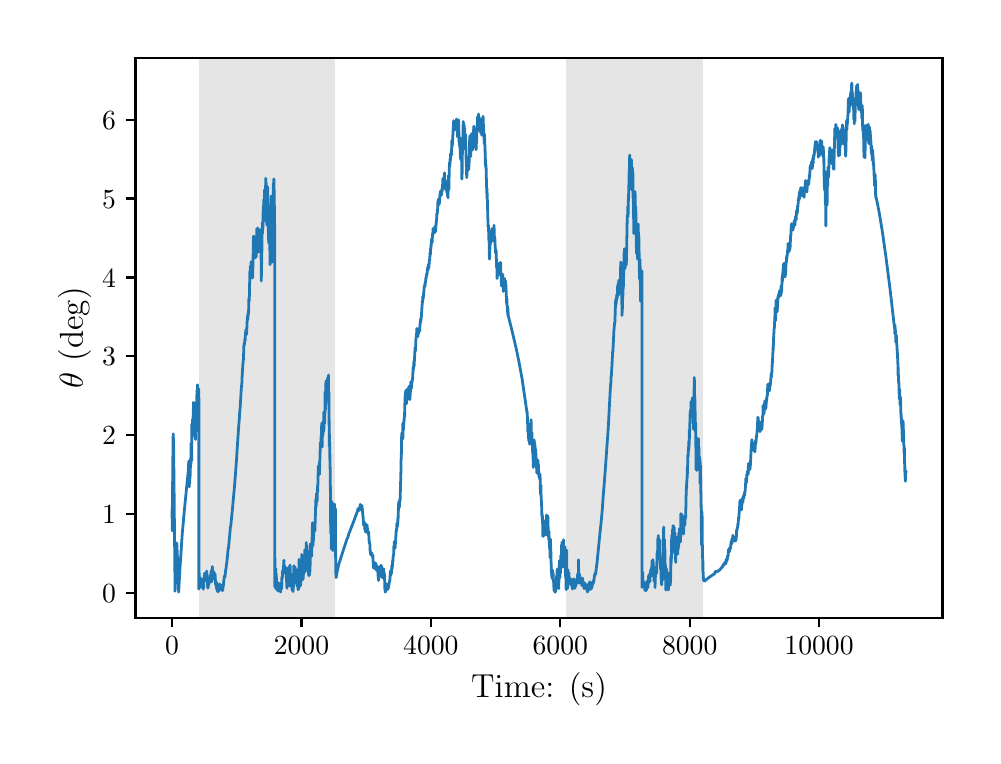 \begingroup%
\makeatletter%
\begin{pgfpicture}%
\pgfpathrectangle{\pgfpointorigin}{\pgfqpoint{4.724in}{3.543in}}%
\pgfusepath{use as bounding box, clip}%
\begin{pgfscope}%
\pgfsetbuttcap%
\pgfsetmiterjoin%
\definecolor{currentfill}{rgb}{1.0,1.0,1.0}%
\pgfsetfillcolor{currentfill}%
\pgfsetlinewidth{0.0pt}%
\definecolor{currentstroke}{rgb}{1.0,1.0,1.0}%
\pgfsetstrokecolor{currentstroke}%
\pgfsetdash{}{0pt}%
\pgfpathmoveto{\pgfqpoint{0.0in}{0.0in}}%
\pgfpathlineto{\pgfqpoint{4.724in}{0.0in}}%
\pgfpathlineto{\pgfqpoint{4.724in}{3.543in}}%
\pgfpathlineto{\pgfqpoint{0.0in}{3.543in}}%
\pgfpathclose%
\pgfusepath{fill}%
\end{pgfscope}%
\begin{pgfscope}%
\pgfsetbuttcap%
\pgfsetmiterjoin%
\definecolor{currentfill}{rgb}{1.0,1.0,1.0}%
\pgfsetfillcolor{currentfill}%
\pgfsetlinewidth{0.0pt}%
\definecolor{currentstroke}{rgb}{0.0,0.0,0.0}%
\pgfsetstrokecolor{currentstroke}%
\pgfsetstrokeopacity{0.0}%
\pgfsetdash{}{0pt}%
\pgfpathmoveto{\pgfqpoint{0.539in}{0.593in}}%
\pgfpathlineto{\pgfqpoint{4.574in}{0.593in}}%
\pgfpathlineto{\pgfqpoint{4.574in}{3.393in}}%
\pgfpathlineto{\pgfqpoint{0.539in}{3.393in}}%
\pgfpathclose%
\pgfusepath{fill}%
\end{pgfscope}%
\begin{pgfscope}%
\pgfpathrectangle{\pgfqpoint{0.539in}{0.593in}}{\pgfqpoint{4.036in}{2.8in}}%
\pgfusepath{clip}%
\pgfsetbuttcap%
\pgfsetmiterjoin%
\definecolor{currentfill}{rgb}{0.502,0.502,0.502}%
\pgfsetfillcolor{currentfill}%
\pgfsetfillopacity{0.2}%
\pgfsetlinewidth{0.0pt}%
\definecolor{currentstroke}{rgb}{0.0,0.0,0.0}%
\pgfsetstrokecolor{currentstroke}%
\pgfsetstrokeopacity{0.2}%
\pgfsetdash{}{0pt}%
\pgfpathmoveto{\pgfqpoint{0.856in}{0.593in}}%
\pgfpathlineto{\pgfqpoint{0.856in}{3.393in}}%
\pgfpathlineto{\pgfqpoint{1.539in}{3.393in}}%
\pgfpathlineto{\pgfqpoint{1.539in}{0.593in}}%
\pgfpathclose%
\pgfusepath{fill}%
\end{pgfscope}%
\begin{pgfscope}%
\pgfpathrectangle{\pgfqpoint{0.539in}{0.593in}}{\pgfqpoint{4.036in}{2.8in}}%
\pgfusepath{clip}%
\pgfsetbuttcap%
\pgfsetmiterjoin%
\definecolor{currentfill}{rgb}{0.502,0.502,0.502}%
\pgfsetfillcolor{currentfill}%
\pgfsetfillopacity{0.2}%
\pgfsetlinewidth{0.0pt}%
\definecolor{currentstroke}{rgb}{0.0,0.0,0.0}%
\pgfsetstrokecolor{currentstroke}%
\pgfsetstrokeopacity{0.2}%
\pgfsetdash{}{0pt}%
\pgfpathmoveto{\pgfqpoint{2.694in}{0.593in}}%
\pgfpathlineto{\pgfqpoint{2.694in}{3.393in}}%
\pgfpathlineto{\pgfqpoint{3.377in}{3.393in}}%
\pgfpathlineto{\pgfqpoint{3.377in}{0.593in}}%
\pgfpathclose%
\pgfusepath{fill}%
\end{pgfscope}%
\begin{pgfscope}%
\pgfsetbuttcap%
\pgfsetroundjoin%
\definecolor{currentfill}{rgb}{0.0,0.0,0.0}%
\pgfsetfillcolor{currentfill}%
\pgfsetlinewidth{0.803pt}%
\definecolor{currentstroke}{rgb}{0.0,0.0,0.0}%
\pgfsetstrokecolor{currentstroke}%
\pgfsetdash{}{0pt}%
\pgfsys@defobject{currentmarker}{\pgfqpoint{0.0in}{-0.049in}}{\pgfqpoint{0.0in}{0.0in}}{%
\pgfpathmoveto{\pgfqpoint{0.0in}{0.0in}}%
\pgfpathlineto{\pgfqpoint{0.0in}{-0.049in}}%
\pgfusepath{stroke,fill}%
}%
\begin{pgfscope}%
\pgfsys@transformshift{0.722in}{0.593in}%
\pgfsys@useobject{currentmarker}{}%
\end{pgfscope}%
\end{pgfscope}%
\begin{pgfscope}%
\definecolor{textcolor}{rgb}{0.0,0.0,0.0}%
\pgfsetstrokecolor{textcolor}%
\pgfsetfillcolor{textcolor}%
\pgftext[x=0.722in,y=0.496in,,top]{\color{textcolor}\rmfamily\fontsize{10.0}{12.0}\selectfont \(\displaystyle {0}\)}%
\end{pgfscope}%
\begin{pgfscope}%
\pgfsetbuttcap%
\pgfsetroundjoin%
\definecolor{currentfill}{rgb}{0.0,0.0,0.0}%
\pgfsetfillcolor{currentfill}%
\pgfsetlinewidth{0.803pt}%
\definecolor{currentstroke}{rgb}{0.0,0.0,0.0}%
\pgfsetstrokecolor{currentstroke}%
\pgfsetdash{}{0pt}%
\pgfsys@defobject{currentmarker}{\pgfqpoint{0.0in}{-0.049in}}{\pgfqpoint{0.0in}{0.0in}}{%
\pgfpathmoveto{\pgfqpoint{0.0in}{0.0in}}%
\pgfpathlineto{\pgfqpoint{0.0in}{-0.049in}}%
\pgfusepath{stroke,fill}%
}%
\begin{pgfscope}%
\pgfsys@transformshift{1.369in}{0.593in}%
\pgfsys@useobject{currentmarker}{}%
\end{pgfscope}%
\end{pgfscope}%
\begin{pgfscope}%
\definecolor{textcolor}{rgb}{0.0,0.0,0.0}%
\pgfsetstrokecolor{textcolor}%
\pgfsetfillcolor{textcolor}%
\pgftext[x=1.369in,y=0.496in,,top]{\color{textcolor}\rmfamily\fontsize{10.0}{12.0}\selectfont \(\displaystyle {2000}\)}%
\end{pgfscope}%
\begin{pgfscope}%
\pgfsetbuttcap%
\pgfsetroundjoin%
\definecolor{currentfill}{rgb}{0.0,0.0,0.0}%
\pgfsetfillcolor{currentfill}%
\pgfsetlinewidth{0.803pt}%
\definecolor{currentstroke}{rgb}{0.0,0.0,0.0}%
\pgfsetstrokecolor{currentstroke}%
\pgfsetdash{}{0pt}%
\pgfsys@defobject{currentmarker}{\pgfqpoint{0.0in}{-0.049in}}{\pgfqpoint{0.0in}{0.0in}}{%
\pgfpathmoveto{\pgfqpoint{0.0in}{0.0in}}%
\pgfpathlineto{\pgfqpoint{0.0in}{-0.049in}}%
\pgfusepath{stroke,fill}%
}%
\begin{pgfscope}%
\pgfsys@transformshift{2.016in}{0.593in}%
\pgfsys@useobject{currentmarker}{}%
\end{pgfscope}%
\end{pgfscope}%
\begin{pgfscope}%
\definecolor{textcolor}{rgb}{0.0,0.0,0.0}%
\pgfsetstrokecolor{textcolor}%
\pgfsetfillcolor{textcolor}%
\pgftext[x=2.016in,y=0.496in,,top]{\color{textcolor}\rmfamily\fontsize{10.0}{12.0}\selectfont \(\displaystyle {4000}\)}%
\end{pgfscope}%
\begin{pgfscope}%
\pgfsetbuttcap%
\pgfsetroundjoin%
\definecolor{currentfill}{rgb}{0.0,0.0,0.0}%
\pgfsetfillcolor{currentfill}%
\pgfsetlinewidth{0.803pt}%
\definecolor{currentstroke}{rgb}{0.0,0.0,0.0}%
\pgfsetstrokecolor{currentstroke}%
\pgfsetdash{}{0pt}%
\pgfsys@defobject{currentmarker}{\pgfqpoint{0.0in}{-0.049in}}{\pgfqpoint{0.0in}{0.0in}}{%
\pgfpathmoveto{\pgfqpoint{0.0in}{0.0in}}%
\pgfpathlineto{\pgfqpoint{0.0in}{-0.049in}}%
\pgfusepath{stroke,fill}%
}%
\begin{pgfscope}%
\pgfsys@transformshift{2.663in}{0.593in}%
\pgfsys@useobject{currentmarker}{}%
\end{pgfscope}%
\end{pgfscope}%
\begin{pgfscope}%
\definecolor{textcolor}{rgb}{0.0,0.0,0.0}%
\pgfsetstrokecolor{textcolor}%
\pgfsetfillcolor{textcolor}%
\pgftext[x=2.663in,y=0.496in,,top]{\color{textcolor}\rmfamily\fontsize{10.0}{12.0}\selectfont \(\displaystyle {6000}\)}%
\end{pgfscope}%
\begin{pgfscope}%
\pgfsetbuttcap%
\pgfsetroundjoin%
\definecolor{currentfill}{rgb}{0.0,0.0,0.0}%
\pgfsetfillcolor{currentfill}%
\pgfsetlinewidth{0.803pt}%
\definecolor{currentstroke}{rgb}{0.0,0.0,0.0}%
\pgfsetstrokecolor{currentstroke}%
\pgfsetdash{}{0pt}%
\pgfsys@defobject{currentmarker}{\pgfqpoint{0.0in}{-0.049in}}{\pgfqpoint{0.0in}{0.0in}}{%
\pgfpathmoveto{\pgfqpoint{0.0in}{0.0in}}%
\pgfpathlineto{\pgfqpoint{0.0in}{-0.049in}}%
\pgfusepath{stroke,fill}%
}%
\begin{pgfscope}%
\pgfsys@transformshift{3.31in}{0.593in}%
\pgfsys@useobject{currentmarker}{}%
\end{pgfscope}%
\end{pgfscope}%
\begin{pgfscope}%
\definecolor{textcolor}{rgb}{0.0,0.0,0.0}%
\pgfsetstrokecolor{textcolor}%
\pgfsetfillcolor{textcolor}%
\pgftext[x=3.31in,y=0.496in,,top]{\color{textcolor}\rmfamily\fontsize{10.0}{12.0}\selectfont \(\displaystyle {8000}\)}%
\end{pgfscope}%
\begin{pgfscope}%
\pgfsetbuttcap%
\pgfsetroundjoin%
\definecolor{currentfill}{rgb}{0.0,0.0,0.0}%
\pgfsetfillcolor{currentfill}%
\pgfsetlinewidth{0.803pt}%
\definecolor{currentstroke}{rgb}{0.0,0.0,0.0}%
\pgfsetstrokecolor{currentstroke}%
\pgfsetdash{}{0pt}%
\pgfsys@defobject{currentmarker}{\pgfqpoint{0.0in}{-0.049in}}{\pgfqpoint{0.0in}{0.0in}}{%
\pgfpathmoveto{\pgfqpoint{0.0in}{0.0in}}%
\pgfpathlineto{\pgfqpoint{0.0in}{-0.049in}}%
\pgfusepath{stroke,fill}%
}%
\begin{pgfscope}%
\pgfsys@transformshift{3.957in}{0.593in}%
\pgfsys@useobject{currentmarker}{}%
\end{pgfscope}%
\end{pgfscope}%
\begin{pgfscope}%
\definecolor{textcolor}{rgb}{0.0,0.0,0.0}%
\pgfsetstrokecolor{textcolor}%
\pgfsetfillcolor{textcolor}%
\pgftext[x=3.957in,y=0.496in,,top]{\color{textcolor}\rmfamily\fontsize{10.0}{12.0}\selectfont \(\displaystyle {10000}\)}%
\end{pgfscope}%
\begin{pgfscope}%
\definecolor{textcolor}{rgb}{0.0,0.0,0.0}%
\pgfsetstrokecolor{textcolor}%
\pgfsetfillcolor{textcolor}%
\pgftext[x=2.557in,y=0.317in,,top]{\color{textcolor}\rmfamily\fontsize{12.0}{14.4}\selectfont Time: (s)}%
\end{pgfscope}%
\begin{pgfscope}%
\pgfsetbuttcap%
\pgfsetroundjoin%
\definecolor{currentfill}{rgb}{0.0,0.0,0.0}%
\pgfsetfillcolor{currentfill}%
\pgfsetlinewidth{0.803pt}%
\definecolor{currentstroke}{rgb}{0.0,0.0,0.0}%
\pgfsetstrokecolor{currentstroke}%
\pgfsetdash{}{0pt}%
\pgfsys@defobject{currentmarker}{\pgfqpoint{-0.049in}{0.0in}}{\pgfqpoint{-0.0in}{0.0in}}{%
\pgfpathmoveto{\pgfqpoint{-0.0in}{0.0in}}%
\pgfpathlineto{\pgfqpoint{-0.049in}{0.0in}}%
\pgfusepath{stroke,fill}%
}%
\begin{pgfscope}%
\pgfsys@transformshift{0.539in}{0.718in}%
\pgfsys@useobject{currentmarker}{}%
\end{pgfscope}%
\end{pgfscope}%
\begin{pgfscope}%
\definecolor{textcolor}{rgb}{0.0,0.0,0.0}%
\pgfsetstrokecolor{textcolor}%
\pgfsetfillcolor{textcolor}%
\pgftext[x=0.372in, y=0.669in, left, base]{\color{textcolor}\rmfamily\fontsize{10.0}{12.0}\selectfont \(\displaystyle {0}\)}%
\end{pgfscope}%
\begin{pgfscope}%
\pgfsetbuttcap%
\pgfsetroundjoin%
\definecolor{currentfill}{rgb}{0.0,0.0,0.0}%
\pgfsetfillcolor{currentfill}%
\pgfsetlinewidth{0.803pt}%
\definecolor{currentstroke}{rgb}{0.0,0.0,0.0}%
\pgfsetstrokecolor{currentstroke}%
\pgfsetdash{}{0pt}%
\pgfsys@defobject{currentmarker}{\pgfqpoint{-0.049in}{0.0in}}{\pgfqpoint{-0.0in}{0.0in}}{%
\pgfpathmoveto{\pgfqpoint{-0.0in}{0.0in}}%
\pgfpathlineto{\pgfqpoint{-0.049in}{0.0in}}%
\pgfusepath{stroke,fill}%
}%
\begin{pgfscope}%
\pgfsys@transformshift{0.539in}{1.112in}%
\pgfsys@useobject{currentmarker}{}%
\end{pgfscope}%
\end{pgfscope}%
\begin{pgfscope}%
\definecolor{textcolor}{rgb}{0.0,0.0,0.0}%
\pgfsetstrokecolor{textcolor}%
\pgfsetfillcolor{textcolor}%
\pgftext[x=0.372in, y=1.064in, left, base]{\color{textcolor}\rmfamily\fontsize{10.0}{12.0}\selectfont \(\displaystyle {1}\)}%
\end{pgfscope}%
\begin{pgfscope}%
\pgfsetbuttcap%
\pgfsetroundjoin%
\definecolor{currentfill}{rgb}{0.0,0.0,0.0}%
\pgfsetfillcolor{currentfill}%
\pgfsetlinewidth{0.803pt}%
\definecolor{currentstroke}{rgb}{0.0,0.0,0.0}%
\pgfsetstrokecolor{currentstroke}%
\pgfsetdash{}{0pt}%
\pgfsys@defobject{currentmarker}{\pgfqpoint{-0.049in}{0.0in}}{\pgfqpoint{-0.0in}{0.0in}}{%
\pgfpathmoveto{\pgfqpoint{-0.0in}{0.0in}}%
\pgfpathlineto{\pgfqpoint{-0.049in}{0.0in}}%
\pgfusepath{stroke,fill}%
}%
\begin{pgfscope}%
\pgfsys@transformshift{0.539in}{1.506in}%
\pgfsys@useobject{currentmarker}{}%
\end{pgfscope}%
\end{pgfscope}%
\begin{pgfscope}%
\definecolor{textcolor}{rgb}{0.0,0.0,0.0}%
\pgfsetstrokecolor{textcolor}%
\pgfsetfillcolor{textcolor}%
\pgftext[x=0.372in, y=1.458in, left, base]{\color{textcolor}\rmfamily\fontsize{10.0}{12.0}\selectfont \(\displaystyle {2}\)}%
\end{pgfscope}%
\begin{pgfscope}%
\pgfsetbuttcap%
\pgfsetroundjoin%
\definecolor{currentfill}{rgb}{0.0,0.0,0.0}%
\pgfsetfillcolor{currentfill}%
\pgfsetlinewidth{0.803pt}%
\definecolor{currentstroke}{rgb}{0.0,0.0,0.0}%
\pgfsetstrokecolor{currentstroke}%
\pgfsetdash{}{0pt}%
\pgfsys@defobject{currentmarker}{\pgfqpoint{-0.049in}{0.0in}}{\pgfqpoint{-0.0in}{0.0in}}{%
\pgfpathmoveto{\pgfqpoint{-0.0in}{0.0in}}%
\pgfpathlineto{\pgfqpoint{-0.049in}{0.0in}}%
\pgfusepath{stroke,fill}%
}%
\begin{pgfscope}%
\pgfsys@transformshift{0.539in}{1.9in}%
\pgfsys@useobject{currentmarker}{}%
\end{pgfscope}%
\end{pgfscope}%
\begin{pgfscope}%
\definecolor{textcolor}{rgb}{0.0,0.0,0.0}%
\pgfsetstrokecolor{textcolor}%
\pgfsetfillcolor{textcolor}%
\pgftext[x=0.372in, y=1.852in, left, base]{\color{textcolor}\rmfamily\fontsize{10.0}{12.0}\selectfont \(\displaystyle {3}\)}%
\end{pgfscope}%
\begin{pgfscope}%
\pgfsetbuttcap%
\pgfsetroundjoin%
\definecolor{currentfill}{rgb}{0.0,0.0,0.0}%
\pgfsetfillcolor{currentfill}%
\pgfsetlinewidth{0.803pt}%
\definecolor{currentstroke}{rgb}{0.0,0.0,0.0}%
\pgfsetstrokecolor{currentstroke}%
\pgfsetdash{}{0pt}%
\pgfsys@defobject{currentmarker}{\pgfqpoint{-0.049in}{0.0in}}{\pgfqpoint{-0.0in}{0.0in}}{%
\pgfpathmoveto{\pgfqpoint{-0.0in}{0.0in}}%
\pgfpathlineto{\pgfqpoint{-0.049in}{0.0in}}%
\pgfusepath{stroke,fill}%
}%
\begin{pgfscope}%
\pgfsys@transformshift{0.539in}{2.294in}%
\pgfsys@useobject{currentmarker}{}%
\end{pgfscope}%
\end{pgfscope}%
\begin{pgfscope}%
\definecolor{textcolor}{rgb}{0.0,0.0,0.0}%
\pgfsetstrokecolor{textcolor}%
\pgfsetfillcolor{textcolor}%
\pgftext[x=0.372in, y=2.246in, left, base]{\color{textcolor}\rmfamily\fontsize{10.0}{12.0}\selectfont \(\displaystyle {4}\)}%
\end{pgfscope}%
\begin{pgfscope}%
\pgfsetbuttcap%
\pgfsetroundjoin%
\definecolor{currentfill}{rgb}{0.0,0.0,0.0}%
\pgfsetfillcolor{currentfill}%
\pgfsetlinewidth{0.803pt}%
\definecolor{currentstroke}{rgb}{0.0,0.0,0.0}%
\pgfsetstrokecolor{currentstroke}%
\pgfsetdash{}{0pt}%
\pgfsys@defobject{currentmarker}{\pgfqpoint{-0.049in}{0.0in}}{\pgfqpoint{-0.0in}{0.0in}}{%
\pgfpathmoveto{\pgfqpoint{-0.0in}{0.0in}}%
\pgfpathlineto{\pgfqpoint{-0.049in}{0.0in}}%
\pgfusepath{stroke,fill}%
}%
\begin{pgfscope}%
\pgfsys@transformshift{0.539in}{2.689in}%
\pgfsys@useobject{currentmarker}{}%
\end{pgfscope}%
\end{pgfscope}%
\begin{pgfscope}%
\definecolor{textcolor}{rgb}{0.0,0.0,0.0}%
\pgfsetstrokecolor{textcolor}%
\pgfsetfillcolor{textcolor}%
\pgftext[x=0.372in, y=2.64in, left, base]{\color{textcolor}\rmfamily\fontsize{10.0}{12.0}\selectfont \(\displaystyle {5}\)}%
\end{pgfscope}%
\begin{pgfscope}%
\pgfsetbuttcap%
\pgfsetroundjoin%
\definecolor{currentfill}{rgb}{0.0,0.0,0.0}%
\pgfsetfillcolor{currentfill}%
\pgfsetlinewidth{0.803pt}%
\definecolor{currentstroke}{rgb}{0.0,0.0,0.0}%
\pgfsetstrokecolor{currentstroke}%
\pgfsetdash{}{0pt}%
\pgfsys@defobject{currentmarker}{\pgfqpoint{-0.049in}{0.0in}}{\pgfqpoint{-0.0in}{0.0in}}{%
\pgfpathmoveto{\pgfqpoint{-0.0in}{0.0in}}%
\pgfpathlineto{\pgfqpoint{-0.049in}{0.0in}}%
\pgfusepath{stroke,fill}%
}%
\begin{pgfscope}%
\pgfsys@transformshift{0.539in}{3.083in}%
\pgfsys@useobject{currentmarker}{}%
\end{pgfscope}%
\end{pgfscope}%
\begin{pgfscope}%
\definecolor{textcolor}{rgb}{0.0,0.0,0.0}%
\pgfsetstrokecolor{textcolor}%
\pgfsetfillcolor{textcolor}%
\pgftext[x=0.372in, y=3.035in, left, base]{\color{textcolor}\rmfamily\fontsize{10.0}{12.0}\selectfont \(\displaystyle {6}\)}%
\end{pgfscope}%
\begin{pgfscope}%
\definecolor{textcolor}{rgb}{0.0,0.0,0.0}%
\pgfsetstrokecolor{textcolor}%
\pgfsetfillcolor{textcolor}%
\pgftext[x=0.317in,y=1.993in,,bottom,rotate=90.0]{\color{textcolor}\rmfamily\fontsize{12.0}{14.4}\selectfont \(\displaystyle \theta\) (deg)}%
\end{pgfscope}%
\begin{pgfscope}%
\pgfpathrectangle{\pgfqpoint{0.539in}{0.593in}}{\pgfqpoint{4.036in}{2.8in}}%
\pgfusepath{clip}%
\pgfsetrectcap%
\pgfsetroundjoin%
\pgfsetlinewidth{1.004pt}%
\definecolor{currentstroke}{rgb}{0.122,0.467,0.706}%
\pgfsetstrokecolor{currentstroke}%
\pgfsetdash{}{0pt}%
\pgfpathmoveto{\pgfqpoint{0.722in}{1.123in}}%
\pgfpathlineto{\pgfqpoint{0.723in}{1.027in}}%
\pgfpathlineto{\pgfqpoint{0.723in}{1.094in}}%
\pgfpathlineto{\pgfqpoint{0.727in}{1.494in}}%
\pgfpathlineto{\pgfqpoint{0.728in}{1.512in}}%
\pgfpathlineto{\pgfqpoint{0.728in}{1.507in}}%
\pgfpathlineto{\pgfqpoint{0.73in}{1.436in}}%
\pgfpathlineto{\pgfqpoint{0.737in}{0.725in}}%
\pgfpathlineto{\pgfqpoint{0.738in}{0.783in}}%
\pgfpathlineto{\pgfqpoint{0.741in}{0.929in}}%
\pgfpathlineto{\pgfqpoint{0.744in}{0.966in}}%
\pgfpathlineto{\pgfqpoint{0.744in}{0.966in}}%
\pgfpathlineto{\pgfqpoint{0.745in}{0.966in}}%
\pgfpathlineto{\pgfqpoint{0.746in}{0.956in}}%
\pgfpathlineto{\pgfqpoint{0.748in}{0.913in}}%
\pgfpathlineto{\pgfqpoint{0.755in}{0.721in}}%
\pgfpathlineto{\pgfqpoint{0.756in}{0.738in}}%
\pgfpathlineto{\pgfqpoint{0.761in}{0.834in}}%
\pgfpathlineto{\pgfqpoint{0.773in}{1.014in}}%
\pgfpathlineto{\pgfqpoint{0.784in}{1.135in}}%
\pgfpathlineto{\pgfqpoint{0.802in}{1.318in}}%
\pgfpathlineto{\pgfqpoint{0.802in}{1.305in}}%
\pgfpathlineto{\pgfqpoint{0.802in}{1.25in}}%
\pgfpathlineto{\pgfqpoint{0.803in}{1.326in}}%
\pgfpathlineto{\pgfqpoint{0.804in}{1.364in}}%
\pgfpathlineto{\pgfqpoint{0.804in}{1.339in}}%
\pgfpathlineto{\pgfqpoint{0.804in}{1.323in}}%
\pgfpathlineto{\pgfqpoint{0.805in}{1.358in}}%
\pgfpathlineto{\pgfqpoint{0.805in}{1.375in}}%
\pgfpathlineto{\pgfqpoint{0.805in}{1.351in}}%
\pgfpathlineto{\pgfqpoint{0.806in}{1.265in}}%
\pgfpathlineto{\pgfqpoint{0.807in}{1.293in}}%
\pgfpathlineto{\pgfqpoint{0.807in}{1.297in}}%
\pgfpathlineto{\pgfqpoint{0.808in}{1.247in}}%
\pgfpathlineto{\pgfqpoint{0.808in}{1.289in}}%
\pgfpathlineto{\pgfqpoint{0.808in}{1.295in}}%
\pgfpathlineto{\pgfqpoint{0.809in}{1.284in}}%
\pgfpathlineto{\pgfqpoint{0.809in}{1.285in}}%
\pgfpathlineto{\pgfqpoint{0.81in}{1.263in}}%
\pgfpathlineto{\pgfqpoint{0.811in}{1.346in}}%
\pgfpathlineto{\pgfqpoint{0.812in}{1.306in}}%
\pgfpathlineto{\pgfqpoint{0.812in}{1.289in}}%
\pgfpathlineto{\pgfqpoint{0.812in}{1.296in}}%
\pgfpathlineto{\pgfqpoint{0.815in}{1.392in}}%
\pgfpathlineto{\pgfqpoint{0.815in}{1.359in}}%
\pgfpathlineto{\pgfqpoint{0.816in}{1.361in}}%
\pgfpathlineto{\pgfqpoint{0.817in}{1.464in}}%
\pgfpathlineto{\pgfqpoint{0.819in}{1.377in}}%
\pgfpathlineto{\pgfqpoint{0.82in}{1.377in}}%
\pgfpathlineto{\pgfqpoint{0.821in}{1.561in}}%
\pgfpathlineto{\pgfqpoint{0.822in}{1.557in}}%
\pgfpathlineto{\pgfqpoint{0.823in}{1.504in}}%
\pgfpathlineto{\pgfqpoint{0.823in}{1.54in}}%
\pgfpathlineto{\pgfqpoint{0.823in}{1.545in}}%
\pgfpathlineto{\pgfqpoint{0.824in}{1.584in}}%
\pgfpathlineto{\pgfqpoint{0.824in}{1.565in}}%
\pgfpathlineto{\pgfqpoint{0.825in}{1.523in}}%
\pgfpathlineto{\pgfqpoint{0.825in}{1.534in}}%
\pgfpathlineto{\pgfqpoint{0.827in}{1.601in}}%
\pgfpathlineto{\pgfqpoint{0.827in}{1.596in}}%
\pgfpathlineto{\pgfqpoint{0.827in}{1.59in}}%
\pgfpathlineto{\pgfqpoint{0.828in}{1.549in}}%
\pgfpathlineto{\pgfqpoint{0.828in}{1.595in}}%
\pgfpathlineto{\pgfqpoint{0.829in}{1.669in}}%
\pgfpathlineto{\pgfqpoint{0.83in}{1.668in}}%
\pgfpathlineto{\pgfqpoint{0.831in}{1.627in}}%
\pgfpathlineto{\pgfqpoint{0.831in}{1.635in}}%
\pgfpathlineto{\pgfqpoint{0.832in}{1.652in}}%
\pgfpathlineto{\pgfqpoint{0.832in}{1.648in}}%
\pgfpathlineto{\pgfqpoint{0.834in}{1.551in}}%
\pgfpathlineto{\pgfqpoint{0.834in}{1.56in}}%
\pgfpathlineto{\pgfqpoint{0.835in}{1.55in}}%
\pgfpathlineto{\pgfqpoint{0.835in}{1.585in}}%
\pgfpathlineto{\pgfqpoint{0.836in}{1.548in}}%
\pgfpathlineto{\pgfqpoint{0.837in}{1.495in}}%
\pgfpathlineto{\pgfqpoint{0.838in}{1.491in}}%
\pgfpathlineto{\pgfqpoint{0.838in}{1.502in}}%
\pgfpathlineto{\pgfqpoint{0.839in}{1.484in}}%
\pgfpathlineto{\pgfqpoint{0.839in}{1.498in}}%
\pgfpathlineto{\pgfqpoint{0.84in}{1.537in}}%
\pgfpathlineto{\pgfqpoint{0.84in}{1.529in}}%
\pgfpathlineto{\pgfqpoint{0.841in}{1.571in}}%
\pgfpathlineto{\pgfqpoint{0.841in}{1.552in}}%
\pgfpathlineto{\pgfqpoint{0.842in}{1.541in}}%
\pgfpathlineto{\pgfqpoint{0.842in}{1.561in}}%
\pgfpathlineto{\pgfqpoint{0.844in}{1.671in}}%
\pgfpathlineto{\pgfqpoint{0.845in}{1.653in}}%
\pgfpathlineto{\pgfqpoint{0.845in}{1.675in}}%
\pgfpathlineto{\pgfqpoint{0.845in}{1.704in}}%
\pgfpathlineto{\pgfqpoint{0.846in}{1.702in}}%
\pgfpathlineto{\pgfqpoint{0.847in}{1.676in}}%
\pgfpathlineto{\pgfqpoint{0.847in}{1.697in}}%
\pgfpathlineto{\pgfqpoint{0.847in}{1.73in}}%
\pgfpathlineto{\pgfqpoint{0.848in}{1.694in}}%
\pgfpathlineto{\pgfqpoint{0.848in}{1.721in}}%
\pgfpathlineto{\pgfqpoint{0.848in}{1.688in}}%
\pgfpathlineto{\pgfqpoint{0.848in}{1.712in}}%
\pgfpathlineto{\pgfqpoint{0.849in}{1.757in}}%
\pgfpathlineto{\pgfqpoint{0.85in}{1.735in}}%
\pgfpathlineto{\pgfqpoint{0.85in}{1.736in}}%
\pgfpathlineto{\pgfqpoint{0.852in}{1.671in}}%
\pgfpathlineto{\pgfqpoint{0.852in}{1.677in}}%
\pgfpathlineto{\pgfqpoint{0.853in}{1.723in}}%
\pgfpathlineto{\pgfqpoint{0.854in}{1.702in}}%
\pgfpathlineto{\pgfqpoint{0.854in}{1.734in}}%
\pgfpathlineto{\pgfqpoint{0.855in}{1.737in}}%
\pgfpathlineto{\pgfqpoint{0.855in}{1.72in}}%
\pgfpathlineto{\pgfqpoint{0.856in}{1.689in}}%
\pgfpathlineto{\pgfqpoint{0.856in}{0.736in}}%
\pgfpathlineto{\pgfqpoint{0.857in}{0.769in}}%
\pgfpathlineto{\pgfqpoint{0.857in}{0.775in}}%
\pgfpathlineto{\pgfqpoint{0.858in}{0.751in}}%
\pgfpathlineto{\pgfqpoint{0.858in}{0.815in}}%
\pgfpathlineto{\pgfqpoint{0.859in}{0.775in}}%
\pgfpathlineto{\pgfqpoint{0.86in}{0.742in}}%
\pgfpathlineto{\pgfqpoint{0.861in}{0.776in}}%
\pgfpathlineto{\pgfqpoint{0.862in}{0.757in}}%
\pgfpathlineto{\pgfqpoint{0.864in}{0.779in}}%
\pgfpathlineto{\pgfqpoint{0.864in}{0.775in}}%
\pgfpathlineto{\pgfqpoint{0.865in}{0.769in}}%
\pgfpathlineto{\pgfqpoint{0.865in}{0.773in}}%
\pgfpathlineto{\pgfqpoint{0.866in}{0.782in}}%
\pgfpathlineto{\pgfqpoint{0.866in}{0.776in}}%
\pgfpathlineto{\pgfqpoint{0.867in}{0.771in}}%
\pgfpathlineto{\pgfqpoint{0.867in}{0.774in}}%
\pgfpathlineto{\pgfqpoint{0.868in}{0.788in}}%
\pgfpathlineto{\pgfqpoint{0.869in}{0.784in}}%
\pgfpathlineto{\pgfqpoint{0.87in}{0.759in}}%
\pgfpathlineto{\pgfqpoint{0.87in}{0.761in}}%
\pgfpathlineto{\pgfqpoint{0.871in}{0.778in}}%
\pgfpathlineto{\pgfqpoint{0.872in}{0.759in}}%
\pgfpathlineto{\pgfqpoint{0.873in}{0.76in}}%
\pgfpathlineto{\pgfqpoint{0.875in}{0.773in}}%
\pgfpathlineto{\pgfqpoint{0.876in}{0.74in}}%
\pgfpathlineto{\pgfqpoint{0.878in}{0.745in}}%
\pgfpathlineto{\pgfqpoint{0.878in}{0.747in}}%
\pgfpathlineto{\pgfqpoint{0.878in}{0.735in}}%
\pgfpathlineto{\pgfqpoint{0.879in}{0.751in}}%
\pgfpathlineto{\pgfqpoint{0.879in}{0.742in}}%
\pgfpathlineto{\pgfqpoint{0.88in}{0.744in}}%
\pgfpathlineto{\pgfqpoint{0.881in}{0.781in}}%
\pgfpathlineto{\pgfqpoint{0.881in}{0.78in}}%
\pgfpathlineto{\pgfqpoint{0.883in}{0.799in}}%
\pgfpathlineto{\pgfqpoint{0.885in}{0.815in}}%
\pgfpathlineto{\pgfqpoint{0.885in}{0.809in}}%
\pgfpathlineto{\pgfqpoint{0.886in}{0.789in}}%
\pgfpathlineto{\pgfqpoint{0.887in}{0.795in}}%
\pgfpathlineto{\pgfqpoint{0.888in}{0.778in}}%
\pgfpathlineto{\pgfqpoint{0.888in}{0.782in}}%
\pgfpathlineto{\pgfqpoint{0.889in}{0.8in}}%
\pgfpathlineto{\pgfqpoint{0.889in}{0.789in}}%
\pgfpathlineto{\pgfqpoint{0.89in}{0.783in}}%
\pgfpathlineto{\pgfqpoint{0.892in}{0.81in}}%
\pgfpathlineto{\pgfqpoint{0.892in}{0.809in}}%
\pgfpathlineto{\pgfqpoint{0.892in}{0.81in}}%
\pgfpathlineto{\pgfqpoint{0.892in}{0.812in}}%
\pgfpathlineto{\pgfqpoint{0.893in}{0.804in}}%
\pgfpathlineto{\pgfqpoint{0.893in}{0.815in}}%
\pgfpathlineto{\pgfqpoint{0.894in}{0.812in}}%
\pgfpathlineto{\pgfqpoint{0.895in}{0.826in}}%
\pgfpathlineto{\pgfqpoint{0.895in}{0.82in}}%
\pgfpathlineto{\pgfqpoint{0.898in}{0.797in}}%
\pgfpathlineto{\pgfqpoint{0.898in}{0.809in}}%
\pgfpathlineto{\pgfqpoint{0.9in}{0.744in}}%
\pgfpathlineto{\pgfqpoint{0.9in}{0.757in}}%
\pgfpathlineto{\pgfqpoint{0.901in}{0.741in}}%
\pgfpathlineto{\pgfqpoint{0.902in}{0.743in}}%
\pgfpathlineto{\pgfqpoint{0.904in}{0.764in}}%
\pgfpathlineto{\pgfqpoint{0.904in}{0.759in}}%
\pgfpathlineto{\pgfqpoint{0.905in}{0.757in}}%
\pgfpathlineto{\pgfqpoint{0.905in}{0.761in}}%
\pgfpathlineto{\pgfqpoint{0.905in}{0.761in}}%
\pgfpathlineto{\pgfqpoint{0.907in}{0.77in}}%
\pgfpathlineto{\pgfqpoint{0.908in}{0.766in}}%
\pgfpathlineto{\pgfqpoint{0.91in}{0.774in}}%
\pgfpathlineto{\pgfqpoint{0.917in}{0.82in}}%
\pgfpathlineto{\pgfqpoint{0.917in}{0.82in}}%
\pgfpathlineto{\pgfqpoint{0.918in}{0.82in}}%
\pgfpathlineto{\pgfqpoint{0.918in}{0.829in}}%
\pgfpathlineto{\pgfqpoint{0.919in}{0.827in}}%
\pgfpathlineto{\pgfqpoint{0.92in}{0.772in}}%
\pgfpathlineto{\pgfqpoint{0.92in}{0.825in}}%
\pgfpathlineto{\pgfqpoint{0.921in}{0.803in}}%
\pgfpathlineto{\pgfqpoint{0.923in}{0.849in}}%
\pgfpathlineto{\pgfqpoint{0.923in}{0.833in}}%
\pgfpathlineto{\pgfqpoint{0.923in}{0.835in}}%
\pgfpathlineto{\pgfqpoint{0.924in}{0.846in}}%
\pgfpathlineto{\pgfqpoint{0.924in}{0.835in}}%
\pgfpathlineto{\pgfqpoint{0.925in}{0.802in}}%
\pgfpathlineto{\pgfqpoint{0.925in}{0.819in}}%
\pgfpathlineto{\pgfqpoint{0.926in}{0.785in}}%
\pgfpathlineto{\pgfqpoint{0.927in}{0.804in}}%
\pgfpathlineto{\pgfqpoint{0.927in}{0.795in}}%
\pgfpathlineto{\pgfqpoint{0.928in}{0.789in}}%
\pgfpathlineto{\pgfqpoint{0.928in}{0.789in}}%
\pgfpathlineto{\pgfqpoint{0.929in}{0.81in}}%
\pgfpathlineto{\pgfqpoint{0.929in}{0.795in}}%
\pgfpathlineto{\pgfqpoint{0.929in}{0.792in}}%
\pgfpathlineto{\pgfqpoint{0.931in}{0.822in}}%
\pgfpathlineto{\pgfqpoint{0.932in}{0.82in}}%
\pgfpathlineto{\pgfqpoint{0.933in}{0.786in}}%
\pgfpathlineto{\pgfqpoint{0.934in}{0.805in}}%
\pgfpathlineto{\pgfqpoint{0.935in}{0.809in}}%
\pgfpathlineto{\pgfqpoint{0.935in}{0.805in}}%
\pgfpathlineto{\pgfqpoint{0.935in}{0.809in}}%
\pgfpathlineto{\pgfqpoint{0.936in}{0.805in}}%
\pgfpathlineto{\pgfqpoint{0.936in}{0.809in}}%
\pgfpathlineto{\pgfqpoint{0.936in}{0.813in}}%
\pgfpathlineto{\pgfqpoint{0.937in}{0.808in}}%
\pgfpathlineto{\pgfqpoint{0.939in}{0.775in}}%
\pgfpathlineto{\pgfqpoint{0.94in}{0.756in}}%
\pgfpathlineto{\pgfqpoint{0.941in}{0.756in}}%
\pgfpathlineto{\pgfqpoint{0.942in}{0.773in}}%
\pgfpathlineto{\pgfqpoint{0.943in}{0.763in}}%
\pgfpathlineto{\pgfqpoint{0.944in}{0.763in}}%
\pgfpathlineto{\pgfqpoint{0.944in}{0.77in}}%
\pgfpathlineto{\pgfqpoint{0.944in}{0.761in}}%
\pgfpathlineto{\pgfqpoint{0.945in}{0.735in}}%
\pgfpathlineto{\pgfqpoint{0.946in}{0.739in}}%
\pgfpathlineto{\pgfqpoint{0.947in}{0.737in}}%
\pgfpathlineto{\pgfqpoint{0.947in}{0.745in}}%
\pgfpathlineto{\pgfqpoint{0.948in}{0.727in}}%
\pgfpathlineto{\pgfqpoint{0.949in}{0.733in}}%
\pgfpathlineto{\pgfqpoint{0.949in}{0.729in}}%
\pgfpathlineto{\pgfqpoint{0.95in}{0.723in}}%
\pgfpathlineto{\pgfqpoint{0.951in}{0.737in}}%
\pgfpathlineto{\pgfqpoint{0.952in}{0.736in}}%
\pgfpathlineto{\pgfqpoint{0.952in}{0.738in}}%
\pgfpathlineto{\pgfqpoint{0.953in}{0.725in}}%
\pgfpathlineto{\pgfqpoint{0.953in}{0.726in}}%
\pgfpathlineto{\pgfqpoint{0.954in}{0.724in}}%
\pgfpathlineto{\pgfqpoint{0.954in}{0.732in}}%
\pgfpathlineto{\pgfqpoint{0.955in}{0.726in}}%
\pgfpathlineto{\pgfqpoint{0.955in}{0.727in}}%
\pgfpathlineto{\pgfqpoint{0.957in}{0.748in}}%
\pgfpathlineto{\pgfqpoint{0.957in}{0.747in}}%
\pgfpathlineto{\pgfqpoint{0.958in}{0.75in}}%
\pgfpathlineto{\pgfqpoint{0.958in}{0.754in}}%
\pgfpathlineto{\pgfqpoint{0.959in}{0.762in}}%
\pgfpathlineto{\pgfqpoint{0.959in}{0.753in}}%
\pgfpathlineto{\pgfqpoint{0.96in}{0.738in}}%
\pgfpathlineto{\pgfqpoint{0.961in}{0.739in}}%
\pgfpathlineto{\pgfqpoint{0.961in}{0.74in}}%
\pgfpathlineto{\pgfqpoint{0.961in}{0.736in}}%
\pgfpathlineto{\pgfqpoint{0.962in}{0.744in}}%
\pgfpathlineto{\pgfqpoint{0.962in}{0.742in}}%
\pgfpathlineto{\pgfqpoint{0.962in}{0.744in}}%
\pgfpathlineto{\pgfqpoint{0.963in}{0.753in}}%
\pgfpathlineto{\pgfqpoint{0.964in}{0.746in}}%
\pgfpathlineto{\pgfqpoint{0.964in}{0.754in}}%
\pgfpathlineto{\pgfqpoint{0.965in}{0.747in}}%
\pgfpathlineto{\pgfqpoint{0.965in}{0.757in}}%
\pgfpathlineto{\pgfqpoint{0.966in}{0.748in}}%
\pgfpathlineto{\pgfqpoint{0.967in}{0.731in}}%
\pgfpathlineto{\pgfqpoint{0.967in}{0.738in}}%
\pgfpathlineto{\pgfqpoint{0.968in}{0.749in}}%
\pgfpathlineto{\pgfqpoint{0.969in}{0.748in}}%
\pgfpathlineto{\pgfqpoint{0.969in}{0.738in}}%
\pgfpathlineto{\pgfqpoint{0.969in}{0.74in}}%
\pgfpathlineto{\pgfqpoint{0.971in}{0.749in}}%
\pgfpathlineto{\pgfqpoint{0.971in}{0.744in}}%
\pgfpathlineto{\pgfqpoint{0.971in}{0.752in}}%
\pgfpathlineto{\pgfqpoint{0.972in}{0.756in}}%
\pgfpathlineto{\pgfqpoint{0.972in}{0.75in}}%
\pgfpathlineto{\pgfqpoint{0.972in}{0.753in}}%
\pgfpathlineto{\pgfqpoint{0.974in}{0.731in}}%
\pgfpathlineto{\pgfqpoint{0.975in}{0.728in}}%
\pgfpathlineto{\pgfqpoint{0.975in}{0.73in}}%
\pgfpathlineto{\pgfqpoint{0.978in}{0.755in}}%
\pgfpathlineto{\pgfqpoint{0.979in}{0.753in}}%
\pgfpathlineto{\pgfqpoint{0.98in}{0.773in}}%
\pgfpathlineto{\pgfqpoint{0.983in}{0.801in}}%
\pgfpathlineto{\pgfqpoint{0.984in}{0.795in}}%
\pgfpathlineto{\pgfqpoint{0.984in}{0.801in}}%
\pgfpathlineto{\pgfqpoint{0.985in}{0.798in}}%
\pgfpathlineto{\pgfqpoint{0.986in}{0.794in}}%
\pgfpathlineto{\pgfqpoint{0.986in}{0.796in}}%
\pgfpathlineto{\pgfqpoint{0.99in}{0.831in}}%
\pgfpathlineto{\pgfqpoint{0.992in}{0.84in}}%
\pgfpathlineto{\pgfqpoint{0.994in}{0.862in}}%
\pgfpathlineto{\pgfqpoint{0.995in}{0.861in}}%
\pgfpathlineto{\pgfqpoint{0.995in}{0.863in}}%
\pgfpathlineto{\pgfqpoint{0.995in}{0.863in}}%
\pgfpathlineto{\pgfqpoint{0.999in}{0.902in}}%
\pgfpathlineto{\pgfqpoint{0.999in}{0.901in}}%
\pgfpathlineto{\pgfqpoint{1.003in}{0.943in}}%
\pgfpathlineto{\pgfqpoint{1.004in}{0.94in}}%
\pgfpathlineto{\pgfqpoint{1.004in}{0.939in}}%
\pgfpathlineto{\pgfqpoint{1.013in}{1.037in}}%
\pgfpathlineto{\pgfqpoint{1.013in}{1.048in}}%
\pgfpathlineto{\pgfqpoint{1.014in}{1.048in}}%
\pgfpathlineto{\pgfqpoint{1.015in}{1.047in}}%
\pgfpathlineto{\pgfqpoint{1.024in}{1.138in}}%
\pgfpathlineto{\pgfqpoint{1.031in}{1.216in}}%
\pgfpathlineto{\pgfqpoint{1.032in}{1.226in}}%
\pgfpathlineto{\pgfqpoint{1.035in}{1.26in}}%
\pgfpathlineto{\pgfqpoint{1.039in}{1.312in}}%
\pgfpathlineto{\pgfqpoint{1.045in}{1.394in}}%
\pgfpathlineto{\pgfqpoint{1.046in}{1.413in}}%
\pgfpathlineto{\pgfqpoint{1.055in}{1.549in}}%
\pgfpathlineto{\pgfqpoint{1.059in}{1.598in}}%
\pgfpathlineto{\pgfqpoint{1.06in}{1.622in}}%
\pgfpathlineto{\pgfqpoint{1.062in}{1.638in}}%
\pgfpathlineto{\pgfqpoint{1.065in}{1.686in}}%
\pgfpathlineto{\pgfqpoint{1.068in}{1.739in}}%
\pgfpathlineto{\pgfqpoint{1.068in}{1.738in}}%
\pgfpathlineto{\pgfqpoint{1.071in}{1.766in}}%
\pgfpathlineto{\pgfqpoint{1.072in}{1.794in}}%
\pgfpathlineto{\pgfqpoint{1.074in}{1.83in}}%
\pgfpathlineto{\pgfqpoint{1.074in}{1.829in}}%
\pgfpathlineto{\pgfqpoint{1.077in}{1.873in}}%
\pgfpathlineto{\pgfqpoint{1.077in}{1.868in}}%
\pgfpathlineto{\pgfqpoint{1.077in}{1.868in}}%
\pgfpathlineto{\pgfqpoint{1.079in}{1.889in}}%
\pgfpathlineto{\pgfqpoint{1.081in}{1.951in}}%
\pgfpathlineto{\pgfqpoint{1.081in}{1.948in}}%
\pgfpathlineto{\pgfqpoint{1.082in}{1.962in}}%
\pgfpathlineto{\pgfqpoint{1.083in}{1.957in}}%
\pgfpathlineto{\pgfqpoint{1.083in}{1.966in}}%
\pgfpathlineto{\pgfqpoint{1.084in}{1.96in}}%
\pgfpathlineto{\pgfqpoint{1.084in}{1.959in}}%
\pgfpathlineto{\pgfqpoint{1.086in}{1.986in}}%
\pgfpathlineto{\pgfqpoint{1.087in}{1.986in}}%
\pgfpathlineto{\pgfqpoint{1.087in}{1.987in}}%
\pgfpathlineto{\pgfqpoint{1.088in}{1.978in}}%
\pgfpathlineto{\pgfqpoint{1.088in}{1.989in}}%
\pgfpathlineto{\pgfqpoint{1.089in}{2.019in}}%
\pgfpathlineto{\pgfqpoint{1.09in}{2.018in}}%
\pgfpathlineto{\pgfqpoint{1.09in}{2.011in}}%
\pgfpathlineto{\pgfqpoint{1.09in}{2.013in}}%
\pgfpathlineto{\pgfqpoint{1.091in}{2.031in}}%
\pgfpathlineto{\pgfqpoint{1.092in}{2.03in}}%
\pgfpathlineto{\pgfqpoint{1.093in}{2.01in}}%
\pgfpathlineto{\pgfqpoint{1.093in}{2.019in}}%
\pgfpathlineto{\pgfqpoint{1.093in}{2.036in}}%
\pgfpathlineto{\pgfqpoint{1.094in}{2.029in}}%
\pgfpathlineto{\pgfqpoint{1.094in}{2.009in}}%
\pgfpathlineto{\pgfqpoint{1.095in}{2.015in}}%
\pgfpathlineto{\pgfqpoint{1.097in}{2.073in}}%
\pgfpathlineto{\pgfqpoint{1.098in}{2.074in}}%
\pgfpathlineto{\pgfqpoint{1.098in}{2.074in}}%
\pgfpathlineto{\pgfqpoint{1.099in}{2.102in}}%
\pgfpathlineto{\pgfqpoint{1.099in}{2.09in}}%
\pgfpathlineto{\pgfqpoint{1.1in}{2.083in}}%
\pgfpathlineto{\pgfqpoint{1.101in}{2.102in}}%
\pgfpathlineto{\pgfqpoint{1.101in}{2.087in}}%
\pgfpathlineto{\pgfqpoint{1.102in}{2.104in}}%
\pgfpathlineto{\pgfqpoint{1.102in}{2.115in}}%
\pgfpathlineto{\pgfqpoint{1.103in}{2.105in}}%
\pgfpathlineto{\pgfqpoint{1.105in}{2.135in}}%
\pgfpathlineto{\pgfqpoint{1.106in}{2.185in}}%
\pgfpathlineto{\pgfqpoint{1.107in}{2.19in}}%
\pgfpathlineto{\pgfqpoint{1.107in}{2.177in}}%
\pgfpathlineto{\pgfqpoint{1.108in}{2.178in}}%
\pgfpathlineto{\pgfqpoint{1.109in}{2.228in}}%
\pgfpathlineto{\pgfqpoint{1.111in}{2.324in}}%
\pgfpathlineto{\pgfqpoint{1.112in}{2.3in}}%
\pgfpathlineto{\pgfqpoint{1.112in}{2.31in}}%
\pgfpathlineto{\pgfqpoint{1.113in}{2.35in}}%
\pgfpathlineto{\pgfqpoint{1.113in}{2.347in}}%
\pgfpathlineto{\pgfqpoint{1.115in}{2.305in}}%
\pgfpathlineto{\pgfqpoint{1.115in}{2.313in}}%
\pgfpathlineto{\pgfqpoint{1.117in}{2.373in}}%
\pgfpathlineto{\pgfqpoint{1.118in}{2.301in}}%
\pgfpathlineto{\pgfqpoint{1.118in}{2.333in}}%
\pgfpathlineto{\pgfqpoint{1.119in}{2.316in}}%
\pgfpathlineto{\pgfqpoint{1.119in}{2.299in}}%
\pgfpathlineto{\pgfqpoint{1.12in}{2.337in}}%
\pgfpathlineto{\pgfqpoint{1.12in}{2.322in}}%
\pgfpathlineto{\pgfqpoint{1.121in}{2.344in}}%
\pgfpathlineto{\pgfqpoint{1.121in}{2.334in}}%
\pgfpathlineto{\pgfqpoint{1.122in}{2.291in}}%
\pgfpathlineto{\pgfqpoint{1.122in}{2.317in}}%
\pgfpathlineto{\pgfqpoint{1.122in}{2.324in}}%
\pgfpathlineto{\pgfqpoint{1.123in}{2.298in}}%
\pgfpathlineto{\pgfqpoint{1.123in}{2.333in}}%
\pgfpathlineto{\pgfqpoint{1.125in}{2.293in}}%
\pgfpathlineto{\pgfqpoint{1.129in}{2.496in}}%
\pgfpathlineto{\pgfqpoint{1.129in}{2.495in}}%
\pgfpathlineto{\pgfqpoint{1.13in}{2.501in}}%
\pgfpathlineto{\pgfqpoint{1.13in}{2.498in}}%
\pgfpathlineto{\pgfqpoint{1.133in}{2.402in}}%
\pgfpathlineto{\pgfqpoint{1.133in}{2.408in}}%
\pgfpathlineto{\pgfqpoint{1.134in}{2.475in}}%
\pgfpathlineto{\pgfqpoint{1.135in}{2.463in}}%
\pgfpathlineto{\pgfqpoint{1.136in}{2.391in}}%
\pgfpathlineto{\pgfqpoint{1.136in}{2.394in}}%
\pgfpathlineto{\pgfqpoint{1.137in}{2.432in}}%
\pgfpathlineto{\pgfqpoint{1.138in}{2.396in}}%
\pgfpathlineto{\pgfqpoint{1.139in}{2.407in}}%
\pgfpathlineto{\pgfqpoint{1.14in}{2.453in}}%
\pgfpathlineto{\pgfqpoint{1.139in}{2.393in}}%
\pgfpathlineto{\pgfqpoint{1.141in}{2.437in}}%
\pgfpathlineto{\pgfqpoint{1.141in}{2.432in}}%
\pgfpathlineto{\pgfqpoint{1.141in}{2.442in}}%
\pgfpathlineto{\pgfqpoint{1.142in}{2.487in}}%
\pgfpathlineto{\pgfqpoint{1.142in}{2.449in}}%
\pgfpathlineto{\pgfqpoint{1.143in}{2.397in}}%
\pgfpathlineto{\pgfqpoint{1.143in}{2.427in}}%
\pgfpathlineto{\pgfqpoint{1.145in}{2.498in}}%
\pgfpathlineto{\pgfqpoint{1.145in}{2.497in}}%
\pgfpathlineto{\pgfqpoint{1.146in}{2.538in}}%
\pgfpathlineto{\pgfqpoint{1.146in}{2.514in}}%
\pgfpathlineto{\pgfqpoint{1.146in}{2.516in}}%
\pgfpathlineto{\pgfqpoint{1.147in}{2.463in}}%
\pgfpathlineto{\pgfqpoint{1.148in}{2.488in}}%
\pgfpathlineto{\pgfqpoint{1.15in}{2.538in}}%
\pgfpathlineto{\pgfqpoint{1.151in}{2.503in}}%
\pgfpathlineto{\pgfqpoint{1.15in}{2.542in}}%
\pgfpathlineto{\pgfqpoint{1.151in}{2.503in}}%
\pgfpathlineto{\pgfqpoint{1.151in}{2.528in}}%
\pgfpathlineto{\pgfqpoint{1.152in}{2.501in}}%
\pgfpathlineto{\pgfqpoint{1.153in}{2.421in}}%
\pgfpathlineto{\pgfqpoint{1.154in}{2.426in}}%
\pgfpathlineto{\pgfqpoint{1.155in}{2.514in}}%
\pgfpathlineto{\pgfqpoint{1.155in}{2.48in}}%
\pgfpathlineto{\pgfqpoint{1.156in}{2.469in}}%
\pgfpathlineto{\pgfqpoint{1.156in}{2.425in}}%
\pgfpathlineto{\pgfqpoint{1.157in}{2.443in}}%
\pgfpathlineto{\pgfqpoint{1.157in}{2.435in}}%
\pgfpathlineto{\pgfqpoint{1.158in}{2.477in}}%
\pgfpathlineto{\pgfqpoint{1.158in}{2.444in}}%
\pgfpathlineto{\pgfqpoint{1.158in}{2.441in}}%
\pgfpathlineto{\pgfqpoint{1.159in}{2.49in}}%
\pgfpathlineto{\pgfqpoint{1.16in}{2.474in}}%
\pgfpathlineto{\pgfqpoint{1.161in}{2.497in}}%
\pgfpathlineto{\pgfqpoint{1.162in}{2.533in}}%
\pgfpathlineto{\pgfqpoint{1.163in}{2.462in}}%
\pgfpathlineto{\pgfqpoint{1.163in}{2.464in}}%
\pgfpathlineto{\pgfqpoint{1.163in}{2.464in}}%
\pgfpathlineto{\pgfqpoint{1.164in}{2.464in}}%
\pgfpathlineto{\pgfqpoint{1.164in}{2.419in}}%
\pgfpathlineto{\pgfqpoint{1.165in}{2.442in}}%
\pgfpathlineto{\pgfqpoint{1.165in}{2.466in}}%
\pgfpathlineto{\pgfqpoint{1.165in}{2.454in}}%
\pgfpathlineto{\pgfqpoint{1.166in}{2.417in}}%
\pgfpathlineto{\pgfqpoint{1.166in}{2.418in}}%
\pgfpathlineto{\pgfqpoint{1.167in}{2.449in}}%
\pgfpathlineto{\pgfqpoint{1.167in}{2.428in}}%
\pgfpathlineto{\pgfqpoint{1.168in}{2.276in}}%
\pgfpathlineto{\pgfqpoint{1.17in}{2.386in}}%
\pgfpathlineto{\pgfqpoint{1.17in}{2.361in}}%
\pgfpathlineto{\pgfqpoint{1.173in}{2.569in}}%
\pgfpathlineto{\pgfqpoint{1.174in}{2.545in}}%
\pgfpathlineto{\pgfqpoint{1.174in}{2.514in}}%
\pgfpathlineto{\pgfqpoint{1.175in}{2.549in}}%
\pgfpathlineto{\pgfqpoint{1.175in}{2.53in}}%
\pgfpathlineto{\pgfqpoint{1.176in}{2.54in}}%
\pgfpathlineto{\pgfqpoint{1.176in}{2.547in}}%
\pgfpathlineto{\pgfqpoint{1.177in}{2.62in}}%
\pgfpathlineto{\pgfqpoint{1.178in}{2.61in}}%
\pgfpathlineto{\pgfqpoint{1.178in}{2.641in}}%
\pgfpathlineto{\pgfqpoint{1.179in}{2.651in}}%
\pgfpathlineto{\pgfqpoint{1.179in}{2.65in}}%
\pgfpathlineto{\pgfqpoint{1.179in}{2.633in}}%
\pgfpathlineto{\pgfqpoint{1.18in}{2.661in}}%
\pgfpathlineto{\pgfqpoint{1.18in}{2.684in}}%
\pgfpathlineto{\pgfqpoint{1.18in}{2.657in}}%
\pgfpathlineto{\pgfqpoint{1.181in}{2.594in}}%
\pgfpathlineto{\pgfqpoint{1.182in}{2.601in}}%
\pgfpathlineto{\pgfqpoint{1.183in}{2.602in}}%
\pgfpathlineto{\pgfqpoint{1.183in}{2.576in}}%
\pgfpathlineto{\pgfqpoint{1.183in}{2.623in}}%
\pgfpathlineto{\pgfqpoint{1.184in}{2.681in}}%
\pgfpathlineto{\pgfqpoint{1.184in}{2.732in}}%
\pgfpathlineto{\pgfqpoint{1.185in}{2.667in}}%
\pgfpathlineto{\pgfqpoint{1.185in}{2.719in}}%
\pgfpathlineto{\pgfqpoint{1.186in}{2.72in}}%
\pgfpathlineto{\pgfqpoint{1.188in}{2.603in}}%
\pgfpathlineto{\pgfqpoint{1.189in}{2.616in}}%
\pgfpathlineto{\pgfqpoint{1.19in}{2.79in}}%
\pgfpathlineto{\pgfqpoint{1.191in}{2.772in}}%
\pgfpathlineto{\pgfqpoint{1.192in}{2.724in}}%
\pgfpathlineto{\pgfqpoint{1.193in}{2.765in}}%
\pgfpathlineto{\pgfqpoint{1.196in}{2.561in}}%
\pgfpathlineto{\pgfqpoint{1.196in}{2.574in}}%
\pgfpathlineto{\pgfqpoint{1.196in}{2.558in}}%
\pgfpathlineto{\pgfqpoint{1.197in}{2.555in}}%
\pgfpathlineto{\pgfqpoint{1.197in}{2.65in}}%
\pgfpathlineto{\pgfqpoint{1.198in}{2.638in}}%
\pgfpathlineto{\pgfqpoint{1.198in}{2.61in}}%
\pgfpathlineto{\pgfqpoint{1.199in}{2.666in}}%
\pgfpathlineto{\pgfqpoint{1.2in}{2.746in}}%
\pgfpathlineto{\pgfqpoint{1.2in}{2.706in}}%
\pgfpathlineto{\pgfqpoint{1.2in}{2.725in}}%
\pgfpathlineto{\pgfqpoint{1.201in}{2.686in}}%
\pgfpathlineto{\pgfqpoint{1.201in}{2.663in}}%
\pgfpathlineto{\pgfqpoint{1.203in}{2.513in}}%
\pgfpathlineto{\pgfqpoint{1.204in}{2.525in}}%
\pgfpathlineto{\pgfqpoint{1.204in}{2.533in}}%
\pgfpathlineto{\pgfqpoint{1.205in}{2.467in}}%
\pgfpathlineto{\pgfqpoint{1.205in}{2.54in}}%
\pgfpathlineto{\pgfqpoint{1.205in}{2.527in}}%
\pgfpathlineto{\pgfqpoint{1.208in}{2.651in}}%
\pgfpathlineto{\pgfqpoint{1.212in}{2.358in}}%
\pgfpathlineto{\pgfqpoint{1.213in}{2.37in}}%
\pgfpathlineto{\pgfqpoint{1.214in}{2.529in}}%
\pgfpathlineto{\pgfqpoint{1.214in}{2.521in}}%
\pgfpathlineto{\pgfqpoint{1.215in}{2.45in}}%
\pgfpathlineto{\pgfqpoint{1.215in}{2.477in}}%
\pgfpathlineto{\pgfqpoint{1.215in}{2.401in}}%
\pgfpathlineto{\pgfqpoint{1.216in}{2.467in}}%
\pgfpathlineto{\pgfqpoint{1.218in}{2.701in}}%
\pgfpathlineto{\pgfqpoint{1.219in}{2.7in}}%
\pgfpathlineto{\pgfqpoint{1.222in}{2.382in}}%
\pgfpathlineto{\pgfqpoint{1.222in}{2.385in}}%
\pgfpathlineto{\pgfqpoint{1.223in}{2.371in}}%
\pgfpathlineto{\pgfqpoint{1.226in}{2.614in}}%
\pgfpathlineto{\pgfqpoint{1.226in}{2.581in}}%
\pgfpathlineto{\pgfqpoint{1.227in}{2.622in}}%
\pgfpathlineto{\pgfqpoint{1.227in}{2.596in}}%
\pgfpathlineto{\pgfqpoint{1.227in}{2.652in}}%
\pgfpathlineto{\pgfqpoint{1.228in}{2.764in}}%
\pgfpathlineto{\pgfqpoint{1.229in}{2.723in}}%
\pgfpathlineto{\pgfqpoint{1.23in}{2.728in}}%
\pgfpathlineto{\pgfqpoint{1.231in}{2.787in}}%
\pgfpathlineto{\pgfqpoint{1.231in}{2.783in}}%
\pgfpathlineto{\pgfqpoint{1.232in}{2.722in}}%
\pgfpathlineto{\pgfqpoint{1.232in}{2.729in}}%
\pgfpathlineto{\pgfqpoint{1.233in}{2.734in}}%
\pgfpathlineto{\pgfqpoint{1.234in}{2.541in}}%
\pgfpathlineto{\pgfqpoint{1.235in}{2.562in}}%
\pgfpathlineto{\pgfqpoint{1.236in}{0.748in}}%
\pgfpathlineto{\pgfqpoint{1.237in}{0.754in}}%
\pgfpathlineto{\pgfqpoint{1.237in}{0.764in}}%
\pgfpathlineto{\pgfqpoint{1.237in}{0.748in}}%
\pgfpathlineto{\pgfqpoint{1.238in}{0.742in}}%
\pgfpathlineto{\pgfqpoint{1.238in}{0.767in}}%
\pgfpathlineto{\pgfqpoint{1.239in}{0.765in}}%
\pgfpathlineto{\pgfqpoint{1.241in}{0.837in}}%
\pgfpathlineto{\pgfqpoint{1.24in}{0.763in}}%
\pgfpathlineto{\pgfqpoint{1.242in}{0.817in}}%
\pgfpathlineto{\pgfqpoint{1.243in}{0.785in}}%
\pgfpathlineto{\pgfqpoint{1.244in}{0.791in}}%
\pgfpathlineto{\pgfqpoint{1.244in}{0.794in}}%
\pgfpathlineto{\pgfqpoint{1.244in}{0.741in}}%
\pgfpathlineto{\pgfqpoint{1.245in}{0.744in}}%
\pgfpathlineto{\pgfqpoint{1.246in}{0.732in}}%
\pgfpathlineto{\pgfqpoint{1.247in}{0.735in}}%
\pgfpathlineto{\pgfqpoint{1.248in}{0.746in}}%
\pgfpathlineto{\pgfqpoint{1.248in}{0.734in}}%
\pgfpathlineto{\pgfqpoint{1.249in}{0.733in}}%
\pgfpathlineto{\pgfqpoint{1.25in}{0.746in}}%
\pgfpathlineto{\pgfqpoint{1.25in}{0.745in}}%
\pgfpathlineto{\pgfqpoint{1.251in}{0.731in}}%
\pgfpathlineto{\pgfqpoint{1.252in}{0.732in}}%
\pgfpathlineto{\pgfqpoint{1.252in}{0.732in}}%
\pgfpathlineto{\pgfqpoint{1.253in}{0.726in}}%
\pgfpathlineto{\pgfqpoint{1.253in}{0.731in}}%
\pgfpathlineto{\pgfqpoint{1.255in}{0.767in}}%
\pgfpathlineto{\pgfqpoint{1.256in}{0.727in}}%
\pgfpathlineto{\pgfqpoint{1.256in}{0.733in}}%
\pgfpathlineto{\pgfqpoint{1.257in}{0.733in}}%
\pgfpathlineto{\pgfqpoint{1.258in}{0.745in}}%
\pgfpathlineto{\pgfqpoint{1.258in}{0.758in}}%
\pgfpathlineto{\pgfqpoint{1.259in}{0.758in}}%
\pgfpathlineto{\pgfqpoint{1.259in}{0.746in}}%
\pgfpathlineto{\pgfqpoint{1.26in}{0.75in}}%
\pgfpathlineto{\pgfqpoint{1.26in}{0.761in}}%
\pgfpathlineto{\pgfqpoint{1.261in}{0.759in}}%
\pgfpathlineto{\pgfqpoint{1.261in}{0.758in}}%
\pgfpathlineto{\pgfqpoint{1.262in}{0.763in}}%
\pgfpathlineto{\pgfqpoint{1.262in}{0.756in}}%
\pgfpathlineto{\pgfqpoint{1.263in}{0.762in}}%
\pgfpathlineto{\pgfqpoint{1.264in}{0.737in}}%
\pgfpathlineto{\pgfqpoint{1.264in}{0.744in}}%
\pgfpathlineto{\pgfqpoint{1.265in}{0.721in}}%
\pgfpathlineto{\pgfqpoint{1.265in}{0.731in}}%
\pgfpathlineto{\pgfqpoint{1.267in}{0.754in}}%
\pgfpathlineto{\pgfqpoint{1.267in}{0.734in}}%
\pgfpathlineto{\pgfqpoint{1.268in}{0.741in}}%
\pgfpathlineto{\pgfqpoint{1.268in}{0.736in}}%
\pgfpathlineto{\pgfqpoint{1.269in}{0.756in}}%
\pgfpathlineto{\pgfqpoint{1.269in}{0.738in}}%
\pgfpathlineto{\pgfqpoint{1.27in}{0.744in}}%
\pgfpathlineto{\pgfqpoint{1.271in}{0.794in}}%
\pgfpathlineto{\pgfqpoint{1.272in}{0.787in}}%
\pgfpathlineto{\pgfqpoint{1.272in}{0.796in}}%
\pgfpathlineto{\pgfqpoint{1.272in}{0.798in}}%
\pgfpathlineto{\pgfqpoint{1.273in}{0.786in}}%
\pgfpathlineto{\pgfqpoint{1.273in}{0.787in}}%
\pgfpathlineto{\pgfqpoint{1.275in}{0.829in}}%
\pgfpathlineto{\pgfqpoint{1.277in}{0.813in}}%
\pgfpathlineto{\pgfqpoint{1.278in}{0.839in}}%
\pgfpathlineto{\pgfqpoint{1.278in}{0.837in}}%
\pgfpathlineto{\pgfqpoint{1.279in}{0.839in}}%
\pgfpathlineto{\pgfqpoint{1.281in}{0.88in}}%
\pgfpathlineto{\pgfqpoint{1.281in}{0.879in}}%
\pgfpathlineto{\pgfqpoint{1.282in}{0.848in}}%
\pgfpathlineto{\pgfqpoint{1.283in}{0.853in}}%
\pgfpathlineto{\pgfqpoint{1.283in}{0.852in}}%
\pgfpathlineto{\pgfqpoint{1.284in}{0.833in}}%
\pgfpathlineto{\pgfqpoint{1.284in}{0.854in}}%
\pgfpathlineto{\pgfqpoint{1.284in}{0.836in}}%
\pgfpathlineto{\pgfqpoint{1.285in}{0.852in}}%
\pgfpathlineto{\pgfqpoint{1.285in}{0.843in}}%
\pgfpathlineto{\pgfqpoint{1.288in}{0.813in}}%
\pgfpathlineto{\pgfqpoint{1.29in}{0.833in}}%
\pgfpathlineto{\pgfqpoint{1.29in}{0.833in}}%
\pgfpathlineto{\pgfqpoint{1.29in}{0.823in}}%
\pgfpathlineto{\pgfqpoint{1.291in}{0.834in}}%
\pgfpathlineto{\pgfqpoint{1.291in}{0.843in}}%
\pgfpathlineto{\pgfqpoint{1.291in}{0.836in}}%
\pgfpathlineto{\pgfqpoint{1.296in}{0.751in}}%
\pgfpathlineto{\pgfqpoint{1.296in}{0.764in}}%
\pgfpathlineto{\pgfqpoint{1.296in}{0.746in}}%
\pgfpathlineto{\pgfqpoint{1.297in}{0.74in}}%
\pgfpathlineto{\pgfqpoint{1.298in}{0.795in}}%
\pgfpathlineto{\pgfqpoint{1.298in}{0.794in}}%
\pgfpathlineto{\pgfqpoint{1.299in}{0.782in}}%
\pgfpathlineto{\pgfqpoint{1.299in}{0.812in}}%
\pgfpathlineto{\pgfqpoint{1.3in}{0.797in}}%
\pgfpathlineto{\pgfqpoint{1.301in}{0.772in}}%
\pgfpathlineto{\pgfqpoint{1.301in}{0.786in}}%
\pgfpathlineto{\pgfqpoint{1.301in}{0.794in}}%
\pgfpathlineto{\pgfqpoint{1.302in}{0.784in}}%
\pgfpathlineto{\pgfqpoint{1.302in}{0.788in}}%
\pgfpathlineto{\pgfqpoint{1.302in}{0.778in}}%
\pgfpathlineto{\pgfqpoint{1.303in}{0.801in}}%
\pgfpathlineto{\pgfqpoint{1.303in}{0.782in}}%
\pgfpathlineto{\pgfqpoint{1.304in}{0.813in}}%
\pgfpathlineto{\pgfqpoint{1.305in}{0.846in}}%
\pgfpathlineto{\pgfqpoint{1.305in}{0.838in}}%
\pgfpathlineto{\pgfqpoint{1.306in}{0.807in}}%
\pgfpathlineto{\pgfqpoint{1.307in}{0.815in}}%
\pgfpathlineto{\pgfqpoint{1.307in}{0.811in}}%
\pgfpathlineto{\pgfqpoint{1.309in}{0.752in}}%
\pgfpathlineto{\pgfqpoint{1.309in}{0.753in}}%
\pgfpathlineto{\pgfqpoint{1.31in}{0.794in}}%
\pgfpathlineto{\pgfqpoint{1.311in}{0.767in}}%
\pgfpathlineto{\pgfqpoint{1.311in}{0.787in}}%
\pgfpathlineto{\pgfqpoint{1.312in}{0.856in}}%
\pgfpathlineto{\pgfqpoint{1.313in}{0.819in}}%
\pgfpathlineto{\pgfqpoint{1.314in}{0.752in}}%
\pgfpathlineto{\pgfqpoint{1.316in}{0.784in}}%
\pgfpathlineto{\pgfqpoint{1.316in}{0.772in}}%
\pgfpathlineto{\pgfqpoint{1.317in}{0.758in}}%
\pgfpathlineto{\pgfqpoint{1.317in}{0.786in}}%
\pgfpathlineto{\pgfqpoint{1.317in}{0.812in}}%
\pgfpathlineto{\pgfqpoint{1.318in}{0.801in}}%
\pgfpathlineto{\pgfqpoint{1.319in}{0.767in}}%
\pgfpathlineto{\pgfqpoint{1.32in}{0.769in}}%
\pgfpathlineto{\pgfqpoint{1.32in}{0.781in}}%
\pgfpathlineto{\pgfqpoint{1.32in}{0.76in}}%
\pgfpathlineto{\pgfqpoint{1.321in}{0.771in}}%
\pgfpathlineto{\pgfqpoint{1.322in}{0.73in}}%
\pgfpathlineto{\pgfqpoint{1.323in}{0.744in}}%
\pgfpathlineto{\pgfqpoint{1.324in}{0.774in}}%
\pgfpathlineto{\pgfqpoint{1.324in}{0.742in}}%
\pgfpathlineto{\pgfqpoint{1.325in}{0.764in}}%
\pgfpathlineto{\pgfqpoint{1.325in}{0.765in}}%
\pgfpathlineto{\pgfqpoint{1.327in}{0.723in}}%
\pgfpathlineto{\pgfqpoint{1.327in}{0.775in}}%
\pgfpathlineto{\pgfqpoint{1.328in}{0.733in}}%
\pgfpathlineto{\pgfqpoint{1.328in}{0.73in}}%
\pgfpathlineto{\pgfqpoint{1.331in}{0.853in}}%
\pgfpathlineto{\pgfqpoint{1.333in}{0.78in}}%
\pgfpathlineto{\pgfqpoint{1.333in}{0.767in}}%
\pgfpathlineto{\pgfqpoint{1.334in}{0.774in}}%
\pgfpathlineto{\pgfqpoint{1.335in}{0.814in}}%
\pgfpathlineto{\pgfqpoint{1.336in}{0.8in}}%
\pgfpathlineto{\pgfqpoint{1.337in}{0.846in}}%
\pgfpathlineto{\pgfqpoint{1.338in}{0.829in}}%
\pgfpathlineto{\pgfqpoint{1.338in}{0.783in}}%
\pgfpathlineto{\pgfqpoint{1.339in}{0.785in}}%
\pgfpathlineto{\pgfqpoint{1.339in}{0.825in}}%
\pgfpathlineto{\pgfqpoint{1.34in}{0.794in}}%
\pgfpathlineto{\pgfqpoint{1.34in}{0.803in}}%
\pgfpathlineto{\pgfqpoint{1.341in}{0.791in}}%
\pgfpathlineto{\pgfqpoint{1.341in}{0.789in}}%
\pgfpathlineto{\pgfqpoint{1.343in}{0.835in}}%
\pgfpathlineto{\pgfqpoint{1.342in}{0.788in}}%
\pgfpathlineto{\pgfqpoint{1.343in}{0.825in}}%
\pgfpathlineto{\pgfqpoint{1.345in}{0.768in}}%
\pgfpathlineto{\pgfqpoint{1.345in}{0.765in}}%
\pgfpathlineto{\pgfqpoint{1.345in}{0.787in}}%
\pgfpathlineto{\pgfqpoint{1.346in}{0.758in}}%
\pgfpathlineto{\pgfqpoint{1.346in}{0.765in}}%
\pgfpathlineto{\pgfqpoint{1.348in}{0.749in}}%
\pgfpathlineto{\pgfqpoint{1.348in}{0.753in}}%
\pgfpathlineto{\pgfqpoint{1.35in}{0.79in}}%
\pgfpathlineto{\pgfqpoint{1.35in}{0.79in}}%
\pgfpathlineto{\pgfqpoint{1.352in}{0.739in}}%
\pgfpathlineto{\pgfqpoint{1.352in}{0.733in}}%
\pgfpathlineto{\pgfqpoint{1.353in}{0.744in}}%
\pgfpathlineto{\pgfqpoint{1.353in}{0.737in}}%
\pgfpathlineto{\pgfqpoint{1.353in}{0.739in}}%
\pgfpathlineto{\pgfqpoint{1.354in}{0.758in}}%
\pgfpathlineto{\pgfqpoint{1.354in}{0.734in}}%
\pgfpathlineto{\pgfqpoint{1.354in}{0.738in}}%
\pgfpathlineto{\pgfqpoint{1.355in}{0.738in}}%
\pgfpathlineto{\pgfqpoint{1.357in}{0.885in}}%
\pgfpathlineto{\pgfqpoint{1.359in}{0.821in}}%
\pgfpathlineto{\pgfqpoint{1.359in}{0.821in}}%
\pgfpathlineto{\pgfqpoint{1.36in}{0.78in}}%
\pgfpathlineto{\pgfqpoint{1.36in}{0.801in}}%
\pgfpathlineto{\pgfqpoint{1.361in}{0.801in}}%
\pgfpathlineto{\pgfqpoint{1.362in}{0.752in}}%
\pgfpathlineto{\pgfqpoint{1.363in}{0.759in}}%
\pgfpathlineto{\pgfqpoint{1.364in}{0.779in}}%
\pgfpathlineto{\pgfqpoint{1.364in}{0.752in}}%
\pgfpathlineto{\pgfqpoint{1.365in}{0.786in}}%
\pgfpathlineto{\pgfqpoint{1.365in}{0.766in}}%
\pgfpathlineto{\pgfqpoint{1.365in}{0.759in}}%
\pgfpathlineto{\pgfqpoint{1.366in}{0.776in}}%
\pgfpathlineto{\pgfqpoint{1.368in}{0.868in}}%
\pgfpathlineto{\pgfqpoint{1.369in}{0.857in}}%
\pgfpathlineto{\pgfqpoint{1.369in}{0.877in}}%
\pgfpathlineto{\pgfqpoint{1.37in}{0.869in}}%
\pgfpathlineto{\pgfqpoint{1.37in}{0.909in}}%
\pgfpathlineto{\pgfqpoint{1.371in}{0.865in}}%
\pgfpathlineto{\pgfqpoint{1.371in}{0.906in}}%
\pgfpathlineto{\pgfqpoint{1.374in}{0.782in}}%
\pgfpathlineto{\pgfqpoint{1.375in}{0.786in}}%
\pgfpathlineto{\pgfqpoint{1.375in}{0.829in}}%
\pgfpathlineto{\pgfqpoint{1.376in}{0.801in}}%
\pgfpathlineto{\pgfqpoint{1.376in}{0.792in}}%
\pgfpathlineto{\pgfqpoint{1.376in}{0.792in}}%
\pgfpathlineto{\pgfqpoint{1.377in}{0.814in}}%
\pgfpathlineto{\pgfqpoint{1.377in}{0.79in}}%
\pgfpathlineto{\pgfqpoint{1.378in}{0.788in}}%
\pgfpathlineto{\pgfqpoint{1.38in}{0.885in}}%
\pgfpathlineto{\pgfqpoint{1.38in}{0.851in}}%
\pgfpathlineto{\pgfqpoint{1.381in}{0.835in}}%
\pgfpathlineto{\pgfqpoint{1.381in}{0.835in}}%
\pgfpathlineto{\pgfqpoint{1.382in}{0.857in}}%
\pgfpathlineto{\pgfqpoint{1.382in}{0.841in}}%
\pgfpathlineto{\pgfqpoint{1.383in}{0.847in}}%
\pgfpathlineto{\pgfqpoint{1.384in}{0.903in}}%
\pgfpathlineto{\pgfqpoint{1.386in}{0.855in}}%
\pgfpathlineto{\pgfqpoint{1.386in}{0.867in}}%
\pgfpathlineto{\pgfqpoint{1.386in}{0.873in}}%
\pgfpathlineto{\pgfqpoint{1.386in}{0.933in}}%
\pgfpathlineto{\pgfqpoint{1.387in}{0.899in}}%
\pgfpathlineto{\pgfqpoint{1.388in}{0.823in}}%
\pgfpathlineto{\pgfqpoint{1.388in}{0.857in}}%
\pgfpathlineto{\pgfqpoint{1.39in}{0.9in}}%
\pgfpathlineto{\pgfqpoint{1.39in}{0.887in}}%
\pgfpathlineto{\pgfqpoint{1.391in}{0.831in}}%
\pgfpathlineto{\pgfqpoint{1.391in}{0.859in}}%
\pgfpathlineto{\pgfqpoint{1.393in}{0.969in}}%
\pgfpathlineto{\pgfqpoint{1.393in}{0.89in}}%
\pgfpathlineto{\pgfqpoint{1.394in}{0.915in}}%
\pgfpathlineto{\pgfqpoint{1.394in}{0.934in}}%
\pgfpathlineto{\pgfqpoint{1.395in}{0.923in}}%
\pgfpathlineto{\pgfqpoint{1.395in}{0.909in}}%
\pgfpathlineto{\pgfqpoint{1.396in}{0.931in}}%
\pgfpathlineto{\pgfqpoint{1.396in}{0.955in}}%
\pgfpathlineto{\pgfqpoint{1.396in}{0.93in}}%
\pgfpathlineto{\pgfqpoint{1.397in}{0.943in}}%
\pgfpathlineto{\pgfqpoint{1.397in}{0.942in}}%
\pgfpathlineto{\pgfqpoint{1.398in}{0.869in}}%
\pgfpathlineto{\pgfqpoint{1.398in}{0.871in}}%
\pgfpathlineto{\pgfqpoint{1.4in}{0.919in}}%
\pgfpathlineto{\pgfqpoint{1.401in}{0.858in}}%
\pgfpathlineto{\pgfqpoint{1.401in}{0.881in}}%
\pgfpathlineto{\pgfqpoint{1.405in}{0.803in}}%
\pgfpathlineto{\pgfqpoint{1.406in}{0.871in}}%
\pgfpathlineto{\pgfqpoint{1.407in}{0.861in}}%
\pgfpathlineto{\pgfqpoint{1.408in}{0.837in}}%
\pgfpathlineto{\pgfqpoint{1.408in}{0.804in}}%
\pgfpathlineto{\pgfqpoint{1.409in}{0.81in}}%
\pgfpathlineto{\pgfqpoint{1.41in}{0.844in}}%
\pgfpathlineto{\pgfqpoint{1.411in}{0.835in}}%
\pgfpathlineto{\pgfqpoint{1.411in}{0.824in}}%
\pgfpathlineto{\pgfqpoint{1.412in}{0.843in}}%
\pgfpathlineto{\pgfqpoint{1.414in}{0.96in}}%
\pgfpathlineto{\pgfqpoint{1.414in}{0.962in}}%
\pgfpathlineto{\pgfqpoint{1.415in}{0.925in}}%
\pgfpathlineto{\pgfqpoint{1.416in}{0.937in}}%
\pgfpathlineto{\pgfqpoint{1.416in}{0.956in}}%
\pgfpathlineto{\pgfqpoint{1.416in}{0.914in}}%
\pgfpathlineto{\pgfqpoint{1.417in}{0.923in}}%
\pgfpathlineto{\pgfqpoint{1.417in}{0.913in}}%
\pgfpathlineto{\pgfqpoint{1.418in}{0.918in}}%
\pgfpathlineto{\pgfqpoint{1.418in}{0.913in}}%
\pgfpathlineto{\pgfqpoint{1.419in}{0.929in}}%
\pgfpathlineto{\pgfqpoint{1.419in}{0.921in}}%
\pgfpathlineto{\pgfqpoint{1.42in}{0.9in}}%
\pgfpathlineto{\pgfqpoint{1.424in}{1.067in}}%
\pgfpathlineto{\pgfqpoint{1.424in}{1.052in}}%
\pgfpathlineto{\pgfqpoint{1.427in}{0.953in}}%
\pgfpathlineto{\pgfqpoint{1.425in}{1.054in}}%
\pgfpathlineto{\pgfqpoint{1.428in}{0.971in}}%
\pgfpathlineto{\pgfqpoint{1.429in}{1.012in}}%
\pgfpathlineto{\pgfqpoint{1.429in}{0.985in}}%
\pgfpathlineto{\pgfqpoint{1.429in}{0.981in}}%
\pgfpathlineto{\pgfqpoint{1.432in}{1.066in}}%
\pgfpathlineto{\pgfqpoint{1.432in}{1.057in}}%
\pgfpathlineto{\pgfqpoint{1.432in}{1.036in}}%
\pgfpathlineto{\pgfqpoint{1.433in}{1.061in}}%
\pgfpathlineto{\pgfqpoint{1.433in}{1.067in}}%
\pgfpathlineto{\pgfqpoint{1.434in}{1.061in}}%
\pgfpathlineto{\pgfqpoint{1.436in}{1.026in}}%
\pgfpathlineto{\pgfqpoint{1.441in}{1.186in}}%
\pgfpathlineto{\pgfqpoint{1.443in}{1.149in}}%
\pgfpathlineto{\pgfqpoint{1.443in}{1.16in}}%
\pgfpathlineto{\pgfqpoint{1.444in}{1.18in}}%
\pgfpathlineto{\pgfqpoint{1.444in}{1.214in}}%
\pgfpathlineto{\pgfqpoint{1.445in}{1.183in}}%
\pgfpathlineto{\pgfqpoint{1.445in}{1.177in}}%
\pgfpathlineto{\pgfqpoint{1.446in}{1.185in}}%
\pgfpathlineto{\pgfqpoint{1.446in}{1.193in}}%
\pgfpathlineto{\pgfqpoint{1.446in}{1.176in}}%
\pgfpathlineto{\pgfqpoint{1.447in}{1.174in}}%
\pgfpathlineto{\pgfqpoint{1.449in}{1.251in}}%
\pgfpathlineto{\pgfqpoint{1.45in}{1.233in}}%
\pgfpathlineto{\pgfqpoint{1.45in}{1.223in}}%
\pgfpathlineto{\pgfqpoint{1.452in}{1.297in}}%
\pgfpathlineto{\pgfqpoint{1.453in}{1.351in}}%
\pgfpathlineto{\pgfqpoint{1.454in}{1.337in}}%
\pgfpathlineto{\pgfqpoint{1.456in}{1.307in}}%
\pgfpathlineto{\pgfqpoint{1.456in}{1.351in}}%
\pgfpathlineto{\pgfqpoint{1.457in}{1.336in}}%
\pgfpathlineto{\pgfqpoint{1.457in}{1.333in}}%
\pgfpathlineto{\pgfqpoint{1.458in}{1.367in}}%
\pgfpathlineto{\pgfqpoint{1.459in}{1.364in}}%
\pgfpathlineto{\pgfqpoint{1.459in}{1.309in}}%
\pgfpathlineto{\pgfqpoint{1.46in}{1.349in}}%
\pgfpathlineto{\pgfqpoint{1.46in}{1.354in}}%
\pgfpathlineto{\pgfqpoint{1.462in}{1.409in}}%
\pgfpathlineto{\pgfqpoint{1.463in}{1.467in}}%
\pgfpathlineto{\pgfqpoint{1.464in}{1.463in}}%
\pgfpathlineto{\pgfqpoint{1.465in}{1.458in}}%
\pgfpathlineto{\pgfqpoint{1.465in}{1.468in}}%
\pgfpathlineto{\pgfqpoint{1.465in}{1.471in}}%
\pgfpathlineto{\pgfqpoint{1.466in}{1.449in}}%
\pgfpathlineto{\pgfqpoint{1.466in}{1.472in}}%
\pgfpathlineto{\pgfqpoint{1.468in}{1.509in}}%
\pgfpathlineto{\pgfqpoint{1.469in}{1.489in}}%
\pgfpathlineto{\pgfqpoint{1.469in}{1.492in}}%
\pgfpathlineto{\pgfqpoint{1.47in}{1.565in}}%
\pgfpathlineto{\pgfqpoint{1.472in}{1.486in}}%
\pgfpathlineto{\pgfqpoint{1.472in}{1.496in}}%
\pgfpathlineto{\pgfqpoint{1.473in}{1.447in}}%
\pgfpathlineto{\pgfqpoint{1.473in}{1.471in}}%
\pgfpathlineto{\pgfqpoint{1.474in}{1.534in}}%
\pgfpathlineto{\pgfqpoint{1.475in}{1.532in}}%
\pgfpathlineto{\pgfqpoint{1.476in}{1.505in}}%
\pgfpathlineto{\pgfqpoint{1.476in}{1.519in}}%
\pgfpathlineto{\pgfqpoint{1.477in}{1.574in}}%
\pgfpathlineto{\pgfqpoint{1.477in}{1.562in}}%
\pgfpathlineto{\pgfqpoint{1.478in}{1.525in}}%
\pgfpathlineto{\pgfqpoint{1.478in}{1.528in}}%
\pgfpathlineto{\pgfqpoint{1.479in}{1.567in}}%
\pgfpathlineto{\pgfqpoint{1.479in}{1.522in}}%
\pgfpathlineto{\pgfqpoint{1.48in}{1.536in}}%
\pgfpathlineto{\pgfqpoint{1.48in}{1.621in}}%
\pgfpathlineto{\pgfqpoint{1.481in}{1.534in}}%
\pgfpathlineto{\pgfqpoint{1.482in}{1.607in}}%
\pgfpathlineto{\pgfqpoint{1.483in}{1.575in}}%
\pgfpathlineto{\pgfqpoint{1.483in}{1.569in}}%
\pgfpathlineto{\pgfqpoint{1.484in}{1.601in}}%
\pgfpathlineto{\pgfqpoint{1.484in}{1.591in}}%
\pgfpathlineto{\pgfqpoint{1.485in}{1.564in}}%
\pgfpathlineto{\pgfqpoint{1.485in}{1.592in}}%
\pgfpathlineto{\pgfqpoint{1.485in}{1.624in}}%
\pgfpathlineto{\pgfqpoint{1.486in}{1.612in}}%
\pgfpathlineto{\pgfqpoint{1.487in}{1.621in}}%
\pgfpathlineto{\pgfqpoint{1.487in}{1.722in}}%
\pgfpathlineto{\pgfqpoint{1.488in}{1.706in}}%
\pgfpathlineto{\pgfqpoint{1.489in}{1.633in}}%
\pgfpathlineto{\pgfqpoint{1.491in}{1.765in}}%
\pgfpathlineto{\pgfqpoint{1.491in}{1.725in}}%
\pgfpathlineto{\pgfqpoint{1.492in}{1.776in}}%
\pgfpathlineto{\pgfqpoint{1.494in}{1.7in}}%
\pgfpathlineto{\pgfqpoint{1.494in}{1.697in}}%
\pgfpathlineto{\pgfqpoint{1.494in}{1.681in}}%
\pgfpathlineto{\pgfqpoint{1.495in}{1.7in}}%
\pgfpathlineto{\pgfqpoint{1.495in}{1.692in}}%
\pgfpathlineto{\pgfqpoint{1.495in}{1.692in}}%
\pgfpathlineto{\pgfqpoint{1.496in}{1.736in}}%
\pgfpathlineto{\pgfqpoint{1.498in}{1.776in}}%
\pgfpathlineto{\pgfqpoint{1.498in}{1.687in}}%
\pgfpathlineto{\pgfqpoint{1.499in}{1.759in}}%
\pgfpathlineto{\pgfqpoint{1.499in}{1.767in}}%
\pgfpathlineto{\pgfqpoint{1.5in}{1.794in}}%
\pgfpathlineto{\pgfqpoint{1.5in}{1.747in}}%
\pgfpathlineto{\pgfqpoint{1.5in}{1.718in}}%
\pgfpathlineto{\pgfqpoint{1.501in}{1.718in}}%
\pgfpathlineto{\pgfqpoint{1.501in}{1.762in}}%
\pgfpathlineto{\pgfqpoint{1.502in}{1.745in}}%
\pgfpathlineto{\pgfqpoint{1.502in}{1.758in}}%
\pgfpathlineto{\pgfqpoint{1.503in}{1.729in}}%
\pgfpathlineto{\pgfqpoint{1.503in}{1.742in}}%
\pgfpathlineto{\pgfqpoint{1.504in}{1.806in}}%
\pgfpathlineto{\pgfqpoint{1.504in}{1.74in}}%
\pgfpathlineto{\pgfqpoint{1.505in}{1.657in}}%
\pgfpathlineto{\pgfqpoint{1.505in}{1.705in}}%
\pgfpathlineto{\pgfqpoint{1.505in}{1.729in}}%
\pgfpathlineto{\pgfqpoint{1.506in}{1.72in}}%
\pgfpathlineto{\pgfqpoint{1.507in}{1.553in}}%
\pgfpathlineto{\pgfqpoint{1.507in}{1.565in}}%
\pgfpathlineto{\pgfqpoint{1.507in}{1.586in}}%
\pgfpathlineto{\pgfqpoint{1.508in}{1.558in}}%
\pgfpathlineto{\pgfqpoint{1.508in}{1.45in}}%
\pgfpathlineto{\pgfqpoint{1.509in}{1.51in}}%
\pgfpathlineto{\pgfqpoint{1.511in}{1.385in}}%
\pgfpathlineto{\pgfqpoint{1.511in}{1.411in}}%
\pgfpathlineto{\pgfqpoint{1.513in}{1.299in}}%
\pgfpathlineto{\pgfqpoint{1.513in}{1.307in}}%
\pgfpathlineto{\pgfqpoint{1.515in}{1.033in}}%
\pgfpathlineto{\pgfqpoint{1.516in}{1.013in}}%
\pgfpathlineto{\pgfqpoint{1.517in}{1.095in}}%
\pgfpathlineto{\pgfqpoint{1.518in}{0.937in}}%
\pgfpathlineto{\pgfqpoint{1.519in}{0.949in}}%
\pgfpathlineto{\pgfqpoint{1.52in}{1.042in}}%
\pgfpathlineto{\pgfqpoint{1.521in}{1.095in}}%
\pgfpathlineto{\pgfqpoint{1.521in}{1.071in}}%
\pgfpathlineto{\pgfqpoint{1.522in}{1.172in}}%
\pgfpathlineto{\pgfqpoint{1.522in}{1.148in}}%
\pgfpathlineto{\pgfqpoint{1.525in}{0.957in}}%
\pgfpathlineto{\pgfqpoint{1.525in}{0.968in}}%
\pgfpathlineto{\pgfqpoint{1.526in}{0.984in}}%
\pgfpathlineto{\pgfqpoint{1.526in}{0.928in}}%
\pgfpathlineto{\pgfqpoint{1.527in}{0.965in}}%
\pgfpathlineto{\pgfqpoint{1.528in}{1.041in}}%
\pgfpathlineto{\pgfqpoint{1.528in}{1.001in}}%
\pgfpathlineto{\pgfqpoint{1.529in}{0.968in}}%
\pgfpathlineto{\pgfqpoint{1.529in}{0.99in}}%
\pgfpathlineto{\pgfqpoint{1.53in}{1.119in}}%
\pgfpathlineto{\pgfqpoint{1.531in}{1.063in}}%
\pgfpathlineto{\pgfqpoint{1.531in}{1.055in}}%
\pgfpathlineto{\pgfqpoint{1.533in}{1.109in}}%
\pgfpathlineto{\pgfqpoint{1.532in}{1.048in}}%
\pgfpathlineto{\pgfqpoint{1.533in}{1.099in}}%
\pgfpathlineto{\pgfqpoint{1.534in}{1.115in}}%
\pgfpathlineto{\pgfqpoint{1.534in}{1.161in}}%
\pgfpathlineto{\pgfqpoint{1.534in}{1.098in}}%
\pgfpathlineto{\pgfqpoint{1.535in}{1.1in}}%
\pgfpathlineto{\pgfqpoint{1.535in}{1.056in}}%
\pgfpathlineto{\pgfqpoint{1.536in}{1.077in}}%
\pgfpathlineto{\pgfqpoint{1.536in}{1.075in}}%
\pgfpathlineto{\pgfqpoint{1.537in}{1.078in}}%
\pgfpathlineto{\pgfqpoint{1.538in}{1.035in}}%
\pgfpathlineto{\pgfqpoint{1.539in}{1.138in}}%
\pgfpathlineto{\pgfqpoint{1.54in}{0.832in}}%
\pgfpathlineto{\pgfqpoint{1.542in}{0.794in}}%
\pgfpathlineto{\pgfqpoint{1.542in}{0.794in}}%
\pgfpathlineto{\pgfqpoint{1.543in}{0.795in}}%
\pgfpathlineto{\pgfqpoint{1.545in}{0.81in}}%
\pgfpathlineto{\pgfqpoint{1.551in}{0.841in}}%
\pgfpathlineto{\pgfqpoint{1.557in}{0.865in}}%
\pgfpathlineto{\pgfqpoint{1.588in}{0.961in}}%
\pgfpathlineto{\pgfqpoint{1.598in}{0.99in}}%
\pgfpathlineto{\pgfqpoint{1.6in}{0.993in}}%
\pgfpathlineto{\pgfqpoint{1.6in}{0.993in}}%
\pgfpathlineto{\pgfqpoint{1.607in}{1.016in}}%
\pgfpathlineto{\pgfqpoint{1.608in}{1.018in}}%
\pgfpathlineto{\pgfqpoint{1.61in}{1.022in}}%
\pgfpathlineto{\pgfqpoint{1.614in}{1.033in}}%
\pgfpathlineto{\pgfqpoint{1.621in}{1.052in}}%
\pgfpathlineto{\pgfqpoint{1.623in}{1.056in}}%
\pgfpathlineto{\pgfqpoint{1.641in}{1.104in}}%
\pgfpathlineto{\pgfqpoint{1.642in}{1.108in}}%
\pgfpathlineto{\pgfqpoint{1.642in}{1.106in}}%
\pgfpathlineto{\pgfqpoint{1.643in}{1.107in}}%
\pgfpathlineto{\pgfqpoint{1.644in}{1.115in}}%
\pgfpathlineto{\pgfqpoint{1.645in}{1.114in}}%
\pgfpathlineto{\pgfqpoint{1.648in}{1.124in}}%
\pgfpathlineto{\pgfqpoint{1.65in}{1.125in}}%
\pgfpathlineto{\pgfqpoint{1.651in}{1.138in}}%
\pgfpathlineto{\pgfqpoint{1.652in}{1.136in}}%
\pgfpathlineto{\pgfqpoint{1.652in}{1.135in}}%
\pgfpathlineto{\pgfqpoint{1.652in}{1.136in}}%
\pgfpathlineto{\pgfqpoint{1.653in}{1.137in}}%
\pgfpathlineto{\pgfqpoint{1.654in}{1.13in}}%
\pgfpathlineto{\pgfqpoint{1.654in}{1.13in}}%
\pgfpathlineto{\pgfqpoint{1.656in}{1.14in}}%
\pgfpathlineto{\pgfqpoint{1.658in}{1.129in}}%
\pgfpathlineto{\pgfqpoint{1.659in}{1.131in}}%
\pgfpathlineto{\pgfqpoint{1.662in}{1.156in}}%
\pgfpathlineto{\pgfqpoint{1.662in}{1.156in}}%
\pgfpathlineto{\pgfqpoint{1.662in}{1.154in}}%
\pgfpathlineto{\pgfqpoint{1.663in}{1.16in}}%
\pgfpathlineto{\pgfqpoint{1.663in}{1.153in}}%
\pgfpathlineto{\pgfqpoint{1.664in}{1.155in}}%
\pgfpathlineto{\pgfqpoint{1.664in}{1.147in}}%
\pgfpathlineto{\pgfqpoint{1.665in}{1.152in}}%
\pgfpathlineto{\pgfqpoint{1.665in}{1.154in}}%
\pgfpathlineto{\pgfqpoint{1.666in}{1.144in}}%
\pgfpathlineto{\pgfqpoint{1.666in}{1.154in}}%
\pgfpathlineto{\pgfqpoint{1.667in}{1.142in}}%
\pgfpathlineto{\pgfqpoint{1.669in}{1.149in}}%
\pgfpathlineto{\pgfqpoint{1.669in}{1.142in}}%
\pgfpathlineto{\pgfqpoint{1.67in}{1.149in}}%
\pgfpathlineto{\pgfqpoint{1.671in}{1.154in}}%
\pgfpathlineto{\pgfqpoint{1.672in}{1.134in}}%
\pgfpathlineto{\pgfqpoint{1.673in}{1.141in}}%
\pgfpathlineto{\pgfqpoint{1.676in}{1.104in}}%
\pgfpathlineto{\pgfqpoint{1.677in}{1.098in}}%
\pgfpathlineto{\pgfqpoint{1.679in}{1.068in}}%
\pgfpathlineto{\pgfqpoint{1.68in}{1.055in}}%
\pgfpathlineto{\pgfqpoint{1.68in}{1.062in}}%
\pgfpathlineto{\pgfqpoint{1.682in}{1.069in}}%
\pgfpathlineto{\pgfqpoint{1.682in}{1.068in}}%
\pgfpathlineto{\pgfqpoint{1.682in}{1.069in}}%
\pgfpathlineto{\pgfqpoint{1.683in}{1.073in}}%
\pgfpathlineto{\pgfqpoint{1.683in}{1.072in}}%
\pgfpathlineto{\pgfqpoint{1.686in}{1.033in}}%
\pgfpathlineto{\pgfqpoint{1.686in}{1.037in}}%
\pgfpathlineto{\pgfqpoint{1.686in}{1.038in}}%
\pgfpathlineto{\pgfqpoint{1.687in}{1.033in}}%
\pgfpathlineto{\pgfqpoint{1.687in}{1.036in}}%
\pgfpathlineto{\pgfqpoint{1.688in}{1.039in}}%
\pgfpathlineto{\pgfqpoint{1.689in}{1.022in}}%
\pgfpathlineto{\pgfqpoint{1.689in}{1.026in}}%
\pgfpathlineto{\pgfqpoint{1.693in}{1.059in}}%
\pgfpathlineto{\pgfqpoint{1.693in}{1.055in}}%
\pgfpathlineto{\pgfqpoint{1.694in}{1.027in}}%
\pgfpathlineto{\pgfqpoint{1.694in}{1.028in}}%
\pgfpathlineto{\pgfqpoint{1.696in}{1.057in}}%
\pgfpathlineto{\pgfqpoint{1.697in}{1.055in}}%
\pgfpathlineto{\pgfqpoint{1.7in}{1.02in}}%
\pgfpathlineto{\pgfqpoint{1.7in}{1.025in}}%
\pgfpathlineto{\pgfqpoint{1.701in}{1.014in}}%
\pgfpathlineto{\pgfqpoint{1.702in}{1.022in}}%
\pgfpathlineto{\pgfqpoint{1.703in}{1.015in}}%
\pgfpathlineto{\pgfqpoint{1.704in}{1.014in}}%
\pgfpathlineto{\pgfqpoint{1.704in}{1.015in}}%
\pgfpathlineto{\pgfqpoint{1.704in}{1.022in}}%
\pgfpathlineto{\pgfqpoint{1.705in}{1.02in}}%
\pgfpathlineto{\pgfqpoint{1.708in}{0.965in}}%
\pgfpathlineto{\pgfqpoint{1.708in}{0.974in}}%
\pgfpathlineto{\pgfqpoint{1.71in}{0.961in}}%
\pgfpathlineto{\pgfqpoint{1.71in}{0.963in}}%
\pgfpathlineto{\pgfqpoint{1.711in}{0.963in}}%
\pgfpathlineto{\pgfqpoint{1.712in}{0.926in}}%
\pgfpathlineto{\pgfqpoint{1.713in}{0.931in}}%
\pgfpathlineto{\pgfqpoint{1.713in}{0.924in}}%
\pgfpathlineto{\pgfqpoint{1.715in}{0.907in}}%
\pgfpathlineto{\pgfqpoint{1.715in}{0.92in}}%
\pgfpathlineto{\pgfqpoint{1.716in}{0.918in}}%
\pgfpathlineto{\pgfqpoint{1.717in}{0.91in}}%
\pgfpathlineto{\pgfqpoint{1.717in}{0.916in}}%
\pgfpathlineto{\pgfqpoint{1.718in}{0.909in}}%
\pgfpathlineto{\pgfqpoint{1.72in}{0.917in}}%
\pgfpathlineto{\pgfqpoint{1.72in}{0.918in}}%
\pgfpathlineto{\pgfqpoint{1.722in}{0.903in}}%
\pgfpathlineto{\pgfqpoint{1.723in}{0.912in}}%
\pgfpathlineto{\pgfqpoint{1.722in}{0.902in}}%
\pgfpathlineto{\pgfqpoint{1.723in}{0.907in}}%
\pgfpathlineto{\pgfqpoint{1.724in}{0.895in}}%
\pgfpathlineto{\pgfqpoint{1.724in}{0.901in}}%
\pgfpathlineto{\pgfqpoint{1.725in}{0.894in}}%
\pgfpathlineto{\pgfqpoint{1.725in}{0.895in}}%
\pgfpathlineto{\pgfqpoint{1.725in}{0.906in}}%
\pgfpathlineto{\pgfqpoint{1.726in}{0.906in}}%
\pgfpathlineto{\pgfqpoint{1.727in}{0.877in}}%
\pgfpathlineto{\pgfqpoint{1.729in}{0.841in}}%
\pgfpathlineto{\pgfqpoint{1.731in}{0.86in}}%
\pgfpathlineto{\pgfqpoint{1.731in}{0.853in}}%
\pgfpathlineto{\pgfqpoint{1.732in}{0.848in}}%
\pgfpathlineto{\pgfqpoint{1.732in}{0.85in}}%
\pgfpathlineto{\pgfqpoint{1.733in}{0.859in}}%
\pgfpathlineto{\pgfqpoint{1.733in}{0.845in}}%
\pgfpathlineto{\pgfqpoint{1.734in}{0.853in}}%
\pgfpathlineto{\pgfqpoint{1.735in}{0.869in}}%
\pgfpathlineto{\pgfqpoint{1.735in}{0.868in}}%
\pgfpathlineto{\pgfqpoint{1.738in}{0.848in}}%
\pgfpathlineto{\pgfqpoint{1.738in}{0.849in}}%
\pgfpathlineto{\pgfqpoint{1.738in}{0.837in}}%
\pgfpathlineto{\pgfqpoint{1.739in}{0.839in}}%
\pgfpathlineto{\pgfqpoint{1.741in}{0.865in}}%
\pgfpathlineto{\pgfqpoint{1.742in}{0.831in}}%
\pgfpathlineto{\pgfqpoint{1.743in}{0.847in}}%
\pgfpathlineto{\pgfqpoint{1.744in}{0.846in}}%
\pgfpathlineto{\pgfqpoint{1.744in}{0.834in}}%
\pgfpathlineto{\pgfqpoint{1.745in}{0.835in}}%
\pgfpathlineto{\pgfqpoint{1.746in}{0.842in}}%
\pgfpathlineto{\pgfqpoint{1.746in}{0.84in}}%
\pgfpathlineto{\pgfqpoint{1.746in}{0.834in}}%
\pgfpathlineto{\pgfqpoint{1.747in}{0.84in}}%
\pgfpathlineto{\pgfqpoint{1.747in}{0.845in}}%
\pgfpathlineto{\pgfqpoint{1.748in}{0.84in}}%
\pgfpathlineto{\pgfqpoint{1.749in}{0.85in}}%
\pgfpathlineto{\pgfqpoint{1.749in}{0.848in}}%
\pgfpathlineto{\pgfqpoint{1.751in}{0.821in}}%
\pgfpathlineto{\pgfqpoint{1.752in}{0.8in}}%
\pgfpathlineto{\pgfqpoint{1.753in}{0.799in}}%
\pgfpathlineto{\pgfqpoint{1.753in}{0.802in}}%
\pgfpathlineto{\pgfqpoint{1.753in}{0.801in}}%
\pgfpathlineto{\pgfqpoint{1.754in}{0.779in}}%
\pgfpathlineto{\pgfqpoint{1.755in}{0.789in}}%
\pgfpathlineto{\pgfqpoint{1.757in}{0.805in}}%
\pgfpathlineto{\pgfqpoint{1.757in}{0.797in}}%
\pgfpathlineto{\pgfqpoint{1.758in}{0.805in}}%
\pgfpathlineto{\pgfqpoint{1.758in}{0.798in}}%
\pgfpathlineto{\pgfqpoint{1.759in}{0.8in}}%
\pgfpathlineto{\pgfqpoint{1.76in}{0.818in}}%
\pgfpathlineto{\pgfqpoint{1.76in}{0.811in}}%
\pgfpathlineto{\pgfqpoint{1.761in}{0.818in}}%
\pgfpathlineto{\pgfqpoint{1.764in}{0.851in}}%
\pgfpathlineto{\pgfqpoint{1.764in}{0.845in}}%
\pgfpathlineto{\pgfqpoint{1.765in}{0.832in}}%
\pgfpathlineto{\pgfqpoint{1.765in}{0.833in}}%
\pgfpathlineto{\pgfqpoint{1.766in}{0.855in}}%
\pgfpathlineto{\pgfqpoint{1.767in}{0.849in}}%
\pgfpathlineto{\pgfqpoint{1.767in}{0.845in}}%
\pgfpathlineto{\pgfqpoint{1.768in}{0.849in}}%
\pgfpathlineto{\pgfqpoint{1.768in}{0.846in}}%
\pgfpathlineto{\pgfqpoint{1.769in}{0.853in}}%
\pgfpathlineto{\pgfqpoint{1.769in}{0.839in}}%
\pgfpathlineto{\pgfqpoint{1.77in}{0.834in}}%
\pgfpathlineto{\pgfqpoint{1.771in}{0.822in}}%
\pgfpathlineto{\pgfqpoint{1.771in}{0.824in}}%
\pgfpathlineto{\pgfqpoint{1.773in}{0.793in}}%
\pgfpathlineto{\pgfqpoint{1.773in}{0.798in}}%
\pgfpathlineto{\pgfqpoint{1.773in}{0.8in}}%
\pgfpathlineto{\pgfqpoint{1.774in}{0.794in}}%
\pgfpathlineto{\pgfqpoint{1.774in}{0.8in}}%
\pgfpathlineto{\pgfqpoint{1.774in}{0.804in}}%
\pgfpathlineto{\pgfqpoint{1.775in}{0.794in}}%
\pgfpathlineto{\pgfqpoint{1.775in}{0.799in}}%
\pgfpathlineto{\pgfqpoint{1.779in}{0.838in}}%
\pgfpathlineto{\pgfqpoint{1.781in}{0.81in}}%
\pgfpathlineto{\pgfqpoint{1.782in}{0.807in}}%
\pgfpathlineto{\pgfqpoint{1.782in}{0.819in}}%
\pgfpathlineto{\pgfqpoint{1.783in}{0.811in}}%
\pgfpathlineto{\pgfqpoint{1.783in}{0.815in}}%
\pgfpathlineto{\pgfqpoint{1.784in}{0.807in}}%
\pgfpathlineto{\pgfqpoint{1.786in}{0.735in}}%
\pgfpathlineto{\pgfqpoint{1.787in}{0.735in}}%
\pgfpathlineto{\pgfqpoint{1.788in}{0.721in}}%
\pgfpathlineto{\pgfqpoint{1.789in}{0.723in}}%
\pgfpathlineto{\pgfqpoint{1.789in}{0.724in}}%
\pgfpathlineto{\pgfqpoint{1.791in}{0.74in}}%
\pgfpathlineto{\pgfqpoint{1.791in}{0.738in}}%
\pgfpathlineto{\pgfqpoint{1.793in}{0.73in}}%
\pgfpathlineto{\pgfqpoint{1.795in}{0.762in}}%
\pgfpathlineto{\pgfqpoint{1.797in}{0.737in}}%
\pgfpathlineto{\pgfqpoint{1.797in}{0.733in}}%
\pgfpathlineto{\pgfqpoint{1.798in}{0.738in}}%
\pgfpathlineto{\pgfqpoint{1.798in}{0.744in}}%
\pgfpathlineto{\pgfqpoint{1.799in}{0.741in}}%
\pgfpathlineto{\pgfqpoint{1.799in}{0.734in}}%
\pgfpathlineto{\pgfqpoint{1.799in}{0.737in}}%
\pgfpathlineto{\pgfqpoint{1.8in}{0.747in}}%
\pgfpathlineto{\pgfqpoint{1.8in}{0.742in}}%
\pgfpathlineto{\pgfqpoint{1.801in}{0.741in}}%
\pgfpathlineto{\pgfqpoint{1.802in}{0.756in}}%
\pgfpathlineto{\pgfqpoint{1.802in}{0.752in}}%
\pgfpathlineto{\pgfqpoint{1.803in}{0.737in}}%
\pgfpathlineto{\pgfqpoint{1.803in}{0.74in}}%
\pgfpathlineto{\pgfqpoint{1.805in}{0.75in}}%
\pgfpathlineto{\pgfqpoint{1.805in}{0.749in}}%
\pgfpathlineto{\pgfqpoint{1.807in}{0.765in}}%
\pgfpathlineto{\pgfqpoint{1.808in}{0.765in}}%
\pgfpathlineto{\pgfqpoint{1.809in}{0.777in}}%
\pgfpathlineto{\pgfqpoint{1.81in}{0.771in}}%
\pgfpathlineto{\pgfqpoint{1.814in}{0.826in}}%
\pgfpathlineto{\pgfqpoint{1.815in}{0.825in}}%
\pgfpathlineto{\pgfqpoint{1.815in}{0.803in}}%
\pgfpathlineto{\pgfqpoint{1.816in}{0.81in}}%
\pgfpathlineto{\pgfqpoint{1.816in}{0.815in}}%
\pgfpathlineto{\pgfqpoint{1.817in}{0.81in}}%
\pgfpathlineto{\pgfqpoint{1.817in}{0.831in}}%
\pgfpathlineto{\pgfqpoint{1.818in}{0.821in}}%
\pgfpathlineto{\pgfqpoint{1.818in}{0.831in}}%
\pgfpathlineto{\pgfqpoint{1.819in}{0.814in}}%
\pgfpathlineto{\pgfqpoint{1.819in}{0.814in}}%
\pgfpathlineto{\pgfqpoint{1.82in}{0.842in}}%
\pgfpathlineto{\pgfqpoint{1.821in}{0.854in}}%
\pgfpathlineto{\pgfqpoint{1.821in}{0.846in}}%
\pgfpathlineto{\pgfqpoint{1.823in}{0.84in}}%
\pgfpathlineto{\pgfqpoint{1.823in}{0.843in}}%
\pgfpathlineto{\pgfqpoint{1.825in}{0.88in}}%
\pgfpathlineto{\pgfqpoint{1.826in}{0.874in}}%
\pgfpathlineto{\pgfqpoint{1.826in}{0.871in}}%
\pgfpathlineto{\pgfqpoint{1.827in}{0.896in}}%
\pgfpathlineto{\pgfqpoint{1.827in}{0.895in}}%
\pgfpathlineto{\pgfqpoint{1.83in}{0.911in}}%
\pgfpathlineto{\pgfqpoint{1.831in}{0.951in}}%
\pgfpathlineto{\pgfqpoint{1.831in}{0.947in}}%
\pgfpathlineto{\pgfqpoint{1.832in}{0.942in}}%
\pgfpathlineto{\pgfqpoint{1.832in}{0.944in}}%
\pgfpathlineto{\pgfqpoint{1.833in}{0.974in}}%
\pgfpathlineto{\pgfqpoint{1.834in}{0.967in}}%
\pgfpathlineto{\pgfqpoint{1.836in}{0.958in}}%
\pgfpathlineto{\pgfqpoint{1.836in}{0.962in}}%
\pgfpathlineto{\pgfqpoint{1.837in}{0.94in}}%
\pgfpathlineto{\pgfqpoint{1.837in}{0.949in}}%
\pgfpathlineto{\pgfqpoint{1.837in}{0.941in}}%
\pgfpathlineto{\pgfqpoint{1.838in}{0.949in}}%
\pgfpathlineto{\pgfqpoint{1.839in}{0.981in}}%
\pgfpathlineto{\pgfqpoint{1.84in}{0.976in}}%
\pgfpathlineto{\pgfqpoint{1.841in}{1.002in}}%
\pgfpathlineto{\pgfqpoint{1.842in}{1.029in}}%
\pgfpathlineto{\pgfqpoint{1.842in}{1.027in}}%
\pgfpathlineto{\pgfqpoint{1.843in}{1.019in}}%
\pgfpathlineto{\pgfqpoint{1.843in}{1.027in}}%
\pgfpathlineto{\pgfqpoint{1.843in}{1.023in}}%
\pgfpathlineto{\pgfqpoint{1.845in}{1.041in}}%
\pgfpathlineto{\pgfqpoint{1.845in}{1.035in}}%
\pgfpathlineto{\pgfqpoint{1.845in}{1.042in}}%
\pgfpathlineto{\pgfqpoint{1.846in}{1.063in}}%
\pgfpathlineto{\pgfqpoint{1.847in}{1.056in}}%
\pgfpathlineto{\pgfqpoint{1.847in}{1.044in}}%
\pgfpathlineto{\pgfqpoint{1.848in}{1.062in}}%
\pgfpathlineto{\pgfqpoint{1.848in}{1.069in}}%
\pgfpathlineto{\pgfqpoint{1.849in}{1.049in}}%
\pgfpathlineto{\pgfqpoint{1.851in}{1.089in}}%
\pgfpathlineto{\pgfqpoint{1.851in}{1.081in}}%
\pgfpathlineto{\pgfqpoint{1.851in}{1.074in}}%
\pgfpathlineto{\pgfqpoint{1.852in}{1.08in}}%
\pgfpathlineto{\pgfqpoint{1.853in}{1.14in}}%
\pgfpathlineto{\pgfqpoint{1.854in}{1.127in}}%
\pgfpathlineto{\pgfqpoint{1.854in}{1.127in}}%
\pgfpathlineto{\pgfqpoint{1.855in}{1.172in}}%
\pgfpathlineto{\pgfqpoint{1.856in}{1.148in}}%
\pgfpathlineto{\pgfqpoint{1.857in}{1.171in}}%
\pgfpathlineto{\pgfqpoint{1.857in}{1.163in}}%
\pgfpathlineto{\pgfqpoint{1.858in}{1.162in}}%
\pgfpathlineto{\pgfqpoint{1.858in}{1.145in}}%
\pgfpathlineto{\pgfqpoint{1.859in}{1.149in}}%
\pgfpathlineto{\pgfqpoint{1.86in}{1.185in}}%
\pgfpathlineto{\pgfqpoint{1.86in}{1.174in}}%
\pgfpathlineto{\pgfqpoint{1.861in}{1.177in}}%
\pgfpathlineto{\pgfqpoint{1.862in}{1.175in}}%
\pgfpathlineto{\pgfqpoint{1.863in}{1.217in}}%
\pgfpathlineto{\pgfqpoint{1.863in}{1.21in}}%
\pgfpathlineto{\pgfqpoint{1.866in}{1.316in}}%
\pgfpathlineto{\pgfqpoint{1.867in}{1.384in}}%
\pgfpathlineto{\pgfqpoint{1.868in}{1.385in}}%
\pgfpathlineto{\pgfqpoint{1.87in}{1.51in}}%
\pgfpathlineto{\pgfqpoint{1.87in}{1.511in}}%
\pgfpathlineto{\pgfqpoint{1.871in}{1.498in}}%
\pgfpathlineto{\pgfqpoint{1.871in}{1.515in}}%
\pgfpathlineto{\pgfqpoint{1.872in}{1.502in}}%
\pgfpathlineto{\pgfqpoint{1.872in}{1.519in}}%
\pgfpathlineto{\pgfqpoint{1.872in}{1.485in}}%
\pgfpathlineto{\pgfqpoint{1.873in}{1.516in}}%
\pgfpathlineto{\pgfqpoint{1.874in}{1.485in}}%
\pgfpathlineto{\pgfqpoint{1.874in}{1.502in}}%
\pgfpathlineto{\pgfqpoint{1.875in}{1.518in}}%
\pgfpathlineto{\pgfqpoint{1.876in}{1.491in}}%
\pgfpathlineto{\pgfqpoint{1.876in}{1.521in}}%
\pgfpathlineto{\pgfqpoint{1.876in}{1.565in}}%
\pgfpathlineto{\pgfqpoint{1.877in}{1.546in}}%
\pgfpathlineto{\pgfqpoint{1.878in}{1.528in}}%
\pgfpathlineto{\pgfqpoint{1.881in}{1.575in}}%
\pgfpathlineto{\pgfqpoint{1.881in}{1.569in}}%
\pgfpathlineto{\pgfqpoint{1.882in}{1.586in}}%
\pgfpathlineto{\pgfqpoint{1.882in}{1.582in}}%
\pgfpathlineto{\pgfqpoint{1.883in}{1.581in}}%
\pgfpathlineto{\pgfqpoint{1.883in}{1.583in}}%
\pgfpathlineto{\pgfqpoint{1.884in}{1.62in}}%
\pgfpathlineto{\pgfqpoint{1.884in}{1.61in}}%
\pgfpathlineto{\pgfqpoint{1.885in}{1.598in}}%
\pgfpathlineto{\pgfqpoint{1.885in}{1.614in}}%
\pgfpathlineto{\pgfqpoint{1.886in}{1.665in}}%
\pgfpathlineto{\pgfqpoint{1.888in}{1.716in}}%
\pgfpathlineto{\pgfqpoint{1.888in}{1.702in}}%
\pgfpathlineto{\pgfqpoint{1.888in}{1.691in}}%
\pgfpathlineto{\pgfqpoint{1.889in}{1.697in}}%
\pgfpathlineto{\pgfqpoint{1.89in}{1.729in}}%
\pgfpathlineto{\pgfqpoint{1.89in}{1.713in}}%
\pgfpathlineto{\pgfqpoint{1.891in}{1.667in}}%
\pgfpathlineto{\pgfqpoint{1.892in}{1.672in}}%
\pgfpathlineto{\pgfqpoint{1.892in}{1.692in}}%
\pgfpathlineto{\pgfqpoint{1.892in}{1.691in}}%
\pgfpathlineto{\pgfqpoint{1.893in}{1.683in}}%
\pgfpathlineto{\pgfqpoint{1.893in}{1.705in}}%
\pgfpathlineto{\pgfqpoint{1.893in}{1.679in}}%
\pgfpathlineto{\pgfqpoint{1.894in}{1.691in}}%
\pgfpathlineto{\pgfqpoint{1.894in}{1.663in}}%
\pgfpathlineto{\pgfqpoint{1.895in}{1.674in}}%
\pgfpathlineto{\pgfqpoint{1.896in}{1.714in}}%
\pgfpathlineto{\pgfqpoint{1.896in}{1.704in}}%
\pgfpathlineto{\pgfqpoint{1.897in}{1.702in}}%
\pgfpathlineto{\pgfqpoint{1.897in}{1.729in}}%
\pgfpathlineto{\pgfqpoint{1.898in}{1.714in}}%
\pgfpathlineto{\pgfqpoint{1.898in}{1.702in}}%
\pgfpathlineto{\pgfqpoint{1.899in}{1.709in}}%
\pgfpathlineto{\pgfqpoint{1.899in}{1.737in}}%
\pgfpathlineto{\pgfqpoint{1.9in}{1.732in}}%
\pgfpathlineto{\pgfqpoint{1.901in}{1.698in}}%
\pgfpathlineto{\pgfqpoint{1.902in}{1.709in}}%
\pgfpathlineto{\pgfqpoint{1.902in}{1.707in}}%
\pgfpathlineto{\pgfqpoint{1.903in}{1.718in}}%
\pgfpathlineto{\pgfqpoint{1.903in}{1.702in}}%
\pgfpathlineto{\pgfqpoint{1.903in}{1.717in}}%
\pgfpathlineto{\pgfqpoint{1.903in}{1.712in}}%
\pgfpathlineto{\pgfqpoint{1.904in}{1.733in}}%
\pgfpathlineto{\pgfqpoint{1.905in}{1.732in}}%
\pgfpathlineto{\pgfqpoint{1.905in}{1.733in}}%
\pgfpathlineto{\pgfqpoint{1.906in}{1.729in}}%
\pgfpathlineto{\pgfqpoint{1.906in}{1.729in}}%
\pgfpathlineto{\pgfqpoint{1.907in}{1.75in}}%
\pgfpathlineto{\pgfqpoint{1.907in}{1.732in}}%
\pgfpathlineto{\pgfqpoint{1.907in}{1.711in}}%
\pgfpathlineto{\pgfqpoint{1.908in}{1.729in}}%
\pgfpathlineto{\pgfqpoint{1.908in}{1.727in}}%
\pgfpathlineto{\pgfqpoint{1.91in}{1.684in}}%
\pgfpathlineto{\pgfqpoint{1.911in}{1.685in}}%
\pgfpathlineto{\pgfqpoint{1.912in}{1.713in}}%
\pgfpathlineto{\pgfqpoint{1.912in}{1.699in}}%
\pgfpathlineto{\pgfqpoint{1.913in}{1.715in}}%
\pgfpathlineto{\pgfqpoint{1.914in}{1.734in}}%
\pgfpathlineto{\pgfqpoint{1.916in}{1.773in}}%
\pgfpathlineto{\pgfqpoint{1.916in}{1.763in}}%
\pgfpathlineto{\pgfqpoint{1.918in}{1.737in}}%
\pgfpathlineto{\pgfqpoint{1.919in}{1.753in}}%
\pgfpathlineto{\pgfqpoint{1.919in}{1.748in}}%
\pgfpathlineto{\pgfqpoint{1.919in}{1.74in}}%
\pgfpathlineto{\pgfqpoint{1.92in}{1.759in}}%
\pgfpathlineto{\pgfqpoint{1.92in}{1.758in}}%
\pgfpathlineto{\pgfqpoint{1.921in}{1.777in}}%
\pgfpathlineto{\pgfqpoint{1.922in}{1.776in}}%
\pgfpathlineto{\pgfqpoint{1.922in}{1.778in}}%
\pgfpathlineto{\pgfqpoint{1.923in}{1.771in}}%
\pgfpathlineto{\pgfqpoint{1.924in}{1.794in}}%
\pgfpathlineto{\pgfqpoint{1.925in}{1.786in}}%
\pgfpathlineto{\pgfqpoint{1.927in}{1.842in}}%
\pgfpathlineto{\pgfqpoint{1.928in}{1.828in}}%
\pgfpathlineto{\pgfqpoint{1.928in}{1.828in}}%
\pgfpathlineto{\pgfqpoint{1.929in}{1.851in}}%
\pgfpathlineto{\pgfqpoint{1.93in}{1.845in}}%
\pgfpathlineto{\pgfqpoint{1.931in}{1.873in}}%
\pgfpathlineto{\pgfqpoint{1.932in}{1.853in}}%
\pgfpathlineto{\pgfqpoint{1.932in}{1.85in}}%
\pgfpathlineto{\pgfqpoint{1.936in}{1.924in}}%
\pgfpathlineto{\pgfqpoint{1.936in}{1.922in}}%
\pgfpathlineto{\pgfqpoint{1.936in}{1.921in}}%
\pgfpathlineto{\pgfqpoint{1.937in}{1.945in}}%
\pgfpathlineto{\pgfqpoint{1.937in}{1.938in}}%
\pgfpathlineto{\pgfqpoint{1.938in}{1.942in}}%
\pgfpathlineto{\pgfqpoint{1.939in}{1.927in}}%
\pgfpathlineto{\pgfqpoint{1.941in}{1.984in}}%
\pgfpathlineto{\pgfqpoint{1.941in}{1.982in}}%
\pgfpathlineto{\pgfqpoint{1.943in}{1.999in}}%
\pgfpathlineto{\pgfqpoint{1.944in}{2.001in}}%
\pgfpathlineto{\pgfqpoint{1.946in}{2.039in}}%
\pgfpathlineto{\pgfqpoint{1.947in}{2.036in}}%
\pgfpathlineto{\pgfqpoint{1.947in}{2.034in}}%
\pgfpathlineto{\pgfqpoint{1.948in}{2.009in}}%
\pgfpathlineto{\pgfqpoint{1.948in}{2.011in}}%
\pgfpathlineto{\pgfqpoint{1.949in}{2.013in}}%
\pgfpathlineto{\pgfqpoint{1.949in}{2.012in}}%
\pgfpathlineto{\pgfqpoint{1.951in}{1.999in}}%
\pgfpathlineto{\pgfqpoint{1.951in}{1.999in}}%
\pgfpathlineto{\pgfqpoint{1.952in}{2.022in}}%
\pgfpathlineto{\pgfqpoint{1.953in}{2.011in}}%
\pgfpathlineto{\pgfqpoint{1.954in}{2.015in}}%
\pgfpathlineto{\pgfqpoint{1.955in}{2.034in}}%
\pgfpathlineto{\pgfqpoint{1.956in}{2.023in}}%
\pgfpathlineto{\pgfqpoint{1.957in}{2.024in}}%
\pgfpathlineto{\pgfqpoint{1.957in}{2.031in}}%
\pgfpathlineto{\pgfqpoint{1.958in}{2.027in}}%
\pgfpathlineto{\pgfqpoint{1.958in}{2.025in}}%
\pgfpathlineto{\pgfqpoint{1.958in}{2.025in}}%
\pgfpathlineto{\pgfqpoint{1.959in}{2.025in}}%
\pgfpathlineto{\pgfqpoint{1.96in}{2.032in}}%
\pgfpathlineto{\pgfqpoint{1.96in}{2.027in}}%
\pgfpathlineto{\pgfqpoint{1.96in}{2.032in}}%
\pgfpathlineto{\pgfqpoint{1.962in}{2.064in}}%
\pgfpathlineto{\pgfqpoint{1.963in}{2.062in}}%
\pgfpathlineto{\pgfqpoint{1.963in}{2.064in}}%
\pgfpathlineto{\pgfqpoint{1.965in}{2.088in}}%
\pgfpathlineto{\pgfqpoint{1.966in}{2.074in}}%
\pgfpathlineto{\pgfqpoint{1.966in}{2.075in}}%
\pgfpathlineto{\pgfqpoint{1.968in}{2.096in}}%
\pgfpathlineto{\pgfqpoint{1.968in}{2.093in}}%
\pgfpathlineto{\pgfqpoint{1.97in}{2.124in}}%
\pgfpathlineto{\pgfqpoint{1.972in}{2.157in}}%
\pgfpathlineto{\pgfqpoint{1.972in}{2.156in}}%
\pgfpathlineto{\pgfqpoint{1.973in}{2.16in}}%
\pgfpathlineto{\pgfqpoint{1.973in}{2.179in}}%
\pgfpathlineto{\pgfqpoint{1.974in}{2.171in}}%
\pgfpathlineto{\pgfqpoint{1.974in}{2.168in}}%
\pgfpathlineto{\pgfqpoint{1.976in}{2.2in}}%
\pgfpathlineto{\pgfqpoint{1.977in}{2.187in}}%
\pgfpathlineto{\pgfqpoint{1.977in}{2.189in}}%
\pgfpathlineto{\pgfqpoint{1.978in}{2.187in}}%
\pgfpathlineto{\pgfqpoint{1.979in}{2.213in}}%
\pgfpathlineto{\pgfqpoint{1.979in}{2.211in}}%
\pgfpathlineto{\pgfqpoint{1.98in}{2.204in}}%
\pgfpathlineto{\pgfqpoint{1.982in}{2.245in}}%
\pgfpathlineto{\pgfqpoint{1.982in}{2.245in}}%
\pgfpathlineto{\pgfqpoint{1.983in}{2.24in}}%
\pgfpathlineto{\pgfqpoint{1.983in}{2.244in}}%
\pgfpathlineto{\pgfqpoint{1.983in}{2.251in}}%
\pgfpathlineto{\pgfqpoint{1.984in}{2.249in}}%
\pgfpathlineto{\pgfqpoint{1.984in}{2.246in}}%
\pgfpathlineto{\pgfqpoint{1.986in}{2.258in}}%
\pgfpathlineto{\pgfqpoint{1.986in}{2.25in}}%
\pgfpathlineto{\pgfqpoint{1.986in}{2.263in}}%
\pgfpathlineto{\pgfqpoint{1.987in}{2.26in}}%
\pgfpathlineto{\pgfqpoint{1.987in}{2.255in}}%
\pgfpathlineto{\pgfqpoint{1.988in}{2.265in}}%
\pgfpathlineto{\pgfqpoint{1.989in}{2.275in}}%
\pgfpathlineto{\pgfqpoint{1.989in}{2.271in}}%
\pgfpathlineto{\pgfqpoint{1.99in}{2.277in}}%
\pgfpathlineto{\pgfqpoint{1.991in}{2.29in}}%
\pgfpathlineto{\pgfqpoint{1.991in}{2.285in}}%
\pgfpathlineto{\pgfqpoint{1.992in}{2.295in}}%
\pgfpathlineto{\pgfqpoint{1.992in}{2.29in}}%
\pgfpathlineto{\pgfqpoint{1.992in}{2.29in}}%
\pgfpathlineto{\pgfqpoint{1.995in}{2.313in}}%
\pgfpathlineto{\pgfqpoint{1.995in}{2.307in}}%
\pgfpathlineto{\pgfqpoint{1.996in}{2.313in}}%
\pgfpathlineto{\pgfqpoint{1.996in}{2.311in}}%
\pgfpathlineto{\pgfqpoint{1.996in}{2.314in}}%
\pgfpathlineto{\pgfqpoint{1.997in}{2.313in}}%
\pgfpathlineto{\pgfqpoint{1.997in}{2.307in}}%
\pgfpathlineto{\pgfqpoint{1.997in}{2.312in}}%
\pgfpathlineto{\pgfqpoint{1.999in}{2.342in}}%
\pgfpathlineto{\pgfqpoint{2.0in}{2.335in}}%
\pgfpathlineto{\pgfqpoint{2.0in}{2.337in}}%
\pgfpathlineto{\pgfqpoint{2.001in}{2.337in}}%
\pgfpathlineto{\pgfqpoint{2.002in}{2.352in}}%
\pgfpathlineto{\pgfqpoint{2.003in}{2.339in}}%
\pgfpathlineto{\pgfqpoint{2.003in}{2.332in}}%
\pgfpathlineto{\pgfqpoint{2.003in}{2.337in}}%
\pgfpathlineto{\pgfqpoint{2.004in}{2.361in}}%
\pgfpathlineto{\pgfqpoint{2.005in}{2.355in}}%
\pgfpathlineto{\pgfqpoint{2.006in}{2.344in}}%
\pgfpathlineto{\pgfqpoint{2.009in}{2.384in}}%
\pgfpathlineto{\pgfqpoint{2.01in}{2.379in}}%
\pgfpathlineto{\pgfqpoint{2.012in}{2.42in}}%
\pgfpathlineto{\pgfqpoint{2.013in}{2.415in}}%
\pgfpathlineto{\pgfqpoint{2.013in}{2.408in}}%
\pgfpathlineto{\pgfqpoint{2.014in}{2.414in}}%
\pgfpathlineto{\pgfqpoint{2.014in}{2.414in}}%
\pgfpathlineto{\pgfqpoint{2.015in}{2.446in}}%
\pgfpathlineto{\pgfqpoint{2.016in}{2.44in}}%
\pgfpathlineto{\pgfqpoint{2.017in}{2.46in}}%
\pgfpathlineto{\pgfqpoint{2.018in}{2.451in}}%
\pgfpathlineto{\pgfqpoint{2.018in}{2.461in}}%
\pgfpathlineto{\pgfqpoint{2.02in}{2.487in}}%
\pgfpathlineto{\pgfqpoint{2.022in}{2.467in}}%
\pgfpathlineto{\pgfqpoint{2.024in}{2.504in}}%
\pgfpathlineto{\pgfqpoint{2.025in}{2.517in}}%
\pgfpathlineto{\pgfqpoint{2.026in}{2.517in}}%
\pgfpathlineto{\pgfqpoint{2.027in}{2.539in}}%
\pgfpathlineto{\pgfqpoint{2.028in}{2.535in}}%
\pgfpathlineto{\pgfqpoint{2.028in}{2.538in}}%
\pgfpathlineto{\pgfqpoint{2.029in}{2.525in}}%
\pgfpathlineto{\pgfqpoint{2.03in}{2.53in}}%
\pgfpathlineto{\pgfqpoint{2.031in}{2.527in}}%
\pgfpathlineto{\pgfqpoint{2.031in}{2.517in}}%
\pgfpathlineto{\pgfqpoint{2.032in}{2.524in}}%
\pgfpathlineto{\pgfqpoint{2.033in}{2.526in}}%
\pgfpathlineto{\pgfqpoint{2.033in}{2.515in}}%
\pgfpathlineto{\pgfqpoint{2.034in}{2.545in}}%
\pgfpathlineto{\pgfqpoint{2.035in}{2.54in}}%
\pgfpathlineto{\pgfqpoint{2.035in}{2.524in}}%
\pgfpathlineto{\pgfqpoint{2.036in}{2.531in}}%
\pgfpathlineto{\pgfqpoint{2.037in}{2.519in}}%
\pgfpathlineto{\pgfqpoint{2.037in}{2.531in}}%
\pgfpathlineto{\pgfqpoint{2.038in}{2.552in}}%
\pgfpathlineto{\pgfqpoint{2.038in}{2.544in}}%
\pgfpathlineto{\pgfqpoint{2.039in}{2.522in}}%
\pgfpathlineto{\pgfqpoint{2.039in}{2.524in}}%
\pgfpathlineto{\pgfqpoint{2.042in}{2.565in}}%
\pgfpathlineto{\pgfqpoint{2.042in}{2.558in}}%
\pgfpathlineto{\pgfqpoint{2.043in}{2.566in}}%
\pgfpathlineto{\pgfqpoint{2.044in}{2.587in}}%
\pgfpathlineto{\pgfqpoint{2.045in}{2.587in}}%
\pgfpathlineto{\pgfqpoint{2.046in}{2.614in}}%
\pgfpathlineto{\pgfqpoint{2.047in}{2.607in}}%
\pgfpathlineto{\pgfqpoint{2.047in}{2.608in}}%
\pgfpathlineto{\pgfqpoint{2.048in}{2.626in}}%
\pgfpathlineto{\pgfqpoint{2.049in}{2.63in}}%
\pgfpathlineto{\pgfqpoint{2.049in}{2.619in}}%
\pgfpathlineto{\pgfqpoint{2.049in}{2.619in}}%
\pgfpathlineto{\pgfqpoint{2.051in}{2.668in}}%
\pgfpathlineto{\pgfqpoint{2.053in}{2.685in}}%
\pgfpathlineto{\pgfqpoint{2.054in}{2.661in}}%
\pgfpathlineto{\pgfqpoint{2.055in}{2.662in}}%
\pgfpathlineto{\pgfqpoint{2.055in}{2.664in}}%
\pgfpathlineto{\pgfqpoint{2.056in}{2.657in}}%
\pgfpathlineto{\pgfqpoint{2.056in}{2.66in}}%
\pgfpathlineto{\pgfqpoint{2.057in}{2.673in}}%
\pgfpathlineto{\pgfqpoint{2.058in}{2.67in}}%
\pgfpathlineto{\pgfqpoint{2.059in}{2.664in}}%
\pgfpathlineto{\pgfqpoint{2.059in}{2.664in}}%
\pgfpathlineto{\pgfqpoint{2.059in}{2.665in}}%
\pgfpathlineto{\pgfqpoint{2.062in}{2.715in}}%
\pgfpathlineto{\pgfqpoint{2.062in}{2.701in}}%
\pgfpathlineto{\pgfqpoint{2.063in}{2.706in}}%
\pgfpathlineto{\pgfqpoint{2.063in}{2.708in}}%
\pgfpathlineto{\pgfqpoint{2.064in}{2.726in}}%
\pgfpathlineto{\pgfqpoint{2.064in}{2.717in}}%
\pgfpathlineto{\pgfqpoint{2.065in}{2.722in}}%
\pgfpathlineto{\pgfqpoint{2.066in}{2.702in}}%
\pgfpathlineto{\pgfqpoint{2.066in}{2.705in}}%
\pgfpathlineto{\pgfqpoint{2.067in}{2.715in}}%
\pgfpathlineto{\pgfqpoint{2.068in}{2.711in}}%
\pgfpathlineto{\pgfqpoint{2.068in}{2.708in}}%
\pgfpathlineto{\pgfqpoint{2.068in}{2.713in}}%
\pgfpathlineto{\pgfqpoint{2.069in}{2.722in}}%
\pgfpathlineto{\pgfqpoint{2.07in}{2.719in}}%
\pgfpathlineto{\pgfqpoint{2.07in}{2.707in}}%
\pgfpathlineto{\pgfqpoint{2.071in}{2.724in}}%
\pgfpathlineto{\pgfqpoint{2.071in}{2.723in}}%
\pgfpathlineto{\pgfqpoint{2.072in}{2.739in}}%
\pgfpathlineto{\pgfqpoint{2.073in}{2.737in}}%
\pgfpathlineto{\pgfqpoint{2.073in}{2.727in}}%
\pgfpathlineto{\pgfqpoint{2.073in}{2.747in}}%
\pgfpathlineto{\pgfqpoint{2.074in}{2.743in}}%
\pgfpathlineto{\pgfqpoint{2.076in}{2.787in}}%
\pgfpathlineto{\pgfqpoint{2.077in}{2.79in}}%
\pgfpathlineto{\pgfqpoint{2.077in}{2.79in}}%
\pgfpathlineto{\pgfqpoint{2.079in}{2.768in}}%
\pgfpathlineto{\pgfqpoint{2.08in}{2.781in}}%
\pgfpathlineto{\pgfqpoint{2.081in}{2.77in}}%
\pgfpathlineto{\pgfqpoint{2.081in}{2.789in}}%
\pgfpathlineto{\pgfqpoint{2.081in}{2.79in}}%
\pgfpathlineto{\pgfqpoint{2.082in}{2.783in}}%
\pgfpathlineto{\pgfqpoint{2.082in}{2.787in}}%
\pgfpathlineto{\pgfqpoint{2.084in}{2.817in}}%
\pgfpathlineto{\pgfqpoint{2.086in}{2.784in}}%
\pgfpathlineto{\pgfqpoint{2.087in}{2.774in}}%
\pgfpathlineto{\pgfqpoint{2.088in}{2.735in}}%
\pgfpathlineto{\pgfqpoint{2.088in}{2.753in}}%
\pgfpathlineto{\pgfqpoint{2.089in}{2.777in}}%
\pgfpathlineto{\pgfqpoint{2.089in}{2.776in}}%
\pgfpathlineto{\pgfqpoint{2.09in}{2.761in}}%
\pgfpathlineto{\pgfqpoint{2.091in}{2.768in}}%
\pgfpathlineto{\pgfqpoint{2.091in}{2.762in}}%
\pgfpathlineto{\pgfqpoint{2.092in}{2.766in}}%
\pgfpathlineto{\pgfqpoint{2.092in}{2.765in}}%
\pgfpathlineto{\pgfqpoint{2.092in}{2.772in}}%
\pgfpathlineto{\pgfqpoint{2.093in}{2.748in}}%
\pgfpathlineto{\pgfqpoint{2.093in}{2.765in}}%
\pgfpathlineto{\pgfqpoint{2.094in}{2.773in}}%
\pgfpathlineto{\pgfqpoint{2.094in}{2.771in}}%
\pgfpathlineto{\pgfqpoint{2.096in}{2.719in}}%
\pgfpathlineto{\pgfqpoint{2.097in}{2.746in}}%
\pgfpathlineto{\pgfqpoint{2.097in}{2.72in}}%
\pgfpathlineto{\pgfqpoint{2.098in}{2.737in}}%
\pgfpathlineto{\pgfqpoint{2.098in}{2.721in}}%
\pgfpathlineto{\pgfqpoint{2.099in}{2.73in}}%
\pgfpathlineto{\pgfqpoint{2.099in}{2.738in}}%
\pgfpathlineto{\pgfqpoint{2.099in}{2.734in}}%
\pgfpathlineto{\pgfqpoint{2.1in}{2.694in}}%
\pgfpathlineto{\pgfqpoint{2.101in}{2.715in}}%
\pgfpathlineto{\pgfqpoint{2.101in}{2.715in}}%
\pgfpathlineto{\pgfqpoint{2.102in}{2.692in}}%
\pgfpathlineto{\pgfqpoint{2.102in}{2.712in}}%
\pgfpathlineto{\pgfqpoint{2.103in}{2.78in}}%
\pgfpathlineto{\pgfqpoint{2.103in}{2.78in}}%
\pgfpathlineto{\pgfqpoint{2.104in}{2.769in}}%
\pgfpathlineto{\pgfqpoint{2.104in}{2.804in}}%
\pgfpathlineto{\pgfqpoint{2.105in}{2.781in}}%
\pgfpathlineto{\pgfqpoint{2.105in}{2.765in}}%
\pgfpathlineto{\pgfqpoint{2.106in}{2.735in}}%
\pgfpathlineto{\pgfqpoint{2.106in}{2.785in}}%
\pgfpathlineto{\pgfqpoint{2.107in}{2.79in}}%
\pgfpathlineto{\pgfqpoint{2.109in}{2.869in}}%
\pgfpathlineto{\pgfqpoint{2.11in}{2.859in}}%
\pgfpathlineto{\pgfqpoint{2.11in}{2.848in}}%
\pgfpathlineto{\pgfqpoint{2.111in}{2.863in}}%
\pgfpathlineto{\pgfqpoint{2.111in}{2.863in}}%
\pgfpathlineto{\pgfqpoint{2.111in}{2.861in}}%
\pgfpathlineto{\pgfqpoint{2.112in}{2.872in}}%
\pgfpathlineto{\pgfqpoint{2.112in}{2.888in}}%
\pgfpathlineto{\pgfqpoint{2.113in}{2.877in}}%
\pgfpathlineto{\pgfqpoint{2.113in}{2.873in}}%
\pgfpathlineto{\pgfqpoint{2.114in}{2.895in}}%
\pgfpathlineto{\pgfqpoint{2.114in}{2.891in}}%
\pgfpathlineto{\pgfqpoint{2.115in}{2.916in}}%
\pgfpathlineto{\pgfqpoint{2.116in}{2.912in}}%
\pgfpathlineto{\pgfqpoint{2.117in}{2.906in}}%
\pgfpathlineto{\pgfqpoint{2.117in}{2.909in}}%
\pgfpathlineto{\pgfqpoint{2.118in}{2.915in}}%
\pgfpathlineto{\pgfqpoint{2.118in}{2.913in}}%
\pgfpathlineto{\pgfqpoint{2.119in}{2.905in}}%
\pgfpathlineto{\pgfqpoint{2.119in}{2.915in}}%
\pgfpathlineto{\pgfqpoint{2.121in}{2.975in}}%
\pgfpathlineto{\pgfqpoint{2.122in}{2.973in}}%
\pgfpathlineto{\pgfqpoint{2.122in}{2.983in}}%
\pgfpathlineto{\pgfqpoint{2.122in}{2.976in}}%
\pgfpathlineto{\pgfqpoint{2.123in}{2.974in}}%
\pgfpathlineto{\pgfqpoint{2.123in}{2.95in}}%
\pgfpathlineto{\pgfqpoint{2.124in}{2.97in}}%
\pgfpathlineto{\pgfqpoint{2.13in}{3.078in}}%
\pgfpathlineto{\pgfqpoint{2.13in}{3.066in}}%
\pgfpathlineto{\pgfqpoint{2.131in}{3.052in}}%
\pgfpathlineto{\pgfqpoint{2.131in}{3.064in}}%
\pgfpathlineto{\pgfqpoint{2.132in}{3.067in}}%
\pgfpathlineto{\pgfqpoint{2.133in}{3.047in}}%
\pgfpathlineto{\pgfqpoint{2.133in}{3.061in}}%
\pgfpathlineto{\pgfqpoint{2.134in}{3.053in}}%
\pgfpathlineto{\pgfqpoint{2.135in}{3.031in}}%
\pgfpathlineto{\pgfqpoint{2.135in}{3.032in}}%
\pgfpathlineto{\pgfqpoint{2.137in}{3.064in}}%
\pgfpathlineto{\pgfqpoint{2.137in}{3.048in}}%
\pgfpathlineto{\pgfqpoint{2.138in}{3.052in}}%
\pgfpathlineto{\pgfqpoint{2.138in}{3.056in}}%
\pgfpathlineto{\pgfqpoint{2.139in}{3.049in}}%
\pgfpathlineto{\pgfqpoint{2.14in}{3.049in}}%
\pgfpathlineto{\pgfqpoint{2.14in}{3.06in}}%
\pgfpathlineto{\pgfqpoint{2.14in}{3.041in}}%
\pgfpathlineto{\pgfqpoint{2.141in}{3.048in}}%
\pgfpathlineto{\pgfqpoint{2.141in}{3.053in}}%
\pgfpathlineto{\pgfqpoint{2.141in}{3.051in}}%
\pgfpathlineto{\pgfqpoint{2.142in}{3.039in}}%
\pgfpathlineto{\pgfqpoint{2.143in}{3.044in}}%
\pgfpathlineto{\pgfqpoint{2.144in}{3.086in}}%
\pgfpathlineto{\pgfqpoint{2.147in}{3.055in}}%
\pgfpathlineto{\pgfqpoint{2.148in}{3.054in}}%
\pgfpathlineto{\pgfqpoint{2.149in}{3.0in}}%
\pgfpathlineto{\pgfqpoint{2.15in}{2.997in}}%
\pgfpathlineto{\pgfqpoint{2.152in}{3.045in}}%
\pgfpathlineto{\pgfqpoint{2.152in}{3.04in}}%
\pgfpathlineto{\pgfqpoint{2.152in}{3.043in}}%
\pgfpathlineto{\pgfqpoint{2.153in}{3.048in}}%
\pgfpathlineto{\pgfqpoint{2.153in}{3.032in}}%
\pgfpathlineto{\pgfqpoint{2.153in}{3.06in}}%
\pgfpathlineto{\pgfqpoint{2.154in}{3.083in}}%
\pgfpathlineto{\pgfqpoint{2.154in}{3.069in}}%
\pgfpathlineto{\pgfqpoint{2.155in}{3.068in}}%
\pgfpathlineto{\pgfqpoint{2.157in}{2.972in}}%
\pgfpathlineto{\pgfqpoint{2.158in}{2.97in}}%
\pgfpathlineto{\pgfqpoint{2.158in}{2.99in}}%
\pgfpathlineto{\pgfqpoint{2.159in}{2.968in}}%
\pgfpathlineto{\pgfqpoint{2.159in}{2.978in}}%
\pgfpathlineto{\pgfqpoint{2.159in}{2.986in}}%
\pgfpathlineto{\pgfqpoint{2.16in}{2.944in}}%
\pgfpathlineto{\pgfqpoint{2.16in}{2.978in}}%
\pgfpathlineto{\pgfqpoint{2.161in}{2.969in}}%
\pgfpathlineto{\pgfqpoint{2.161in}{2.994in}}%
\pgfpathlineto{\pgfqpoint{2.161in}{2.966in}}%
\pgfpathlineto{\pgfqpoint{2.164in}{2.896in}}%
\pgfpathlineto{\pgfqpoint{2.164in}{2.886in}}%
\pgfpathlineto{\pgfqpoint{2.165in}{2.969in}}%
\pgfpathlineto{\pgfqpoint{2.166in}{2.947in}}%
\pgfpathlineto{\pgfqpoint{2.166in}{2.954in}}%
\pgfpathlineto{\pgfqpoint{2.166in}{2.928in}}%
\pgfpathlineto{\pgfqpoint{2.167in}{2.955in}}%
\pgfpathlineto{\pgfqpoint{2.168in}{2.936in}}%
\pgfpathlineto{\pgfqpoint{2.169in}{2.962in}}%
\pgfpathlineto{\pgfqpoint{2.169in}{2.931in}}%
\pgfpathlineto{\pgfqpoint{2.171in}{2.786in}}%
\pgfpathlineto{\pgfqpoint{2.172in}{2.8in}}%
\pgfpathlineto{\pgfqpoint{2.174in}{2.958in}}%
\pgfpathlineto{\pgfqpoint{2.174in}{2.987in}}%
\pgfpathlineto{\pgfqpoint{2.175in}{2.972in}}%
\pgfpathlineto{\pgfqpoint{2.175in}{2.962in}}%
\pgfpathlineto{\pgfqpoint{2.176in}{2.977in}}%
\pgfpathlineto{\pgfqpoint{2.176in}{2.98in}}%
\pgfpathlineto{\pgfqpoint{2.177in}{3.057in}}%
\pgfpathlineto{\pgfqpoint{2.177in}{3.045in}}%
\pgfpathlineto{\pgfqpoint{2.178in}{3.045in}}%
\pgfpathlineto{\pgfqpoint{2.178in}{3.074in}}%
\pgfpathlineto{\pgfqpoint{2.179in}{3.057in}}%
\pgfpathlineto{\pgfqpoint{2.18in}{3.032in}}%
\pgfpathlineto{\pgfqpoint{2.18in}{3.036in}}%
\pgfpathlineto{\pgfqpoint{2.181in}{3.061in}}%
\pgfpathlineto{\pgfqpoint{2.181in}{3.048in}}%
\pgfpathlineto{\pgfqpoint{2.182in}{2.972in}}%
\pgfpathlineto{\pgfqpoint{2.182in}{3.008in}}%
\pgfpathlineto{\pgfqpoint{2.183in}{3.052in}}%
\pgfpathlineto{\pgfqpoint{2.184in}{3.022in}}%
\pgfpathlineto{\pgfqpoint{2.184in}{3.013in}}%
\pgfpathlineto{\pgfqpoint{2.185in}{3.028in}}%
\pgfpathlineto{\pgfqpoint{2.185in}{3.001in}}%
\pgfpathlineto{\pgfqpoint{2.187in}{2.935in}}%
\pgfpathlineto{\pgfqpoint{2.187in}{2.985in}}%
\pgfpathlineto{\pgfqpoint{2.188in}{2.97in}}%
\pgfpathlineto{\pgfqpoint{2.188in}{3.008in}}%
\pgfpathlineto{\pgfqpoint{2.189in}{2.978in}}%
\pgfpathlineto{\pgfqpoint{2.189in}{2.983in}}%
\pgfpathlineto{\pgfqpoint{2.189in}{3.01in}}%
\pgfpathlineto{\pgfqpoint{2.19in}{2.99in}}%
\pgfpathlineto{\pgfqpoint{2.193in}{2.85in}}%
\pgfpathlineto{\pgfqpoint{2.193in}{2.859in}}%
\pgfpathlineto{\pgfqpoint{2.194in}{2.853in}}%
\pgfpathlineto{\pgfqpoint{2.195in}{2.793in}}%
\pgfpathlineto{\pgfqpoint{2.196in}{2.802in}}%
\pgfpathlineto{\pgfqpoint{2.196in}{2.855in}}%
\pgfpathlineto{\pgfqpoint{2.197in}{2.818in}}%
\pgfpathlineto{\pgfqpoint{2.197in}{2.81in}}%
\pgfpathlineto{\pgfqpoint{2.197in}{2.823in}}%
\pgfpathlineto{\pgfqpoint{2.198in}{2.855in}}%
\pgfpathlineto{\pgfqpoint{2.198in}{2.851in}}%
\pgfpathlineto{\pgfqpoint{2.199in}{2.829in}}%
\pgfpathlineto{\pgfqpoint{2.199in}{2.867in}}%
\pgfpathlineto{\pgfqpoint{2.199in}{2.881in}}%
\pgfpathlineto{\pgfqpoint{2.2in}{2.885in}}%
\pgfpathlineto{\pgfqpoint{2.2in}{2.839in}}%
\pgfpathlineto{\pgfqpoint{2.201in}{2.828in}}%
\pgfpathlineto{\pgfqpoint{2.201in}{2.845in}}%
\pgfpathlineto{\pgfqpoint{2.201in}{2.85in}}%
\pgfpathlineto{\pgfqpoint{2.202in}{2.833in}}%
\pgfpathlineto{\pgfqpoint{2.202in}{2.841in}}%
\pgfpathlineto{\pgfqpoint{2.203in}{2.857in}}%
\pgfpathlineto{\pgfqpoint{2.204in}{2.854in}}%
\pgfpathlineto{\pgfqpoint{2.205in}{2.832in}}%
\pgfpathlineto{\pgfqpoint{2.206in}{2.898in}}%
\pgfpathlineto{\pgfqpoint{2.206in}{2.855in}}%
\pgfpathlineto{\pgfqpoint{2.206in}{2.849in}}%
\pgfpathlineto{\pgfqpoint{2.207in}{2.861in}}%
\pgfpathlineto{\pgfqpoint{2.207in}{2.861in}}%
\pgfpathlineto{\pgfqpoint{2.208in}{2.91in}}%
\pgfpathlineto{\pgfqpoint{2.208in}{2.908in}}%
\pgfpathlineto{\pgfqpoint{2.209in}{2.911in}}%
\pgfpathlineto{\pgfqpoint{2.21in}{2.998in}}%
\pgfpathlineto{\pgfqpoint{2.21in}{2.996in}}%
\pgfpathlineto{\pgfqpoint{2.211in}{3.002in}}%
\pgfpathlineto{\pgfqpoint{2.212in}{2.95in}}%
\pgfpathlineto{\pgfqpoint{2.213in}{2.897in}}%
\pgfpathlineto{\pgfqpoint{2.214in}{2.902in}}%
\pgfpathlineto{\pgfqpoint{2.214in}{2.941in}}%
\pgfpathlineto{\pgfqpoint{2.214in}{2.9in}}%
\pgfpathlineto{\pgfqpoint{2.215in}{2.902in}}%
\pgfpathlineto{\pgfqpoint{2.215in}{2.906in}}%
\pgfpathlineto{\pgfqpoint{2.216in}{2.957in}}%
\pgfpathlineto{\pgfqpoint{2.217in}{3.001in}}%
\pgfpathlineto{\pgfqpoint{2.218in}{3.0in}}%
\pgfpathlineto{\pgfqpoint{2.218in}{2.976in}}%
\pgfpathlineto{\pgfqpoint{2.219in}{3.006in}}%
\pgfpathlineto{\pgfqpoint{2.219in}{3.013in}}%
\pgfpathlineto{\pgfqpoint{2.22in}{2.968in}}%
\pgfpathlineto{\pgfqpoint{2.22in}{2.982in}}%
\pgfpathlineto{\pgfqpoint{2.221in}{3.001in}}%
\pgfpathlineto{\pgfqpoint{2.224in}{2.933in}}%
\pgfpathlineto{\pgfqpoint{2.224in}{2.931in}}%
\pgfpathlineto{\pgfqpoint{2.224in}{2.934in}}%
\pgfpathlineto{\pgfqpoint{2.226in}{2.992in}}%
\pgfpathlineto{\pgfqpoint{2.226in}{2.973in}}%
\pgfpathlineto{\pgfqpoint{2.227in}{2.953in}}%
\pgfpathlineto{\pgfqpoint{2.227in}{2.981in}}%
\pgfpathlineto{\pgfqpoint{2.227in}{2.955in}}%
\pgfpathlineto{\pgfqpoint{2.228in}{3.002in}}%
\pgfpathlineto{\pgfqpoint{2.229in}{2.985in}}%
\pgfpathlineto{\pgfqpoint{2.23in}{3.046in}}%
\pgfpathlineto{\pgfqpoint{2.23in}{3.044in}}%
\pgfpathlineto{\pgfqpoint{2.231in}{3.05in}}%
\pgfpathlineto{\pgfqpoint{2.231in}{3.047in}}%
\pgfpathlineto{\pgfqpoint{2.235in}{2.947in}}%
\pgfpathlineto{\pgfqpoint{2.235in}{2.974in}}%
\pgfpathlineto{\pgfqpoint{2.236in}{2.963in}}%
\pgfpathlineto{\pgfqpoint{2.237in}{2.944in}}%
\pgfpathlineto{\pgfqpoint{2.238in}{3.005in}}%
\pgfpathlineto{\pgfqpoint{2.238in}{2.998in}}%
\pgfpathlineto{\pgfqpoint{2.239in}{3.011in}}%
\pgfpathlineto{\pgfqpoint{2.239in}{3.03in}}%
\pgfpathlineto{\pgfqpoint{2.239in}{3.005in}}%
\pgfpathlineto{\pgfqpoint{2.24in}{2.984in}}%
\pgfpathlineto{\pgfqpoint{2.241in}{2.985in}}%
\pgfpathlineto{\pgfqpoint{2.241in}{3.004in}}%
\pgfpathlineto{\pgfqpoint{2.241in}{2.986in}}%
\pgfpathlineto{\pgfqpoint{2.242in}{2.933in}}%
\pgfpathlineto{\pgfqpoint{2.243in}{2.942in}}%
\pgfpathlineto{\pgfqpoint{2.243in}{2.969in}}%
\pgfpathlineto{\pgfqpoint{2.244in}{2.963in}}%
\pgfpathlineto{\pgfqpoint{2.245in}{2.992in}}%
\pgfpathlineto{\pgfqpoint{2.246in}{3.037in}}%
\pgfpathlineto{\pgfqpoint{2.247in}{3.036in}}%
\pgfpathlineto{\pgfqpoint{2.247in}{3.035in}}%
\pgfpathlineto{\pgfqpoint{2.247in}{3.035in}}%
\pgfpathlineto{\pgfqpoint{2.25in}{3.1in}}%
\pgfpathlineto{\pgfqpoint{2.253in}{3.063in}}%
\pgfpathlineto{\pgfqpoint{2.253in}{3.062in}}%
\pgfpathlineto{\pgfqpoint{2.254in}{3.111in}}%
\pgfpathlineto{\pgfqpoint{2.257in}{3.063in}}%
\pgfpathlineto{\pgfqpoint{2.257in}{3.061in}}%
\pgfpathlineto{\pgfqpoint{2.258in}{3.027in}}%
\pgfpathlineto{\pgfqpoint{2.26in}{3.074in}}%
\pgfpathlineto{\pgfqpoint{2.26in}{3.06in}}%
\pgfpathlineto{\pgfqpoint{2.261in}{3.09in}}%
\pgfpathlineto{\pgfqpoint{2.262in}{3.09in}}%
\pgfpathlineto{\pgfqpoint{2.263in}{3.06in}}%
\pgfpathlineto{\pgfqpoint{2.263in}{3.069in}}%
\pgfpathlineto{\pgfqpoint{2.264in}{3.078in}}%
\pgfpathlineto{\pgfqpoint{2.264in}{3.067in}}%
\pgfpathlineto{\pgfqpoint{2.265in}{3.015in}}%
\pgfpathlineto{\pgfqpoint{2.267in}{3.053in}}%
\pgfpathlineto{\pgfqpoint{2.267in}{3.028in}}%
\pgfpathlineto{\pgfqpoint{2.268in}{3.04in}}%
\pgfpathlineto{\pgfqpoint{2.268in}{3.061in}}%
\pgfpathlineto{\pgfqpoint{2.269in}{3.053in}}%
\pgfpathlineto{\pgfqpoint{2.27in}{3.011in}}%
\pgfpathlineto{\pgfqpoint{2.27in}{3.023in}}%
\pgfpathlineto{\pgfqpoint{2.27in}{3.033in}}%
\pgfpathlineto{\pgfqpoint{2.271in}{3.017in}}%
\pgfpathlineto{\pgfqpoint{2.271in}{3.005in}}%
\pgfpathlineto{\pgfqpoint{2.272in}{3.018in}}%
\pgfpathlineto{\pgfqpoint{2.272in}{3.016in}}%
\pgfpathlineto{\pgfqpoint{2.274in}{3.035in}}%
\pgfpathlineto{\pgfqpoint{2.274in}{3.034in}}%
\pgfpathlineto{\pgfqpoint{2.277in}{3.1in}}%
\pgfpathlineto{\pgfqpoint{2.279in}{3.045in}}%
\pgfpathlineto{\pgfqpoint{2.279in}{3.053in}}%
\pgfpathlineto{\pgfqpoint{2.283in}{2.963in}}%
\pgfpathlineto{\pgfqpoint{2.284in}{3.011in}}%
\pgfpathlineto{\pgfqpoint{2.287in}{2.926in}}%
\pgfpathlineto{\pgfqpoint{2.287in}{2.941in}}%
\pgfpathlineto{\pgfqpoint{2.288in}{2.863in}}%
\pgfpathlineto{\pgfqpoint{2.289in}{2.888in}}%
\pgfpathlineto{\pgfqpoint{2.289in}{2.888in}}%
\pgfpathlineto{\pgfqpoint{2.29in}{2.845in}}%
\pgfpathlineto{\pgfqpoint{2.291in}{2.859in}}%
\pgfpathlineto{\pgfqpoint{2.291in}{2.849in}}%
\pgfpathlineto{\pgfqpoint{2.292in}{2.846in}}%
\pgfpathlineto{\pgfqpoint{2.294in}{2.764in}}%
\pgfpathlineto{\pgfqpoint{2.294in}{2.776in}}%
\pgfpathlineto{\pgfqpoint{2.294in}{2.758in}}%
\pgfpathlineto{\pgfqpoint{2.296in}{2.713in}}%
\pgfpathlineto{\pgfqpoint{2.296in}{2.74in}}%
\pgfpathlineto{\pgfqpoint{2.297in}{2.7in}}%
\pgfpathlineto{\pgfqpoint{2.297in}{2.687in}}%
\pgfpathlineto{\pgfqpoint{2.297in}{2.701in}}%
\pgfpathlineto{\pgfqpoint{2.298in}{2.715in}}%
\pgfpathlineto{\pgfqpoint{2.298in}{2.697in}}%
\pgfpathlineto{\pgfqpoint{2.302in}{2.549in}}%
\pgfpathlineto{\pgfqpoint{2.303in}{2.558in}}%
\pgfpathlineto{\pgfqpoint{2.303in}{2.55in}}%
\pgfpathlineto{\pgfqpoint{2.304in}{2.553in}}%
\pgfpathlineto{\pgfqpoint{2.306in}{2.482in}}%
\pgfpathlineto{\pgfqpoint{2.307in}{2.489in}}%
\pgfpathlineto{\pgfqpoint{2.307in}{2.491in}}%
\pgfpathlineto{\pgfqpoint{2.308in}{2.417in}}%
\pgfpathlineto{\pgfqpoint{2.308in}{2.431in}}%
\pgfpathlineto{\pgfqpoint{2.309in}{2.386in}}%
\pgfpathlineto{\pgfqpoint{2.31in}{2.401in}}%
\pgfpathlineto{\pgfqpoint{2.313in}{2.511in}}%
\pgfpathlineto{\pgfqpoint{2.314in}{2.497in}}%
\pgfpathlineto{\pgfqpoint{2.314in}{2.497in}}%
\pgfpathlineto{\pgfqpoint{2.314in}{2.462in}}%
\pgfpathlineto{\pgfqpoint{2.315in}{2.493in}}%
\pgfpathlineto{\pgfqpoint{2.315in}{2.496in}}%
\pgfpathlineto{\pgfqpoint{2.316in}{2.48in}}%
\pgfpathlineto{\pgfqpoint{2.316in}{2.486in}}%
\pgfpathlineto{\pgfqpoint{2.317in}{2.521in}}%
\pgfpathlineto{\pgfqpoint{2.317in}{2.51in}}%
\pgfpathlineto{\pgfqpoint{2.318in}{2.527in}}%
\pgfpathlineto{\pgfqpoint{2.319in}{2.515in}}%
\pgfpathlineto{\pgfqpoint{2.319in}{2.504in}}%
\pgfpathlineto{\pgfqpoint{2.32in}{2.505in}}%
\pgfpathlineto{\pgfqpoint{2.32in}{2.492in}}%
\pgfpathlineto{\pgfqpoint{2.321in}{2.538in}}%
\pgfpathlineto{\pgfqpoint{2.322in}{2.524in}}%
\pgfpathlineto{\pgfqpoint{2.323in}{2.486in}}%
\pgfpathlineto{\pgfqpoint{2.323in}{2.5in}}%
\pgfpathlineto{\pgfqpoint{2.323in}{2.51in}}%
\pgfpathlineto{\pgfqpoint{2.324in}{2.508in}}%
\pgfpathlineto{\pgfqpoint{2.325in}{2.476in}}%
\pgfpathlineto{\pgfqpoint{2.325in}{2.484in}}%
\pgfpathlineto{\pgfqpoint{2.326in}{2.485in}}%
\pgfpathlineto{\pgfqpoint{2.326in}{2.481in}}%
\pgfpathlineto{\pgfqpoint{2.328in}{2.517in}}%
\pgfpathlineto{\pgfqpoint{2.328in}{2.499in}}%
\pgfpathlineto{\pgfqpoint{2.329in}{2.511in}}%
\pgfpathlineto{\pgfqpoint{2.33in}{2.542in}}%
\pgfpathlineto{\pgfqpoint{2.33in}{2.531in}}%
\pgfpathlineto{\pgfqpoint{2.33in}{2.53in}}%
\pgfpathlineto{\pgfqpoint{2.331in}{2.531in}}%
\pgfpathlineto{\pgfqpoint{2.331in}{2.523in}}%
\pgfpathlineto{\pgfqpoint{2.331in}{2.535in}}%
\pgfpathlineto{\pgfqpoint{2.332in}{2.555in}}%
\pgfpathlineto{\pgfqpoint{2.332in}{2.545in}}%
\pgfpathlineto{\pgfqpoint{2.334in}{2.483in}}%
\pgfpathlineto{\pgfqpoint{2.334in}{2.486in}}%
\pgfpathlineto{\pgfqpoint{2.335in}{2.498in}}%
\pgfpathlineto{\pgfqpoint{2.335in}{2.493in}}%
\pgfpathlineto{\pgfqpoint{2.337in}{2.458in}}%
\pgfpathlineto{\pgfqpoint{2.337in}{2.484in}}%
\pgfpathlineto{\pgfqpoint{2.337in}{2.458in}}%
\pgfpathlineto{\pgfqpoint{2.34in}{2.415in}}%
\pgfpathlineto{\pgfqpoint{2.341in}{2.432in}}%
\pgfpathlineto{\pgfqpoint{2.342in}{2.432in}}%
\pgfpathlineto{\pgfqpoint{2.345in}{2.339in}}%
\pgfpathlineto{\pgfqpoint{2.346in}{2.357in}}%
\pgfpathlineto{\pgfqpoint{2.346in}{2.341in}}%
\pgfpathlineto{\pgfqpoint{2.347in}{2.339in}}%
\pgfpathlineto{\pgfqpoint{2.347in}{2.289in}}%
\pgfpathlineto{\pgfqpoint{2.348in}{2.293in}}%
\pgfpathlineto{\pgfqpoint{2.351in}{2.363in}}%
\pgfpathlineto{\pgfqpoint{2.352in}{2.33in}}%
\pgfpathlineto{\pgfqpoint{2.353in}{2.335in}}%
\pgfpathlineto{\pgfqpoint{2.353in}{2.339in}}%
\pgfpathlineto{\pgfqpoint{2.354in}{2.315in}}%
\pgfpathlineto{\pgfqpoint{2.355in}{2.326in}}%
\pgfpathlineto{\pgfqpoint{2.355in}{2.323in}}%
\pgfpathlineto{\pgfqpoint{2.356in}{2.307in}}%
\pgfpathlineto{\pgfqpoint{2.356in}{2.328in}}%
\pgfpathlineto{\pgfqpoint{2.356in}{2.321in}}%
\pgfpathlineto{\pgfqpoint{2.357in}{2.332in}}%
\pgfpathlineto{\pgfqpoint{2.357in}{2.345in}}%
\pgfpathlineto{\pgfqpoint{2.358in}{2.341in}}%
\pgfpathlineto{\pgfqpoint{2.358in}{2.346in}}%
\pgfpathlineto{\pgfqpoint{2.359in}{2.325in}}%
\pgfpathlineto{\pgfqpoint{2.36in}{2.332in}}%
\pgfpathlineto{\pgfqpoint{2.36in}{2.326in}}%
\pgfpathlineto{\pgfqpoint{2.36in}{2.337in}}%
\pgfpathlineto{\pgfqpoint{2.362in}{2.369in}}%
\pgfpathlineto{\pgfqpoint{2.363in}{2.365in}}%
\pgfpathlineto{\pgfqpoint{2.363in}{2.348in}}%
\pgfpathlineto{\pgfqpoint{2.364in}{2.362in}}%
\pgfpathlineto{\pgfqpoint{2.364in}{2.369in}}%
\pgfpathlineto{\pgfqpoint{2.365in}{2.366in}}%
\pgfpathlineto{\pgfqpoint{2.366in}{2.305in}}%
\pgfpathlineto{\pgfqpoint{2.366in}{2.313in}}%
\pgfpathlineto{\pgfqpoint{2.367in}{2.312in}}%
\pgfpathlineto{\pgfqpoint{2.369in}{2.252in}}%
\pgfpathlineto{\pgfqpoint{2.37in}{2.256in}}%
\pgfpathlineto{\pgfqpoint{2.371in}{2.288in}}%
\pgfpathlineto{\pgfqpoint{2.372in}{2.277in}}%
\pgfpathlineto{\pgfqpoint{2.372in}{2.286in}}%
\pgfpathlineto{\pgfqpoint{2.372in}{2.294in}}%
\pgfpathlineto{\pgfqpoint{2.373in}{2.287in}}%
\pgfpathlineto{\pgfqpoint{2.373in}{2.286in}}%
\pgfpathlineto{\pgfqpoint{2.375in}{2.31in}}%
\pgfpathlineto{\pgfqpoint{2.378in}{2.224in}}%
\pgfpathlineto{\pgfqpoint{2.379in}{2.267in}}%
\pgfpathlineto{\pgfqpoint{2.38in}{2.247in}}%
\pgfpathlineto{\pgfqpoint{2.381in}{2.251in}}%
\pgfpathlineto{\pgfqpoint{2.381in}{2.273in}}%
\pgfpathlineto{\pgfqpoint{2.382in}{2.244in}}%
\pgfpathlineto{\pgfqpoint{2.382in}{2.265in}}%
\pgfpathlineto{\pgfqpoint{2.383in}{2.289in}}%
\pgfpathlineto{\pgfqpoint{2.384in}{2.288in}}%
\pgfpathlineto{\pgfqpoint{2.385in}{2.267in}}%
\pgfpathlineto{\pgfqpoint{2.386in}{2.269in}}%
\pgfpathlineto{\pgfqpoint{2.386in}{2.267in}}%
\pgfpathlineto{\pgfqpoint{2.386in}{2.245in}}%
\pgfpathlineto{\pgfqpoint{2.387in}{2.254in}}%
\pgfpathlineto{\pgfqpoint{2.388in}{2.264in}}%
\pgfpathlineto{\pgfqpoint{2.389in}{2.277in}}%
\pgfpathlineto{\pgfqpoint{2.389in}{2.27in}}%
\pgfpathlineto{\pgfqpoint{2.39in}{2.248in}}%
\pgfpathlineto{\pgfqpoint{2.39in}{2.253in}}%
\pgfpathlineto{\pgfqpoint{2.39in}{2.268in}}%
\pgfpathlineto{\pgfqpoint{2.391in}{2.256in}}%
\pgfpathlineto{\pgfqpoint{2.392in}{2.232in}}%
\pgfpathlineto{\pgfqpoint{2.393in}{2.21in}}%
\pgfpathlineto{\pgfqpoint{2.395in}{2.162in}}%
\pgfpathlineto{\pgfqpoint{2.395in}{2.162in}}%
\pgfpathlineto{\pgfqpoint{2.396in}{2.188in}}%
\pgfpathlineto{\pgfqpoint{2.396in}{2.175in}}%
\pgfpathlineto{\pgfqpoint{2.398in}{2.137in}}%
\pgfpathlineto{\pgfqpoint{2.398in}{2.153in}}%
\pgfpathlineto{\pgfqpoint{2.399in}{2.146in}}%
\pgfpathlineto{\pgfqpoint{2.4in}{2.113in}}%
\pgfpathlineto{\pgfqpoint{2.4in}{2.105in}}%
\pgfpathlineto{\pgfqpoint{2.4in}{2.12in}}%
\pgfpathlineto{\pgfqpoint{2.401in}{2.142in}}%
\pgfpathlineto{\pgfqpoint{2.403in}{2.102in}}%
\pgfpathlineto{\pgfqpoint{2.419in}{2.039in}}%
\pgfpathlineto{\pgfqpoint{2.443in}{1.937in}}%
\pgfpathlineto{\pgfqpoint{2.457in}{1.869in}}%
\pgfpathlineto{\pgfqpoint{2.472in}{1.787in}}%
\pgfpathlineto{\pgfqpoint{2.487in}{1.684in}}%
\pgfpathlineto{\pgfqpoint{2.497in}{1.615in}}%
\pgfpathlineto{\pgfqpoint{2.497in}{1.626in}}%
\pgfpathlineto{\pgfqpoint{2.498in}{1.607in}}%
\pgfpathlineto{\pgfqpoint{2.498in}{1.61in}}%
\pgfpathlineto{\pgfqpoint{2.5in}{1.556in}}%
\pgfpathlineto{\pgfqpoint{2.501in}{1.525in}}%
\pgfpathlineto{\pgfqpoint{2.502in}{1.539in}}%
\pgfpathlineto{\pgfqpoint{2.502in}{1.55in}}%
\pgfpathlineto{\pgfqpoint{2.502in}{1.525in}}%
\pgfpathlineto{\pgfqpoint{2.504in}{1.497in}}%
\pgfpathlineto{\pgfqpoint{2.504in}{1.498in}}%
\pgfpathlineto{\pgfqpoint{2.505in}{1.485in}}%
\pgfpathlineto{\pgfqpoint{2.505in}{1.496in}}%
\pgfpathlineto{\pgfqpoint{2.506in}{1.492in}}%
\pgfpathlineto{\pgfqpoint{2.506in}{1.476in}}%
\pgfpathlineto{\pgfqpoint{2.507in}{1.485in}}%
\pgfpathlineto{\pgfqpoint{2.508in}{1.509in}}%
\pgfpathlineto{\pgfqpoint{2.508in}{1.505in}}%
\pgfpathlineto{\pgfqpoint{2.51in}{1.46in}}%
\pgfpathlineto{\pgfqpoint{2.51in}{1.484in}}%
\pgfpathlineto{\pgfqpoint{2.511in}{1.507in}}%
\pgfpathlineto{\pgfqpoint{2.512in}{1.489in}}%
\pgfpathlineto{\pgfqpoint{2.512in}{1.512in}}%
\pgfpathlineto{\pgfqpoint{2.515in}{1.567in}}%
\pgfpathlineto{\pgfqpoint{2.515in}{1.562in}}%
\pgfpathlineto{\pgfqpoint{2.516in}{1.547in}}%
\pgfpathlineto{\pgfqpoint{2.516in}{1.566in}}%
\pgfpathlineto{\pgfqpoint{2.517in}{1.583in}}%
\pgfpathlineto{\pgfqpoint{2.519in}{1.491in}}%
\pgfpathlineto{\pgfqpoint{2.521in}{1.519in}}%
\pgfpathlineto{\pgfqpoint{2.523in}{1.454in}}%
\pgfpathlineto{\pgfqpoint{2.523in}{1.467in}}%
\pgfpathlineto{\pgfqpoint{2.524in}{1.463in}}%
\pgfpathlineto{\pgfqpoint{2.525in}{1.411in}}%
\pgfpathlineto{\pgfqpoint{2.526in}{1.414in}}%
\pgfpathlineto{\pgfqpoint{2.526in}{1.417in}}%
\pgfpathlineto{\pgfqpoint{2.526in}{1.412in}}%
\pgfpathlineto{\pgfqpoint{2.527in}{1.396in}}%
\pgfpathlineto{\pgfqpoint{2.528in}{1.344in}}%
\pgfpathlineto{\pgfqpoint{2.529in}{1.359in}}%
\pgfpathlineto{\pgfqpoint{2.531in}{1.456in}}%
\pgfpathlineto{\pgfqpoint{2.531in}{1.446in}}%
\pgfpathlineto{\pgfqpoint{2.532in}{1.457in}}%
\pgfpathlineto{\pgfqpoint{2.533in}{1.481in}}%
\pgfpathlineto{\pgfqpoint{2.533in}{1.478in}}%
\pgfpathlineto{\pgfqpoint{2.535in}{1.432in}}%
\pgfpathlineto{\pgfqpoint{2.536in}{1.459in}}%
\pgfpathlineto{\pgfqpoint{2.537in}{1.445in}}%
\pgfpathlineto{\pgfqpoint{2.537in}{1.421in}}%
\pgfpathlineto{\pgfqpoint{2.538in}{1.428in}}%
\pgfpathlineto{\pgfqpoint{2.538in}{1.443in}}%
\pgfpathlineto{\pgfqpoint{2.539in}{1.426in}}%
\pgfpathlineto{\pgfqpoint{2.54in}{1.433in}}%
\pgfpathlineto{\pgfqpoint{2.546in}{1.316in}}%
\pgfpathlineto{\pgfqpoint{2.546in}{1.363in}}%
\pgfpathlineto{\pgfqpoint{2.547in}{1.346in}}%
\pgfpathlineto{\pgfqpoint{2.547in}{1.351in}}%
\pgfpathlineto{\pgfqpoint{2.548in}{1.344in}}%
\pgfpathlineto{\pgfqpoint{2.548in}{1.356in}}%
\pgfpathlineto{\pgfqpoint{2.549in}{1.33in}}%
\pgfpathlineto{\pgfqpoint{2.549in}{1.33in}}%
\pgfpathlineto{\pgfqpoint{2.55in}{1.313in}}%
\pgfpathlineto{\pgfqpoint{2.55in}{1.317in}}%
\pgfpathlineto{\pgfqpoint{2.551in}{1.381in}}%
\pgfpathlineto{\pgfqpoint{2.552in}{1.367in}}%
\pgfpathlineto{\pgfqpoint{2.552in}{1.367in}}%
\pgfpathlineto{\pgfqpoint{2.553in}{1.339in}}%
\pgfpathlineto{\pgfqpoint{2.553in}{1.352in}}%
\pgfpathlineto{\pgfqpoint{2.554in}{1.356in}}%
\pgfpathlineto{\pgfqpoint{2.555in}{1.316in}}%
\pgfpathlineto{\pgfqpoint{2.556in}{1.318in}}%
\pgfpathlineto{\pgfqpoint{2.557in}{1.298in}}%
\pgfpathlineto{\pgfqpoint{2.558in}{1.313in}}%
\pgfpathlineto{\pgfqpoint{2.559in}{1.31in}}%
\pgfpathlineto{\pgfqpoint{2.56in}{1.284in}}%
\pgfpathlineto{\pgfqpoint{2.56in}{1.292in}}%
\pgfpathlineto{\pgfqpoint{2.56in}{1.293in}}%
\pgfpathlineto{\pgfqpoint{2.561in}{1.31in}}%
\pgfpathlineto{\pgfqpoint{2.562in}{1.302in}}%
\pgfpathlineto{\pgfqpoint{2.564in}{1.21in}}%
\pgfpathlineto{\pgfqpoint{2.564in}{1.24in}}%
\pgfpathlineto{\pgfqpoint{2.565in}{1.238in}}%
\pgfpathlineto{\pgfqpoint{2.565in}{1.231in}}%
\pgfpathlineto{\pgfqpoint{2.566in}{1.255in}}%
\pgfpathlineto{\pgfqpoint{2.566in}{1.226in}}%
\pgfpathlineto{\pgfqpoint{2.57in}{1.145in}}%
\pgfpathlineto{\pgfqpoint{2.57in}{1.106in}}%
\pgfpathlineto{\pgfqpoint{2.571in}{1.118in}}%
\pgfpathlineto{\pgfqpoint{2.572in}{1.097in}}%
\pgfpathlineto{\pgfqpoint{2.572in}{1.105in}}%
\pgfpathlineto{\pgfqpoint{2.573in}{1.106in}}%
\pgfpathlineto{\pgfqpoint{2.573in}{1.083in}}%
\pgfpathlineto{\pgfqpoint{2.574in}{1.084in}}%
\pgfpathlineto{\pgfqpoint{2.574in}{1.086in}}%
\pgfpathlineto{\pgfqpoint{2.574in}{1.103in}}%
\pgfpathlineto{\pgfqpoint{2.576in}{1.0in}}%
\pgfpathlineto{\pgfqpoint{2.576in}{1.001in}}%
\pgfpathlineto{\pgfqpoint{2.577in}{1.027in}}%
\pgfpathlineto{\pgfqpoint{2.577in}{1.013in}}%
\pgfpathlineto{\pgfqpoint{2.578in}{1.001in}}%
\pgfpathlineto{\pgfqpoint{2.578in}{1.016in}}%
\pgfpathlineto{\pgfqpoint{2.579in}{1.0in}}%
\pgfpathlineto{\pgfqpoint{2.579in}{1.014in}}%
\pgfpathlineto{\pgfqpoint{2.582in}{1.039in}}%
\pgfpathlineto{\pgfqpoint{2.583in}{1.067in}}%
\pgfpathlineto{\pgfqpoint{2.583in}{1.066in}}%
\pgfpathlineto{\pgfqpoint{2.584in}{1.046in}}%
\pgfpathlineto{\pgfqpoint{2.585in}{1.018in}}%
\pgfpathlineto{\pgfqpoint{2.585in}{1.024in}}%
\pgfpathlineto{\pgfqpoint{2.586in}{1.078in}}%
\pgfpathlineto{\pgfqpoint{2.587in}{1.073in}}%
\pgfpathlineto{\pgfqpoint{2.588in}{1.04in}}%
\pgfpathlineto{\pgfqpoint{2.589in}{1.041in}}%
\pgfpathlineto{\pgfqpoint{2.59in}{1.059in}}%
\pgfpathlineto{\pgfqpoint{2.59in}{1.056in}}%
\pgfpathlineto{\pgfqpoint{2.592in}{1.006in}}%
\pgfpathlineto{\pgfqpoint{2.594in}{1.106in}}%
\pgfpathlineto{\pgfqpoint{2.594in}{1.086in}}%
\pgfpathlineto{\pgfqpoint{2.595in}{1.096in}}%
\pgfpathlineto{\pgfqpoint{2.595in}{1.036in}}%
\pgfpathlineto{\pgfqpoint{2.596in}{1.043in}}%
\pgfpathlineto{\pgfqpoint{2.596in}{1.036in}}%
\pgfpathlineto{\pgfqpoint{2.597in}{1.077in}}%
\pgfpathlineto{\pgfqpoint{2.597in}{1.052in}}%
\pgfpathlineto{\pgfqpoint{2.598in}{1.06in}}%
\pgfpathlineto{\pgfqpoint{2.6in}{1.102in}}%
\pgfpathlineto{\pgfqpoint{2.601in}{1.096in}}%
\pgfpathlineto{\pgfqpoint{2.603in}{1.01in}}%
\pgfpathlineto{\pgfqpoint{2.604in}{1.015in}}%
\pgfpathlineto{\pgfqpoint{2.605in}{0.991in}}%
\pgfpathlineto{\pgfqpoint{2.606in}{0.983in}}%
\pgfpathlineto{\pgfqpoint{2.606in}{1.025in}}%
\pgfpathlineto{\pgfqpoint{2.609in}{0.948in}}%
\pgfpathlineto{\pgfqpoint{2.61in}{0.938in}}%
\pgfpathlineto{\pgfqpoint{2.61in}{0.958in}}%
\pgfpathlineto{\pgfqpoint{2.611in}{0.934in}}%
\pgfpathlineto{\pgfqpoint{2.612in}{0.892in}}%
\pgfpathlineto{\pgfqpoint{2.613in}{0.985in}}%
\pgfpathlineto{\pgfqpoint{2.614in}{0.983in}}%
\pgfpathlineto{\pgfqpoint{2.616in}{0.908in}}%
\pgfpathlineto{\pgfqpoint{2.616in}{0.923in}}%
\pgfpathlineto{\pgfqpoint{2.616in}{0.901in}}%
\pgfpathlineto{\pgfqpoint{2.616in}{0.905in}}%
\pgfpathlineto{\pgfqpoint{2.619in}{0.812in}}%
\pgfpathlineto{\pgfqpoint{2.619in}{0.824in}}%
\pgfpathlineto{\pgfqpoint{2.619in}{0.823in}}%
\pgfpathlineto{\pgfqpoint{2.62in}{0.819in}}%
\pgfpathlineto{\pgfqpoint{2.62in}{0.797in}}%
\pgfpathlineto{\pgfqpoint{2.621in}{0.814in}}%
\pgfpathlineto{\pgfqpoint{2.622in}{0.827in}}%
\pgfpathlineto{\pgfqpoint{2.623in}{0.787in}}%
\pgfpathlineto{\pgfqpoint{2.623in}{0.799in}}%
\pgfpathlineto{\pgfqpoint{2.624in}{0.831in}}%
\pgfpathlineto{\pgfqpoint{2.624in}{0.801in}}%
\pgfpathlineto{\pgfqpoint{2.625in}{0.79in}}%
\pgfpathlineto{\pgfqpoint{2.625in}{0.805in}}%
\pgfpathlineto{\pgfqpoint{2.626in}{0.821in}}%
\pgfpathlineto{\pgfqpoint{2.626in}{0.807in}}%
\pgfpathlineto{\pgfqpoint{2.627in}{0.815in}}%
\pgfpathlineto{\pgfqpoint{2.629in}{0.77in}}%
\pgfpathlineto{\pgfqpoint{2.629in}{0.786in}}%
\pgfpathlineto{\pgfqpoint{2.63in}{0.774in}}%
\pgfpathlineto{\pgfqpoint{2.631in}{0.748in}}%
\pgfpathlineto{\pgfqpoint{2.631in}{0.746in}}%
\pgfpathlineto{\pgfqpoint{2.632in}{0.752in}}%
\pgfpathlineto{\pgfqpoint{2.632in}{0.742in}}%
\pgfpathlineto{\pgfqpoint{2.632in}{0.727in}}%
\pgfpathlineto{\pgfqpoint{2.633in}{0.735in}}%
\pgfpathlineto{\pgfqpoint{2.633in}{0.75in}}%
\pgfpathlineto{\pgfqpoint{2.634in}{0.738in}}%
\pgfpathlineto{\pgfqpoint{2.634in}{0.737in}}%
\pgfpathlineto{\pgfqpoint{2.635in}{0.758in}}%
\pgfpathlineto{\pgfqpoint{2.635in}{0.735in}}%
\pgfpathlineto{\pgfqpoint{2.636in}{0.737in}}%
\pgfpathlineto{\pgfqpoint{2.636in}{0.721in}}%
\pgfpathlineto{\pgfqpoint{2.636in}{0.741in}}%
\pgfpathlineto{\pgfqpoint{2.637in}{0.766in}}%
\pgfpathlineto{\pgfqpoint{2.638in}{0.72in}}%
\pgfpathlineto{\pgfqpoint{2.638in}{0.737in}}%
\pgfpathlineto{\pgfqpoint{2.639in}{0.732in}}%
\pgfpathlineto{\pgfqpoint{2.64in}{0.723in}}%
\pgfpathlineto{\pgfqpoint{2.64in}{0.729in}}%
\pgfpathlineto{\pgfqpoint{2.643in}{0.787in}}%
\pgfpathlineto{\pgfqpoint{2.644in}{0.782in}}%
\pgfpathlineto{\pgfqpoint{2.644in}{0.76in}}%
\pgfpathlineto{\pgfqpoint{2.644in}{0.803in}}%
\pgfpathlineto{\pgfqpoint{2.645in}{0.787in}}%
\pgfpathlineto{\pgfqpoint{2.645in}{0.773in}}%
\pgfpathlineto{\pgfqpoint{2.645in}{0.801in}}%
\pgfpathlineto{\pgfqpoint{2.646in}{0.799in}}%
\pgfpathlineto{\pgfqpoint{2.647in}{0.829in}}%
\pgfpathlineto{\pgfqpoint{2.647in}{0.829in}}%
\pgfpathlineto{\pgfqpoint{2.648in}{0.786in}}%
\pgfpathlineto{\pgfqpoint{2.649in}{0.816in}}%
\pgfpathlineto{\pgfqpoint{2.649in}{0.834in}}%
\pgfpathlineto{\pgfqpoint{2.65in}{0.837in}}%
\pgfpathlineto{\pgfqpoint{2.652in}{0.759in}}%
\pgfpathlineto{\pgfqpoint{2.653in}{0.814in}}%
\pgfpathlineto{\pgfqpoint{2.655in}{0.738in}}%
\pgfpathlineto{\pgfqpoint{2.659in}{0.878in}}%
\pgfpathlineto{\pgfqpoint{2.66in}{0.861in}}%
\pgfpathlineto{\pgfqpoint{2.661in}{0.805in}}%
\pgfpathlineto{\pgfqpoint{2.661in}{0.812in}}%
\pgfpathlineto{\pgfqpoint{2.661in}{0.816in}}%
\pgfpathlineto{\pgfqpoint{2.662in}{0.793in}}%
\pgfpathlineto{\pgfqpoint{2.662in}{0.815in}}%
\pgfpathlineto{\pgfqpoint{2.663in}{0.861in}}%
\pgfpathlineto{\pgfqpoint{2.663in}{0.84in}}%
\pgfpathlineto{\pgfqpoint{2.664in}{0.814in}}%
\pgfpathlineto{\pgfqpoint{2.666in}{0.904in}}%
\pgfpathlineto{\pgfqpoint{2.667in}{0.849in}}%
\pgfpathlineto{\pgfqpoint{2.667in}{0.858in}}%
\pgfpathlineto{\pgfqpoint{2.668in}{0.86in}}%
\pgfpathlineto{\pgfqpoint{2.668in}{0.857in}}%
\pgfpathlineto{\pgfqpoint{2.668in}{0.856in}}%
\pgfpathlineto{\pgfqpoint{2.669in}{0.957in}}%
\pgfpathlineto{\pgfqpoint{2.67in}{0.926in}}%
\pgfpathlineto{\pgfqpoint{2.67in}{0.916in}}%
\pgfpathlineto{\pgfqpoint{2.67in}{0.941in}}%
\pgfpathlineto{\pgfqpoint{2.671in}{0.945in}}%
\pgfpathlineto{\pgfqpoint{2.671in}{0.901in}}%
\pgfpathlineto{\pgfqpoint{2.671in}{0.918in}}%
\pgfpathlineto{\pgfqpoint{2.672in}{0.971in}}%
\pgfpathlineto{\pgfqpoint{2.672in}{0.894in}}%
\pgfpathlineto{\pgfqpoint{2.672in}{0.895in}}%
\pgfpathlineto{\pgfqpoint{2.673in}{0.892in}}%
\pgfpathlineto{\pgfqpoint{2.673in}{0.845in}}%
\pgfpathlineto{\pgfqpoint{2.674in}{0.854in}}%
\pgfpathlineto{\pgfqpoint{2.674in}{0.853in}}%
\pgfpathlineto{\pgfqpoint{2.676in}{0.933in}}%
\pgfpathlineto{\pgfqpoint{2.676in}{0.91in}}%
\pgfpathlineto{\pgfqpoint{2.676in}{0.901in}}%
\pgfpathlineto{\pgfqpoint{2.677in}{0.92in}}%
\pgfpathlineto{\pgfqpoint{2.677in}{0.927in}}%
\pgfpathlineto{\pgfqpoint{2.677in}{0.92in}}%
\pgfpathlineto{\pgfqpoint{2.678in}{0.894in}}%
\pgfpathlineto{\pgfqpoint{2.678in}{0.915in}}%
\pgfpathlineto{\pgfqpoint{2.679in}{0.982in}}%
\pgfpathlineto{\pgfqpoint{2.679in}{0.94in}}%
\pgfpathlineto{\pgfqpoint{2.68in}{0.851in}}%
\pgfpathlineto{\pgfqpoint{2.681in}{0.886in}}%
\pgfpathlineto{\pgfqpoint{2.681in}{0.88in}}%
\pgfpathlineto{\pgfqpoint{2.682in}{0.911in}}%
\pgfpathlineto{\pgfqpoint{2.683in}{0.875in}}%
\pgfpathlineto{\pgfqpoint{2.683in}{0.885in}}%
\pgfpathlineto{\pgfqpoint{2.683in}{0.92in}}%
\pgfpathlineto{\pgfqpoint{2.684in}{0.886in}}%
\pgfpathlineto{\pgfqpoint{2.684in}{0.886in}}%
\pgfpathlineto{\pgfqpoint{2.685in}{0.897in}}%
\pgfpathlineto{\pgfqpoint{2.685in}{0.859in}}%
\pgfpathlineto{\pgfqpoint{2.686in}{0.901in}}%
\pgfpathlineto{\pgfqpoint{2.686in}{0.888in}}%
\pgfpathlineto{\pgfqpoint{2.686in}{0.893in}}%
\pgfpathlineto{\pgfqpoint{2.687in}{0.947in}}%
\pgfpathlineto{\pgfqpoint{2.687in}{0.877in}}%
\pgfpathlineto{\pgfqpoint{2.689in}{0.799in}}%
\pgfpathlineto{\pgfqpoint{2.689in}{0.824in}}%
\pgfpathlineto{\pgfqpoint{2.69in}{0.838in}}%
\pgfpathlineto{\pgfqpoint{2.692in}{0.74in}}%
\pgfpathlineto{\pgfqpoint{2.692in}{0.737in}}%
\pgfpathlineto{\pgfqpoint{2.692in}{0.747in}}%
\pgfpathlineto{\pgfqpoint{2.693in}{0.734in}}%
\pgfpathlineto{\pgfqpoint{2.693in}{0.733in}}%
\pgfpathlineto{\pgfqpoint{2.694in}{0.798in}}%
\pgfpathlineto{\pgfqpoint{2.695in}{0.93in}}%
\pgfpathlineto{\pgfqpoint{2.695in}{0.751in}}%
\pgfpathlineto{\pgfqpoint{2.696in}{0.76in}}%
\pgfpathlineto{\pgfqpoint{2.697in}{0.82in}}%
\pgfpathlineto{\pgfqpoint{2.697in}{0.772in}}%
\pgfpathlineto{\pgfqpoint{2.698in}{0.749in}}%
\pgfpathlineto{\pgfqpoint{2.698in}{0.762in}}%
\pgfpathlineto{\pgfqpoint{2.699in}{0.764in}}%
\pgfpathlineto{\pgfqpoint{2.699in}{0.739in}}%
\pgfpathlineto{\pgfqpoint{2.7in}{0.753in}}%
\pgfpathlineto{\pgfqpoint{2.702in}{0.822in}}%
\pgfpathlineto{\pgfqpoint{2.702in}{0.832in}}%
\pgfpathlineto{\pgfqpoint{2.702in}{0.823in}}%
\pgfpathlineto{\pgfqpoint{2.703in}{0.799in}}%
\pgfpathlineto{\pgfqpoint{2.704in}{0.808in}}%
\pgfpathlineto{\pgfqpoint{2.704in}{0.803in}}%
\pgfpathlineto{\pgfqpoint{2.704in}{0.811in}}%
\pgfpathlineto{\pgfqpoint{2.704in}{0.804in}}%
\pgfpathlineto{\pgfqpoint{2.705in}{0.806in}}%
\pgfpathlineto{\pgfqpoint{2.705in}{0.82in}}%
\pgfpathlineto{\pgfqpoint{2.706in}{0.814in}}%
\pgfpathlineto{\pgfqpoint{2.707in}{0.779in}}%
\pgfpathlineto{\pgfqpoint{2.707in}{0.784in}}%
\pgfpathlineto{\pgfqpoint{2.708in}{0.798in}}%
\pgfpathlineto{\pgfqpoint{2.708in}{0.796in}}%
\pgfpathlineto{\pgfqpoint{2.71in}{0.767in}}%
\pgfpathlineto{\pgfqpoint{2.711in}{0.77in}}%
\pgfpathlineto{\pgfqpoint{2.711in}{0.772in}}%
\pgfpathlineto{\pgfqpoint{2.712in}{0.767in}}%
\pgfpathlineto{\pgfqpoint{2.712in}{0.762in}}%
\pgfpathlineto{\pgfqpoint{2.712in}{0.767in}}%
\pgfpathlineto{\pgfqpoint{2.713in}{0.781in}}%
\pgfpathlineto{\pgfqpoint{2.714in}{0.774in}}%
\pgfpathlineto{\pgfqpoint{2.714in}{0.769in}}%
\pgfpathlineto{\pgfqpoint{2.715in}{0.773in}}%
\pgfpathlineto{\pgfqpoint{2.715in}{0.772in}}%
\pgfpathlineto{\pgfqpoint{2.715in}{0.783in}}%
\pgfpathlineto{\pgfqpoint{2.716in}{0.771in}}%
\pgfpathlineto{\pgfqpoint{2.716in}{0.776in}}%
\pgfpathlineto{\pgfqpoint{2.717in}{0.77in}}%
\pgfpathlineto{\pgfqpoint{2.717in}{0.769in}}%
\pgfpathlineto{\pgfqpoint{2.718in}{0.786in}}%
\pgfpathlineto{\pgfqpoint{2.719in}{0.78in}}%
\pgfpathlineto{\pgfqpoint{2.72in}{0.75in}}%
\pgfpathlineto{\pgfqpoint{2.721in}{0.753in}}%
\pgfpathlineto{\pgfqpoint{2.722in}{0.754in}}%
\pgfpathlineto{\pgfqpoint{2.723in}{0.744in}}%
\pgfpathlineto{\pgfqpoint{2.723in}{0.753in}}%
\pgfpathlineto{\pgfqpoint{2.724in}{0.743in}}%
\pgfpathlineto{\pgfqpoint{2.724in}{0.736in}}%
\pgfpathlineto{\pgfqpoint{2.725in}{0.74in}}%
\pgfpathlineto{\pgfqpoint{2.725in}{0.741in}}%
\pgfpathlineto{\pgfqpoint{2.725in}{0.753in}}%
\pgfpathlineto{\pgfqpoint{2.726in}{0.747in}}%
\pgfpathlineto{\pgfqpoint{2.726in}{0.741in}}%
\pgfpathlineto{\pgfqpoint{2.726in}{0.744in}}%
\pgfpathlineto{\pgfqpoint{2.729in}{0.777in}}%
\pgfpathlineto{\pgfqpoint{2.729in}{0.772in}}%
\pgfpathlineto{\pgfqpoint{2.73in}{0.773in}}%
\pgfpathlineto{\pgfqpoint{2.73in}{0.787in}}%
\pgfpathlineto{\pgfqpoint{2.731in}{0.784in}}%
\pgfpathlineto{\pgfqpoint{2.731in}{0.779in}}%
\pgfpathlineto{\pgfqpoint{2.732in}{0.78in}}%
\pgfpathlineto{\pgfqpoint{2.732in}{0.783in}}%
\pgfpathlineto{\pgfqpoint{2.732in}{0.782in}}%
\pgfpathlineto{\pgfqpoint{2.734in}{0.744in}}%
\pgfpathlineto{\pgfqpoint{2.735in}{0.765in}}%
\pgfpathlineto{\pgfqpoint{2.735in}{0.756in}}%
\pgfpathlineto{\pgfqpoint{2.736in}{0.74in}}%
\pgfpathlineto{\pgfqpoint{2.737in}{0.74in}}%
\pgfpathlineto{\pgfqpoint{2.737in}{0.754in}}%
\pgfpathlineto{\pgfqpoint{2.738in}{0.753in}}%
\pgfpathlineto{\pgfqpoint{2.739in}{0.748in}}%
\pgfpathlineto{\pgfqpoint{2.739in}{0.755in}}%
\pgfpathlineto{\pgfqpoint{2.74in}{0.75in}}%
\pgfpathlineto{\pgfqpoint{2.742in}{0.761in}}%
\pgfpathlineto{\pgfqpoint{2.744in}{0.765in}}%
\pgfpathlineto{\pgfqpoint{2.75in}{0.808in}}%
\pgfpathlineto{\pgfqpoint{2.751in}{0.814in}}%
\pgfpathlineto{\pgfqpoint{2.751in}{0.81in}}%
\pgfpathlineto{\pgfqpoint{2.752in}{0.81in}}%
\pgfpathlineto{\pgfqpoint{2.753in}{0.815in}}%
\pgfpathlineto{\pgfqpoint{2.753in}{0.815in}}%
\pgfpathlineto{\pgfqpoint{2.754in}{0.817in}}%
\pgfpathlineto{\pgfqpoint{2.754in}{0.882in}}%
\pgfpathlineto{\pgfqpoint{2.755in}{0.817in}}%
\pgfpathlineto{\pgfqpoint{2.755in}{0.796in}}%
\pgfpathlineto{\pgfqpoint{2.756in}{0.814in}}%
\pgfpathlineto{\pgfqpoint{2.756in}{0.813in}}%
\pgfpathlineto{\pgfqpoint{2.757in}{0.765in}}%
\pgfpathlineto{\pgfqpoint{2.758in}{0.77in}}%
\pgfpathlineto{\pgfqpoint{2.759in}{0.78in}}%
\pgfpathlineto{\pgfqpoint{2.76in}{0.809in}}%
\pgfpathlineto{\pgfqpoint{2.76in}{0.8in}}%
\pgfpathlineto{\pgfqpoint{2.762in}{0.79in}}%
\pgfpathlineto{\pgfqpoint{2.762in}{0.79in}}%
\pgfpathlineto{\pgfqpoint{2.762in}{0.781in}}%
\pgfpathlineto{\pgfqpoint{2.763in}{0.786in}}%
\pgfpathlineto{\pgfqpoint{2.763in}{0.789in}}%
\pgfpathlineto{\pgfqpoint{2.764in}{0.786in}}%
\pgfpathlineto{\pgfqpoint{2.765in}{0.779in}}%
\pgfpathlineto{\pgfqpoint{2.766in}{0.784in}}%
\pgfpathlineto{\pgfqpoint{2.766in}{0.773in}}%
\pgfpathlineto{\pgfqpoint{2.766in}{0.784in}}%
\pgfpathlineto{\pgfqpoint{2.767in}{0.791in}}%
\pgfpathlineto{\pgfqpoint{2.767in}{0.781in}}%
\pgfpathlineto{\pgfqpoint{2.767in}{0.784in}}%
\pgfpathlineto{\pgfqpoint{2.768in}{0.785in}}%
\pgfpathlineto{\pgfqpoint{2.768in}{0.783in}}%
\pgfpathlineto{\pgfqpoint{2.769in}{0.766in}}%
\pgfpathlineto{\pgfqpoint{2.77in}{0.782in}}%
\pgfpathlineto{\pgfqpoint{2.77in}{0.778in}}%
\pgfpathlineto{\pgfqpoint{2.771in}{0.776in}}%
\pgfpathlineto{\pgfqpoint{2.771in}{0.753in}}%
\pgfpathlineto{\pgfqpoint{2.772in}{0.763in}}%
\pgfpathlineto{\pgfqpoint{2.773in}{0.786in}}%
\pgfpathlineto{\pgfqpoint{2.774in}{0.785in}}%
\pgfpathlineto{\pgfqpoint{2.774in}{0.791in}}%
\pgfpathlineto{\pgfqpoint{2.777in}{0.751in}}%
\pgfpathlineto{\pgfqpoint{2.777in}{0.751in}}%
\pgfpathlineto{\pgfqpoint{2.778in}{0.767in}}%
\pgfpathlineto{\pgfqpoint{2.778in}{0.753in}}%
\pgfpathlineto{\pgfqpoint{2.778in}{0.757in}}%
\pgfpathlineto{\pgfqpoint{2.779in}{0.753in}}%
\pgfpathlineto{\pgfqpoint{2.779in}{0.754in}}%
\pgfpathlineto{\pgfqpoint{2.78in}{0.757in}}%
\pgfpathlineto{\pgfqpoint{2.78in}{0.753in}}%
\pgfpathlineto{\pgfqpoint{2.78in}{0.751in}}%
\pgfpathlineto{\pgfqpoint{2.781in}{0.767in}}%
\pgfpathlineto{\pgfqpoint{2.781in}{0.756in}}%
\pgfpathlineto{\pgfqpoint{2.782in}{0.738in}}%
\pgfpathlineto{\pgfqpoint{2.783in}{0.746in}}%
\pgfpathlineto{\pgfqpoint{2.784in}{0.768in}}%
\pgfpathlineto{\pgfqpoint{2.785in}{0.758in}}%
\pgfpathlineto{\pgfqpoint{2.786in}{0.748in}}%
\pgfpathlineto{\pgfqpoint{2.787in}{0.765in}}%
\pgfpathlineto{\pgfqpoint{2.788in}{0.742in}}%
\pgfpathlineto{\pgfqpoint{2.788in}{0.743in}}%
\pgfpathlineto{\pgfqpoint{2.789in}{0.757in}}%
\pgfpathlineto{\pgfqpoint{2.79in}{0.759in}}%
\pgfpathlineto{\pgfqpoint{2.791in}{0.753in}}%
\pgfpathlineto{\pgfqpoint{2.791in}{0.754in}}%
\pgfpathlineto{\pgfqpoint{2.792in}{0.748in}}%
\pgfpathlineto{\pgfqpoint{2.792in}{0.75in}}%
\pgfpathlineto{\pgfqpoint{2.792in}{0.755in}}%
\pgfpathlineto{\pgfqpoint{2.792in}{0.743in}}%
\pgfpathlineto{\pgfqpoint{2.793in}{0.748in}}%
\pgfpathlineto{\pgfqpoint{2.793in}{0.746in}}%
\pgfpathlineto{\pgfqpoint{2.794in}{0.735in}}%
\pgfpathlineto{\pgfqpoint{2.794in}{0.742in}}%
\pgfpathlineto{\pgfqpoint{2.795in}{0.747in}}%
\pgfpathlineto{\pgfqpoint{2.795in}{0.739in}}%
\pgfpathlineto{\pgfqpoint{2.795in}{0.745in}}%
\pgfpathlineto{\pgfqpoint{2.796in}{0.731in}}%
\pgfpathlineto{\pgfqpoint{2.797in}{0.737in}}%
\pgfpathlineto{\pgfqpoint{2.798in}{0.722in}}%
\pgfpathlineto{\pgfqpoint{2.798in}{0.723in}}%
\pgfpathlineto{\pgfqpoint{2.799in}{0.738in}}%
\pgfpathlineto{\pgfqpoint{2.8in}{0.731in}}%
\pgfpathlineto{\pgfqpoint{2.8in}{0.722in}}%
\pgfpathlineto{\pgfqpoint{2.801in}{0.727in}}%
\pgfpathlineto{\pgfqpoint{2.801in}{0.734in}}%
\pgfpathlineto{\pgfqpoint{2.802in}{0.726in}}%
\pgfpathlineto{\pgfqpoint{2.802in}{0.731in}}%
\pgfpathlineto{\pgfqpoint{2.803in}{0.742in}}%
\pgfpathlineto{\pgfqpoint{2.803in}{0.738in}}%
\pgfpathlineto{\pgfqpoint{2.804in}{0.734in}}%
\pgfpathlineto{\pgfqpoint{2.804in}{0.739in}}%
\pgfpathlineto{\pgfqpoint{2.805in}{0.764in}}%
\pgfpathlineto{\pgfqpoint{2.806in}{0.755in}}%
\pgfpathlineto{\pgfqpoint{2.806in}{0.755in}}%
\pgfpathlineto{\pgfqpoint{2.807in}{0.763in}}%
\pgfpathlineto{\pgfqpoint{2.807in}{0.76in}}%
\pgfpathlineto{\pgfqpoint{2.808in}{0.752in}}%
\pgfpathlineto{\pgfqpoint{2.808in}{0.757in}}%
\pgfpathlineto{\pgfqpoint{2.811in}{0.772in}}%
\pgfpathlineto{\pgfqpoint{2.812in}{0.74in}}%
\pgfpathlineto{\pgfqpoint{2.813in}{0.739in}}%
\pgfpathlineto{\pgfqpoint{2.813in}{0.734in}}%
\pgfpathlineto{\pgfqpoint{2.814in}{0.738in}}%
\pgfpathlineto{\pgfqpoint{2.816in}{0.756in}}%
\pgfpathlineto{\pgfqpoint{2.817in}{0.74in}}%
\pgfpathlineto{\pgfqpoint{2.818in}{0.746in}}%
\pgfpathlineto{\pgfqpoint{2.818in}{0.737in}}%
\pgfpathlineto{\pgfqpoint{2.818in}{0.739in}}%
\pgfpathlineto{\pgfqpoint{2.819in}{0.741in}}%
\pgfpathlineto{\pgfqpoint{2.819in}{0.737in}}%
\pgfpathlineto{\pgfqpoint{2.819in}{0.738in}}%
\pgfpathlineto{\pgfqpoint{2.821in}{0.75in}}%
\pgfpathlineto{\pgfqpoint{2.822in}{0.747in}}%
\pgfpathlineto{\pgfqpoint{2.822in}{0.748in}}%
\pgfpathlineto{\pgfqpoint{2.823in}{0.759in}}%
\pgfpathlineto{\pgfqpoint{2.824in}{0.757in}}%
\pgfpathlineto{\pgfqpoint{2.824in}{0.768in}}%
\pgfpathlineto{\pgfqpoint{2.825in}{0.773in}}%
\pgfpathlineto{\pgfqpoint{2.825in}{0.77in}}%
\pgfpathlineto{\pgfqpoint{2.826in}{0.772in}}%
\pgfpathlineto{\pgfqpoint{2.826in}{0.771in}}%
\pgfpathlineto{\pgfqpoint{2.828in}{0.763in}}%
\pgfpathlineto{\pgfqpoint{2.828in}{0.766in}}%
\pgfpathlineto{\pgfqpoint{2.829in}{0.781in}}%
\pgfpathlineto{\pgfqpoint{2.83in}{0.775in}}%
\pgfpathlineto{\pgfqpoint{2.83in}{0.775in}}%
\pgfpathlineto{\pgfqpoint{2.83in}{0.775in}}%
\pgfpathlineto{\pgfqpoint{2.831in}{0.772in}}%
\pgfpathlineto{\pgfqpoint{2.831in}{0.777in}}%
\pgfpathlineto{\pgfqpoint{2.834in}{0.803in}}%
\pgfpathlineto{\pgfqpoint{2.834in}{0.802in}}%
\pgfpathlineto{\pgfqpoint{2.837in}{0.815in}}%
\pgfpathlineto{\pgfqpoint{2.838in}{0.811in}}%
\pgfpathlineto{\pgfqpoint{2.838in}{0.816in}}%
\pgfpathlineto{\pgfqpoint{2.839in}{0.814in}}%
\pgfpathlineto{\pgfqpoint{2.84in}{0.809in}}%
\pgfpathlineto{\pgfqpoint{2.84in}{0.81in}}%
\pgfpathlineto{\pgfqpoint{2.842in}{0.834in}}%
\pgfpathlineto{\pgfqpoint{2.842in}{0.832in}}%
\pgfpathlineto{\pgfqpoint{2.846in}{0.861in}}%
\pgfpathlineto{\pgfqpoint{2.862in}{1.022in}}%
\pgfpathlineto{\pgfqpoint{2.866in}{1.058in}}%
\pgfpathlineto{\pgfqpoint{2.873in}{1.132in}}%
\pgfpathlineto{\pgfqpoint{2.877in}{1.192in}}%
\pgfpathlineto{\pgfqpoint{2.886in}{1.305in}}%
\pgfpathlineto{\pgfqpoint{2.903in}{1.543in}}%
\pgfpathlineto{\pgfqpoint{2.913in}{1.735in}}%
\pgfpathlineto{\pgfqpoint{2.913in}{1.735in}}%
\pgfpathlineto{\pgfqpoint{2.915in}{1.76in}}%
\pgfpathlineto{\pgfqpoint{2.915in}{1.76in}}%
\pgfpathlineto{\pgfqpoint{2.916in}{1.769in}}%
\pgfpathlineto{\pgfqpoint{2.917in}{1.798in}}%
\pgfpathlineto{\pgfqpoint{2.918in}{1.795in}}%
\pgfpathlineto{\pgfqpoint{2.919in}{1.815in}}%
\pgfpathlineto{\pgfqpoint{2.921in}{1.846in}}%
\pgfpathlineto{\pgfqpoint{2.925in}{1.926in}}%
\pgfpathlineto{\pgfqpoint{2.925in}{1.921in}}%
\pgfpathlineto{\pgfqpoint{2.925in}{1.928in}}%
\pgfpathlineto{\pgfqpoint{2.926in}{1.921in}}%
\pgfpathlineto{\pgfqpoint{2.93in}{2.003in}}%
\pgfpathlineto{\pgfqpoint{2.931in}{2.026in}}%
\pgfpathlineto{\pgfqpoint{2.935in}{2.071in}}%
\pgfpathlineto{\pgfqpoint{2.935in}{2.067in}}%
\pgfpathlineto{\pgfqpoint{2.936in}{2.067in}}%
\pgfpathlineto{\pgfqpoint{2.938in}{2.13in}}%
\pgfpathlineto{\pgfqpoint{2.938in}{2.12in}}%
\pgfpathlineto{\pgfqpoint{2.938in}{2.133in}}%
\pgfpathlineto{\pgfqpoint{2.94in}{2.181in}}%
\pgfpathlineto{\pgfqpoint{2.941in}{2.158in}}%
\pgfpathlineto{\pgfqpoint{2.941in}{2.184in}}%
\pgfpathlineto{\pgfqpoint{2.942in}{2.162in}}%
\pgfpathlineto{\pgfqpoint{2.944in}{2.197in}}%
\pgfpathlineto{\pgfqpoint{2.944in}{2.18in}}%
\pgfpathlineto{\pgfqpoint{2.945in}{2.181in}}%
\pgfpathlineto{\pgfqpoint{2.945in}{2.21in}}%
\pgfpathlineto{\pgfqpoint{2.946in}{2.195in}}%
\pgfpathlineto{\pgfqpoint{2.947in}{2.189in}}%
\pgfpathlineto{\pgfqpoint{2.947in}{2.211in}}%
\pgfpathlineto{\pgfqpoint{2.948in}{2.194in}}%
\pgfpathlineto{\pgfqpoint{2.948in}{2.192in}}%
\pgfpathlineto{\pgfqpoint{2.949in}{2.23in}}%
\pgfpathlineto{\pgfqpoint{2.95in}{2.255in}}%
\pgfpathlineto{\pgfqpoint{2.951in}{2.25in}}%
\pgfpathlineto{\pgfqpoint{2.952in}{2.248in}}%
\pgfpathlineto{\pgfqpoint{2.952in}{2.245in}}%
\pgfpathlineto{\pgfqpoint{2.953in}{2.267in}}%
\pgfpathlineto{\pgfqpoint{2.954in}{2.205in}}%
\pgfpathlineto{\pgfqpoint{2.954in}{2.225in}}%
\pgfpathlineto{\pgfqpoint{2.956in}{2.28in}}%
\pgfpathlineto{\pgfqpoint{2.957in}{2.277in}}%
\pgfpathlineto{\pgfqpoint{2.957in}{2.243in}}%
\pgfpathlineto{\pgfqpoint{2.958in}{2.247in}}%
\pgfpathlineto{\pgfqpoint{2.959in}{2.282in}}%
\pgfpathlineto{\pgfqpoint{2.959in}{2.245in}}%
\pgfpathlineto{\pgfqpoint{2.96in}{2.272in}}%
\pgfpathlineto{\pgfqpoint{2.961in}{2.249in}}%
\pgfpathlineto{\pgfqpoint{2.962in}{2.25in}}%
\pgfpathlineto{\pgfqpoint{2.962in}{2.255in}}%
\pgfpathlineto{\pgfqpoint{2.962in}{2.241in}}%
\pgfpathlineto{\pgfqpoint{2.963in}{2.26in}}%
\pgfpathlineto{\pgfqpoint{2.963in}{2.258in}}%
\pgfpathlineto{\pgfqpoint{2.964in}{2.273in}}%
\pgfpathlineto{\pgfqpoint{2.965in}{2.371in}}%
\pgfpathlineto{\pgfqpoint{2.968in}{2.258in}}%
\pgfpathlineto{\pgfqpoint{2.968in}{2.266in}}%
\pgfpathlineto{\pgfqpoint{2.968in}{2.212in}}%
\pgfpathlineto{\pgfqpoint{2.969in}{2.224in}}%
\pgfpathlineto{\pgfqpoint{2.97in}{2.222in}}%
\pgfpathlineto{\pgfqpoint{2.972in}{2.104in}}%
\pgfpathlineto{\pgfqpoint{2.972in}{2.126in}}%
\pgfpathlineto{\pgfqpoint{2.973in}{2.119in}}%
\pgfpathlineto{\pgfqpoint{2.974in}{2.162in}}%
\pgfpathlineto{\pgfqpoint{2.976in}{2.229in}}%
\pgfpathlineto{\pgfqpoint{2.977in}{2.204in}}%
\pgfpathlineto{\pgfqpoint{2.977in}{2.235in}}%
\pgfpathlineto{\pgfqpoint{2.979in}{2.272in}}%
\pgfpathlineto{\pgfqpoint{2.979in}{2.267in}}%
\pgfpathlineto{\pgfqpoint{2.979in}{2.247in}}%
\pgfpathlineto{\pgfqpoint{2.979in}{2.268in}}%
\pgfpathlineto{\pgfqpoint{2.982in}{2.418in}}%
\pgfpathlineto{\pgfqpoint{2.982in}{2.392in}}%
\pgfpathlineto{\pgfqpoint{2.983in}{2.393in}}%
\pgfpathlineto{\pgfqpoint{2.984in}{2.438in}}%
\pgfpathlineto{\pgfqpoint{2.984in}{2.423in}}%
\pgfpathlineto{\pgfqpoint{2.986in}{2.337in}}%
\pgfpathlineto{\pgfqpoint{2.986in}{2.359in}}%
\pgfpathlineto{\pgfqpoint{2.987in}{2.395in}}%
\pgfpathlineto{\pgfqpoint{2.987in}{2.349in}}%
\pgfpathlineto{\pgfqpoint{2.988in}{2.344in}}%
\pgfpathlineto{\pgfqpoint{2.988in}{2.348in}}%
\pgfpathlineto{\pgfqpoint{2.989in}{2.383in}}%
\pgfpathlineto{\pgfqpoint{2.989in}{2.36in}}%
\pgfpathlineto{\pgfqpoint{2.989in}{2.358in}}%
\pgfpathlineto{\pgfqpoint{2.99in}{2.416in}}%
\pgfpathlineto{\pgfqpoint{2.991in}{2.404in}}%
\pgfpathlineto{\pgfqpoint{2.992in}{2.361in}}%
\pgfpathlineto{\pgfqpoint{2.992in}{2.381in}}%
\pgfpathlineto{\pgfqpoint{2.993in}{2.395in}}%
\pgfpathlineto{\pgfqpoint{2.993in}{2.381in}}%
\pgfpathlineto{\pgfqpoint{2.993in}{2.357in}}%
\pgfpathlineto{\pgfqpoint{2.994in}{2.393in}}%
\pgfpathlineto{\pgfqpoint{2.998in}{2.606in}}%
\pgfpathlineto{\pgfqpoint{2.999in}{2.6in}}%
\pgfpathlineto{\pgfqpoint{2.999in}{2.607in}}%
\pgfpathlineto{\pgfqpoint{3.0in}{2.599in}}%
\pgfpathlineto{\pgfqpoint{3.0in}{2.606in}}%
\pgfpathlineto{\pgfqpoint{3.001in}{2.598in}}%
\pgfpathlineto{\pgfqpoint{3.001in}{2.649in}}%
\pgfpathlineto{\pgfqpoint{3.002in}{2.609in}}%
\pgfpathlineto{\pgfqpoint{3.002in}{2.605in}}%
\pgfpathlineto{\pgfqpoint{3.002in}{2.606in}}%
\pgfpathlineto{\pgfqpoint{3.004in}{2.708in}}%
\pgfpathlineto{\pgfqpoint{3.004in}{2.695in}}%
\pgfpathlineto{\pgfqpoint{3.004in}{2.697in}}%
\pgfpathlineto{\pgfqpoint{3.005in}{2.695in}}%
\pgfpathlineto{\pgfqpoint{3.007in}{2.815in}}%
\pgfpathlineto{\pgfqpoint{3.007in}{2.813in}}%
\pgfpathlineto{\pgfqpoint{3.008in}{2.747in}}%
\pgfpathlineto{\pgfqpoint{3.008in}{2.819in}}%
\pgfpathlineto{\pgfqpoint{3.01in}{2.906in}}%
\pgfpathlineto{\pgfqpoint{3.011in}{2.871in}}%
\pgfpathlineto{\pgfqpoint{3.011in}{2.836in}}%
\pgfpathlineto{\pgfqpoint{3.011in}{2.89in}}%
\pgfpathlineto{\pgfqpoint{3.012in}{2.889in}}%
\pgfpathlineto{\pgfqpoint{3.013in}{2.873in}}%
\pgfpathlineto{\pgfqpoint{3.013in}{2.869in}}%
\pgfpathlineto{\pgfqpoint{3.014in}{2.808in}}%
\pgfpathlineto{\pgfqpoint{3.015in}{2.814in}}%
\pgfpathlineto{\pgfqpoint{3.015in}{2.864in}}%
\pgfpathlineto{\pgfqpoint{3.016in}{2.862in}}%
\pgfpathlineto{\pgfqpoint{3.017in}{2.809in}}%
\pgfpathlineto{\pgfqpoint{3.017in}{2.816in}}%
\pgfpathlineto{\pgfqpoint{3.017in}{2.859in}}%
\pgfpathlineto{\pgfqpoint{3.018in}{2.857in}}%
\pgfpathlineto{\pgfqpoint{3.019in}{2.882in}}%
\pgfpathlineto{\pgfqpoint{3.019in}{2.846in}}%
\pgfpathlineto{\pgfqpoint{3.019in}{2.865in}}%
\pgfpathlineto{\pgfqpoint{3.021in}{2.731in}}%
\pgfpathlineto{\pgfqpoint{3.023in}{2.844in}}%
\pgfpathlineto{\pgfqpoint{3.024in}{2.829in}}%
\pgfpathlineto{\pgfqpoint{3.024in}{2.745in}}%
\pgfpathlineto{\pgfqpoint{3.025in}{2.77in}}%
\pgfpathlineto{\pgfqpoint{3.026in}{2.82in}}%
\pgfpathlineto{\pgfqpoint{3.026in}{2.814in}}%
\pgfpathlineto{\pgfqpoint{3.027in}{2.692in}}%
\pgfpathlineto{\pgfqpoint{3.028in}{2.7in}}%
\pgfpathlineto{\pgfqpoint{3.028in}{2.698in}}%
\pgfpathlineto{\pgfqpoint{3.031in}{2.513in}}%
\pgfpathlineto{\pgfqpoint{3.031in}{2.549in}}%
\pgfpathlineto{\pgfqpoint{3.033in}{2.659in}}%
\pgfpathlineto{\pgfqpoint{3.034in}{2.622in}}%
\pgfpathlineto{\pgfqpoint{3.034in}{2.665in}}%
\pgfpathlineto{\pgfqpoint{3.034in}{2.692in}}%
\pgfpathlineto{\pgfqpoint{3.035in}{2.684in}}%
\pgfpathlineto{\pgfqpoint{3.035in}{2.618in}}%
\pgfpathlineto{\pgfqpoint{3.036in}{2.633in}}%
\pgfpathlineto{\pgfqpoint{3.037in}{2.723in}}%
\pgfpathlineto{\pgfqpoint{3.037in}{2.721in}}%
\pgfpathlineto{\pgfqpoint{3.039in}{2.585in}}%
\pgfpathlineto{\pgfqpoint{3.04in}{2.581in}}%
\pgfpathlineto{\pgfqpoint{3.04in}{2.621in}}%
\pgfpathlineto{\pgfqpoint{3.04in}{2.649in}}%
\pgfpathlineto{\pgfqpoint{3.041in}{2.62in}}%
\pgfpathlineto{\pgfqpoint{3.044in}{2.414in}}%
\pgfpathlineto{\pgfqpoint{3.045in}{2.52in}}%
\pgfpathlineto{\pgfqpoint{3.045in}{2.509in}}%
\pgfpathlineto{\pgfqpoint{3.046in}{2.505in}}%
\pgfpathlineto{\pgfqpoint{3.047in}{2.426in}}%
\pgfpathlineto{\pgfqpoint{3.047in}{2.445in}}%
\pgfpathlineto{\pgfqpoint{3.048in}{2.442in}}%
\pgfpathlineto{\pgfqpoint{3.048in}{2.469in}}%
\pgfpathlineto{\pgfqpoint{3.048in}{2.433in}}%
\pgfpathlineto{\pgfqpoint{3.049in}{2.386in}}%
\pgfpathlineto{\pgfqpoint{3.049in}{2.439in}}%
\pgfpathlineto{\pgfqpoint{3.05in}{2.419in}}%
\pgfpathlineto{\pgfqpoint{3.05in}{2.465in}}%
\pgfpathlineto{\pgfqpoint{3.051in}{2.448in}}%
\pgfpathlineto{\pgfqpoint{3.051in}{2.436in}}%
\pgfpathlineto{\pgfqpoint{3.053in}{2.561in}}%
\pgfpathlineto{\pgfqpoint{3.054in}{2.458in}}%
\pgfpathlineto{\pgfqpoint{3.055in}{2.471in}}%
\pgfpathlineto{\pgfqpoint{3.055in}{2.507in}}%
\pgfpathlineto{\pgfqpoint{3.056in}{2.487in}}%
\pgfpathlineto{\pgfqpoint{3.056in}{2.494in}}%
\pgfpathlineto{\pgfqpoint{3.057in}{2.417in}}%
\pgfpathlineto{\pgfqpoint{3.057in}{2.46in}}%
\pgfpathlineto{\pgfqpoint{3.057in}{2.428in}}%
\pgfpathlineto{\pgfqpoint{3.059in}{2.286in}}%
\pgfpathlineto{\pgfqpoint{3.059in}{2.292in}}%
\pgfpathlineto{\pgfqpoint{3.06in}{2.286in}}%
\pgfpathlineto{\pgfqpoint{3.061in}{2.377in}}%
\pgfpathlineto{\pgfqpoint{3.061in}{2.359in}}%
\pgfpathlineto{\pgfqpoint{3.061in}{2.312in}}%
\pgfpathlineto{\pgfqpoint{3.062in}{2.385in}}%
\pgfpathlineto{\pgfqpoint{3.062in}{2.331in}}%
\pgfpathlineto{\pgfqpoint{3.063in}{2.348in}}%
\pgfpathlineto{\pgfqpoint{3.064in}{2.176in}}%
\pgfpathlineto{\pgfqpoint{3.065in}{2.183in}}%
\pgfpathlineto{\pgfqpoint{3.066in}{2.298in}}%
\pgfpathlineto{\pgfqpoint{3.066in}{2.266in}}%
\pgfpathlineto{\pgfqpoint{3.067in}{2.218in}}%
\pgfpathlineto{\pgfqpoint{3.067in}{2.263in}}%
\pgfpathlineto{\pgfqpoint{3.067in}{2.305in}}%
\pgfpathlineto{\pgfqpoint{3.068in}{2.299in}}%
\pgfpathlineto{\pgfqpoint{3.069in}{2.211in}}%
\pgfpathlineto{\pgfqpoint{3.07in}{2.209in}}%
\pgfpathlineto{\pgfqpoint{3.07in}{2.2in}}%
\pgfpathlineto{\pgfqpoint{3.071in}{2.327in}}%
\pgfpathlineto{\pgfqpoint{3.072in}{2.3in}}%
\pgfpathlineto{\pgfqpoint{3.072in}{0.744in}}%
\pgfpathlineto{\pgfqpoint{3.073in}{0.776in}}%
\pgfpathlineto{\pgfqpoint{3.074in}{0.789in}}%
\pgfpathlineto{\pgfqpoint{3.074in}{0.753in}}%
\pgfpathlineto{\pgfqpoint{3.075in}{0.765in}}%
\pgfpathlineto{\pgfqpoint{3.075in}{0.821in}}%
\pgfpathlineto{\pgfqpoint{3.076in}{0.786in}}%
\pgfpathlineto{\pgfqpoint{3.076in}{0.787in}}%
\pgfpathlineto{\pgfqpoint{3.078in}{0.751in}}%
\pgfpathlineto{\pgfqpoint{3.078in}{0.752in}}%
\pgfpathlineto{\pgfqpoint{3.079in}{0.75in}}%
\pgfpathlineto{\pgfqpoint{3.079in}{0.747in}}%
\pgfpathlineto{\pgfqpoint{3.08in}{0.767in}}%
\pgfpathlineto{\pgfqpoint{3.08in}{0.758in}}%
\pgfpathlineto{\pgfqpoint{3.081in}{0.75in}}%
\pgfpathlineto{\pgfqpoint{3.081in}{0.766in}}%
\pgfpathlineto{\pgfqpoint{3.082in}{0.771in}}%
\pgfpathlineto{\pgfqpoint{3.083in}{0.747in}}%
\pgfpathlineto{\pgfqpoint{3.084in}{0.747in}}%
\pgfpathlineto{\pgfqpoint{3.084in}{0.745in}}%
\pgfpathlineto{\pgfqpoint{3.085in}{0.746in}}%
\pgfpathlineto{\pgfqpoint{3.085in}{0.751in}}%
\pgfpathlineto{\pgfqpoint{3.085in}{0.751in}}%
\pgfpathlineto{\pgfqpoint{3.086in}{0.73in}}%
\pgfpathlineto{\pgfqpoint{3.087in}{0.734in}}%
\pgfpathlineto{\pgfqpoint{3.087in}{0.733in}}%
\pgfpathlineto{\pgfqpoint{3.088in}{0.74in}}%
\pgfpathlineto{\pgfqpoint{3.089in}{0.727in}}%
\pgfpathlineto{\pgfqpoint{3.092in}{0.732in}}%
\pgfpathlineto{\pgfqpoint{3.092in}{0.749in}}%
\pgfpathlineto{\pgfqpoint{3.093in}{0.739in}}%
\pgfpathlineto{\pgfqpoint{3.093in}{0.739in}}%
\pgfpathlineto{\pgfqpoint{3.094in}{0.73in}}%
\pgfpathlineto{\pgfqpoint{3.094in}{0.758in}}%
\pgfpathlineto{\pgfqpoint{3.095in}{0.757in}}%
\pgfpathlineto{\pgfqpoint{3.096in}{0.762in}}%
\pgfpathlineto{\pgfqpoint{3.096in}{0.748in}}%
\pgfpathlineto{\pgfqpoint{3.096in}{0.756in}}%
\pgfpathlineto{\pgfqpoint{3.097in}{0.776in}}%
\pgfpathlineto{\pgfqpoint{3.098in}{0.765in}}%
\pgfpathlineto{\pgfqpoint{3.099in}{0.778in}}%
\pgfpathlineto{\pgfqpoint{3.099in}{0.768in}}%
\pgfpathlineto{\pgfqpoint{3.1in}{0.751in}}%
\pgfpathlineto{\pgfqpoint{3.1in}{0.751in}}%
\pgfpathlineto{\pgfqpoint{3.101in}{0.76in}}%
\pgfpathlineto{\pgfqpoint{3.101in}{0.749in}}%
\pgfpathlineto{\pgfqpoint{3.101in}{0.742in}}%
\pgfpathlineto{\pgfqpoint{3.102in}{0.751in}}%
\pgfpathlineto{\pgfqpoint{3.102in}{0.767in}}%
\pgfpathlineto{\pgfqpoint{3.103in}{0.762in}}%
\pgfpathlineto{\pgfqpoint{3.103in}{0.759in}}%
\pgfpathlineto{\pgfqpoint{3.105in}{0.806in}}%
\pgfpathlineto{\pgfqpoint{3.106in}{0.786in}}%
\pgfpathlineto{\pgfqpoint{3.107in}{0.787in}}%
\pgfpathlineto{\pgfqpoint{3.107in}{0.793in}}%
\pgfpathlineto{\pgfqpoint{3.108in}{0.787in}}%
\pgfpathlineto{\pgfqpoint{3.109in}{0.77in}}%
\pgfpathlineto{\pgfqpoint{3.11in}{0.789in}}%
\pgfpathlineto{\pgfqpoint{3.11in}{0.782in}}%
\pgfpathlineto{\pgfqpoint{3.111in}{0.772in}}%
\pgfpathlineto{\pgfqpoint{3.111in}{0.781in}}%
\pgfpathlineto{\pgfqpoint{3.112in}{0.816in}}%
\pgfpathlineto{\pgfqpoint{3.113in}{0.815in}}%
\pgfpathlineto{\pgfqpoint{3.114in}{0.809in}}%
\pgfpathlineto{\pgfqpoint{3.114in}{0.827in}}%
\pgfpathlineto{\pgfqpoint{3.115in}{0.82in}}%
\pgfpathlineto{\pgfqpoint{3.116in}{0.834in}}%
\pgfpathlineto{\pgfqpoint{3.116in}{0.822in}}%
\pgfpathlineto{\pgfqpoint{3.118in}{0.804in}}%
\pgfpathlineto{\pgfqpoint{3.118in}{0.8in}}%
\pgfpathlineto{\pgfqpoint{3.119in}{0.842in}}%
\pgfpathlineto{\pgfqpoint{3.12in}{0.834in}}%
\pgfpathlineto{\pgfqpoint{3.12in}{0.832in}}%
\pgfpathlineto{\pgfqpoint{3.122in}{0.873in}}%
\pgfpathlineto{\pgfqpoint{3.122in}{0.878in}}%
\pgfpathlineto{\pgfqpoint{3.122in}{0.87in}}%
\pgfpathlineto{\pgfqpoint{3.124in}{0.847in}}%
\pgfpathlineto{\pgfqpoint{3.125in}{0.846in}}%
\pgfpathlineto{\pgfqpoint{3.125in}{0.867in}}%
\pgfpathlineto{\pgfqpoint{3.125in}{0.867in}}%
\pgfpathlineto{\pgfqpoint{3.126in}{0.883in}}%
\pgfpathlineto{\pgfqpoint{3.127in}{0.875in}}%
\pgfpathlineto{\pgfqpoint{3.13in}{0.821in}}%
\pgfpathlineto{\pgfqpoint{3.132in}{0.775in}}%
\pgfpathlineto{\pgfqpoint{3.133in}{0.778in}}%
\pgfpathlineto{\pgfqpoint{3.134in}{0.805in}}%
\pgfpathlineto{\pgfqpoint{3.135in}{0.807in}}%
\pgfpathlineto{\pgfqpoint{3.137in}{0.743in}}%
\pgfpathlineto{\pgfqpoint{3.137in}{0.759in}}%
\pgfpathlineto{\pgfqpoint{3.138in}{0.765in}}%
\pgfpathlineto{\pgfqpoint{3.139in}{0.844in}}%
\pgfpathlineto{\pgfqpoint{3.14in}{0.834in}}%
\pgfpathlineto{\pgfqpoint{3.14in}{0.824in}}%
\pgfpathlineto{\pgfqpoint{3.141in}{0.827in}}%
\pgfpathlineto{\pgfqpoint{3.141in}{0.839in}}%
\pgfpathlineto{\pgfqpoint{3.141in}{0.812in}}%
\pgfpathlineto{\pgfqpoint{3.143in}{0.844in}}%
\pgfpathlineto{\pgfqpoint{3.144in}{0.843in}}%
\pgfpathlineto{\pgfqpoint{3.144in}{0.814in}}%
\pgfpathlineto{\pgfqpoint{3.145in}{0.822in}}%
\pgfpathlineto{\pgfqpoint{3.147in}{0.917in}}%
\pgfpathlineto{\pgfqpoint{3.148in}{0.894in}}%
\pgfpathlineto{\pgfqpoint{3.149in}{0.889in}}%
\pgfpathlineto{\pgfqpoint{3.151in}{0.988in}}%
\pgfpathlineto{\pgfqpoint{3.152in}{0.958in}}%
\pgfpathlineto{\pgfqpoint{3.153in}{1.004in}}%
\pgfpathlineto{\pgfqpoint{3.154in}{0.98in}}%
\pgfpathlineto{\pgfqpoint{3.155in}{0.906in}}%
\pgfpathlineto{\pgfqpoint{3.155in}{0.927in}}%
\pgfpathlineto{\pgfqpoint{3.157in}{0.979in}}%
\pgfpathlineto{\pgfqpoint{3.157in}{0.982in}}%
\pgfpathlineto{\pgfqpoint{3.158in}{0.926in}}%
\pgfpathlineto{\pgfqpoint{3.159in}{0.956in}}%
\pgfpathlineto{\pgfqpoint{3.159in}{0.959in}}%
\pgfpathlineto{\pgfqpoint{3.16in}{0.981in}}%
\pgfpathlineto{\pgfqpoint{3.16in}{0.945in}}%
\pgfpathlineto{\pgfqpoint{3.164in}{0.835in}}%
\pgfpathlineto{\pgfqpoint{3.165in}{0.893in}}%
\pgfpathlineto{\pgfqpoint{3.165in}{0.864in}}%
\pgfpathlineto{\pgfqpoint{3.168in}{0.77in}}%
\pgfpathlineto{\pgfqpoint{3.169in}{0.76in}}%
\pgfpathlineto{\pgfqpoint{3.169in}{0.774in}}%
\pgfpathlineto{\pgfqpoint{3.17in}{0.757in}}%
\pgfpathlineto{\pgfqpoint{3.171in}{0.801in}}%
\pgfpathlineto{\pgfqpoint{3.172in}{0.79in}}%
\pgfpathlineto{\pgfqpoint{3.172in}{0.776in}}%
\pgfpathlineto{\pgfqpoint{3.173in}{0.788in}}%
\pgfpathlineto{\pgfqpoint{3.174in}{0.811in}}%
\pgfpathlineto{\pgfqpoint{3.175in}{0.783in}}%
\pgfpathlineto{\pgfqpoint{3.176in}{0.886in}}%
\pgfpathlineto{\pgfqpoint{3.177in}{0.868in}}%
\pgfpathlineto{\pgfqpoint{3.178in}{0.971in}}%
\pgfpathlineto{\pgfqpoint{3.18in}{1.046in}}%
\pgfpathlineto{\pgfqpoint{3.18in}{1.036in}}%
\pgfpathlineto{\pgfqpoint{3.181in}{0.961in}}%
\pgfpathlineto{\pgfqpoint{3.182in}{0.964in}}%
\pgfpathlineto{\pgfqpoint{3.182in}{0.962in}}%
\pgfpathlineto{\pgfqpoint{3.183in}{0.952in}}%
\pgfpathlineto{\pgfqpoint{3.183in}{0.97in}}%
\pgfpathlineto{\pgfqpoint{3.183in}{0.963in}}%
\pgfpathlineto{\pgfqpoint{3.184in}{0.984in}}%
\pgfpathlineto{\pgfqpoint{3.184in}{0.956in}}%
\pgfpathlineto{\pgfqpoint{3.185in}{0.93in}}%
\pgfpathlineto{\pgfqpoint{3.186in}{0.933in}}%
\pgfpathlineto{\pgfqpoint{3.187in}{0.869in}}%
\pgfpathlineto{\pgfqpoint{3.188in}{0.831in}}%
\pgfpathlineto{\pgfqpoint{3.189in}{0.855in}}%
\pgfpathlineto{\pgfqpoint{3.189in}{0.837in}}%
\pgfpathlineto{\pgfqpoint{3.191in}{0.749in}}%
\pgfpathlineto{\pgfqpoint{3.191in}{0.731in}}%
\pgfpathlineto{\pgfqpoint{3.192in}{0.747in}}%
\pgfpathlineto{\pgfqpoint{3.193in}{0.84in}}%
\pgfpathlineto{\pgfqpoint{3.194in}{0.807in}}%
\pgfpathlineto{\pgfqpoint{3.194in}{0.784in}}%
\pgfpathlineto{\pgfqpoint{3.194in}{0.809in}}%
\pgfpathlineto{\pgfqpoint{3.195in}{0.833in}}%
\pgfpathlineto{\pgfqpoint{3.195in}{0.8in}}%
\pgfpathlineto{\pgfqpoint{3.195in}{0.769in}}%
\pgfpathlineto{\pgfqpoint{3.196in}{0.817in}}%
\pgfpathlineto{\pgfqpoint{3.196in}{0.815in}}%
\pgfpathlineto{\pgfqpoint{3.197in}{0.783in}}%
\pgfpathlineto{\pgfqpoint{3.197in}{0.798in}}%
\pgfpathlineto{\pgfqpoint{3.198in}{0.798in}}%
\pgfpathlineto{\pgfqpoint{3.199in}{0.761in}}%
\pgfpathlineto{\pgfqpoint{3.2in}{0.772in}}%
\pgfpathlineto{\pgfqpoint{3.2in}{0.747in}}%
\pgfpathlineto{\pgfqpoint{3.201in}{0.763in}}%
\pgfpathlineto{\pgfqpoint{3.201in}{0.767in}}%
\pgfpathlineto{\pgfqpoint{3.202in}{0.764in}}%
\pgfpathlineto{\pgfqpoint{3.202in}{0.744in}}%
\pgfpathlineto{\pgfqpoint{3.203in}{0.753in}}%
\pgfpathlineto{\pgfqpoint{3.203in}{0.755in}}%
\pgfpathlineto{\pgfqpoint{3.204in}{0.731in}}%
\pgfpathlineto{\pgfqpoint{3.204in}{0.761in}}%
\pgfpathlineto{\pgfqpoint{3.205in}{0.757in}}%
\pgfpathlineto{\pgfqpoint{3.206in}{0.751in}}%
\pgfpathlineto{\pgfqpoint{3.206in}{0.786in}}%
\pgfpathlineto{\pgfqpoint{3.207in}{0.787in}}%
\pgfpathlineto{\pgfqpoint{3.207in}{0.766in}}%
\pgfpathlineto{\pgfqpoint{3.208in}{0.779in}}%
\pgfpathlineto{\pgfqpoint{3.208in}{0.798in}}%
\pgfpathlineto{\pgfqpoint{3.208in}{0.769in}}%
\pgfpathlineto{\pgfqpoint{3.209in}{0.77in}}%
\pgfpathlineto{\pgfqpoint{3.209in}{0.817in}}%
\pgfpathlineto{\pgfqpoint{3.21in}{0.79in}}%
\pgfpathlineto{\pgfqpoint{3.211in}{0.77in}}%
\pgfpathlineto{\pgfqpoint{3.211in}{0.773in}}%
\pgfpathlineto{\pgfqpoint{3.211in}{0.797in}}%
\pgfpathlineto{\pgfqpoint{3.212in}{0.79in}}%
\pgfpathlineto{\pgfqpoint{3.213in}{0.756in}}%
\pgfpathlineto{\pgfqpoint{3.215in}{0.805in}}%
\pgfpathlineto{\pgfqpoint{3.215in}{0.794in}}%
\pgfpathlineto{\pgfqpoint{3.216in}{0.895in}}%
\pgfpathlineto{\pgfqpoint{3.216in}{0.876in}}%
\pgfpathlineto{\pgfqpoint{3.217in}{0.856in}}%
\pgfpathlineto{\pgfqpoint{3.217in}{0.896in}}%
\pgfpathlineto{\pgfqpoint{3.218in}{0.905in}}%
\pgfpathlineto{\pgfqpoint{3.218in}{0.871in}}%
\pgfpathlineto{\pgfqpoint{3.219in}{0.916in}}%
\pgfpathlineto{\pgfqpoint{3.22in}{1.004in}}%
\pgfpathlineto{\pgfqpoint{3.221in}{0.984in}}%
\pgfpathlineto{\pgfqpoint{3.221in}{0.979in}}%
\pgfpathlineto{\pgfqpoint{3.222in}{0.912in}}%
\pgfpathlineto{\pgfqpoint{3.224in}{1.027in}}%
\pgfpathlineto{\pgfqpoint{3.225in}{1.035in}}%
\pgfpathlineto{\pgfqpoint{3.226in}{0.97in}}%
\pgfpathlineto{\pgfqpoint{3.227in}{1.044in}}%
\pgfpathlineto{\pgfqpoint{3.227in}{1.053in}}%
\pgfpathlineto{\pgfqpoint{3.228in}{1.043in}}%
\pgfpathlineto{\pgfqpoint{3.229in}{1.013in}}%
\pgfpathlineto{\pgfqpoint{3.229in}{1.053in}}%
\pgfpathlineto{\pgfqpoint{3.23in}{1.022in}}%
\pgfpathlineto{\pgfqpoint{3.231in}{0.99in}}%
\pgfpathlineto{\pgfqpoint{3.231in}{1.012in}}%
\pgfpathlineto{\pgfqpoint{3.232in}{0.995in}}%
\pgfpathlineto{\pgfqpoint{3.232in}{0.995in}}%
\pgfpathlineto{\pgfqpoint{3.233in}{1.044in}}%
\pgfpathlineto{\pgfqpoint{3.234in}{0.952in}}%
\pgfpathlineto{\pgfqpoint{3.235in}{0.974in}}%
\pgfpathlineto{\pgfqpoint{3.235in}{0.96in}}%
\pgfpathlineto{\pgfqpoint{3.236in}{1.018in}}%
\pgfpathlineto{\pgfqpoint{3.237in}{1.01in}}%
\pgfpathlineto{\pgfqpoint{3.239in}{0.879in}}%
\pgfpathlineto{\pgfqpoint{3.239in}{0.92in}}%
\pgfpathlineto{\pgfqpoint{3.24in}{0.869in}}%
\pgfpathlineto{\pgfqpoint{3.24in}{0.909in}}%
\pgfpathlineto{\pgfqpoint{3.241in}{0.912in}}%
\pgfpathlineto{\pgfqpoint{3.242in}{0.961in}}%
\pgfpathlineto{\pgfqpoint{3.242in}{0.955in}}%
\pgfpathlineto{\pgfqpoint{3.243in}{0.975in}}%
\pgfpathlineto{\pgfqpoint{3.243in}{0.954in}}%
\pgfpathlineto{\pgfqpoint{3.243in}{0.93in}}%
\pgfpathlineto{\pgfqpoint{3.243in}{0.958in}}%
\pgfpathlineto{\pgfqpoint{3.244in}{0.971in}}%
\pgfpathlineto{\pgfqpoint{3.244in}{0.953in}}%
\pgfpathlineto{\pgfqpoint{3.244in}{0.93in}}%
\pgfpathlineto{\pgfqpoint{3.245in}{0.978in}}%
\pgfpathlineto{\pgfqpoint{3.245in}{0.977in}}%
\pgfpathlineto{\pgfqpoint{3.245in}{0.96in}}%
\pgfpathlineto{\pgfqpoint{3.246in}{0.979in}}%
\pgfpathlineto{\pgfqpoint{3.246in}{0.962in}}%
\pgfpathlineto{\pgfqpoint{3.246in}{0.974in}}%
\pgfpathlineto{\pgfqpoint{3.247in}{0.96in}}%
\pgfpathlineto{\pgfqpoint{3.247in}{0.948in}}%
\pgfpathlineto{\pgfqpoint{3.247in}{0.949in}}%
\pgfpathlineto{\pgfqpoint{3.248in}{0.994in}}%
\pgfpathlineto{\pgfqpoint{3.249in}{0.972in}}%
\pgfpathlineto{\pgfqpoint{3.25in}{0.91in}}%
\pgfpathlineto{\pgfqpoint{3.251in}{0.931in}}%
\pgfpathlineto{\pgfqpoint{3.252in}{0.967in}}%
\pgfpathlineto{\pgfqpoint{3.252in}{0.952in}}%
\pgfpathlineto{\pgfqpoint{3.253in}{0.938in}}%
\pgfpathlineto{\pgfqpoint{3.253in}{0.938in}}%
\pgfpathlineto{\pgfqpoint{3.254in}{0.964in}}%
\pgfpathlineto{\pgfqpoint{3.254in}{0.947in}}%
\pgfpathlineto{\pgfqpoint{3.255in}{0.951in}}%
\pgfpathlineto{\pgfqpoint{3.255in}{0.95in}}%
\pgfpathlineto{\pgfqpoint{3.256in}{1.017in}}%
\pgfpathlineto{\pgfqpoint{3.257in}{1.014in}}%
\pgfpathlineto{\pgfqpoint{3.257in}{0.99in}}%
\pgfpathlineto{\pgfqpoint{3.258in}{1.0in}}%
\pgfpathlineto{\pgfqpoint{3.259in}{1.038in}}%
\pgfpathlineto{\pgfqpoint{3.26in}{1.028in}}%
\pgfpathlineto{\pgfqpoint{3.261in}{1.001in}}%
\pgfpathlineto{\pgfqpoint{3.261in}{1.028in}}%
\pgfpathlineto{\pgfqpoint{3.262in}{1.011in}}%
\pgfpathlineto{\pgfqpoint{3.262in}{1.0in}}%
\pgfpathlineto{\pgfqpoint{3.262in}{1.012in}}%
\pgfpathlineto{\pgfqpoint{3.263in}{1.033in}}%
\pgfpathlineto{\pgfqpoint{3.264in}{1.031in}}%
\pgfpathlineto{\pgfqpoint{3.264in}{0.972in}}%
\pgfpathlineto{\pgfqpoint{3.265in}{1.01in}}%
\pgfpathlineto{\pgfqpoint{3.266in}{1.113in}}%
\pgfpathlineto{\pgfqpoint{3.267in}{1.11in}}%
\pgfpathlineto{\pgfqpoint{3.269in}{1.048in}}%
\pgfpathlineto{\pgfqpoint{3.269in}{1.064in}}%
\pgfpathlineto{\pgfqpoint{3.27in}{1.062in}}%
\pgfpathlineto{\pgfqpoint{3.27in}{1.035in}}%
\pgfpathlineto{\pgfqpoint{3.27in}{1.072in}}%
\pgfpathlineto{\pgfqpoint{3.271in}{1.1in}}%
\pgfpathlineto{\pgfqpoint{3.272in}{1.093in}}%
\pgfpathlineto{\pgfqpoint{3.272in}{1.086in}}%
\pgfpathlineto{\pgfqpoint{3.273in}{1.107in}}%
\pgfpathlineto{\pgfqpoint{3.273in}{1.079in}}%
\pgfpathlineto{\pgfqpoint{3.274in}{1.046in}}%
\pgfpathlineto{\pgfqpoint{3.275in}{1.046in}}%
\pgfpathlineto{\pgfqpoint{3.275in}{1.061in}}%
\pgfpathlineto{\pgfqpoint{3.275in}{1.024in}}%
\pgfpathlineto{\pgfqpoint{3.276in}{1.037in}}%
\pgfpathlineto{\pgfqpoint{3.277in}{1.031in}}%
\pgfpathlineto{\pgfqpoint{3.277in}{1.053in}}%
\pgfpathlineto{\pgfqpoint{3.278in}{1.022in}}%
\pgfpathlineto{\pgfqpoint{3.279in}{1.025in}}%
\pgfpathlineto{\pgfqpoint{3.279in}{1.027in}}%
\pgfpathlineto{\pgfqpoint{3.279in}{1.011in}}%
\pgfpathlineto{\pgfqpoint{3.28in}{1.026in}}%
\pgfpathlineto{\pgfqpoint{3.282in}{1.082in}}%
\pgfpathlineto{\pgfqpoint{3.283in}{1.052in}}%
\pgfpathlineto{\pgfqpoint{3.285in}{1.089in}}%
\pgfpathlineto{\pgfqpoint{3.285in}{1.084in}}%
\pgfpathlineto{\pgfqpoint{3.286in}{1.057in}}%
\pgfpathlineto{\pgfqpoint{3.286in}{1.061in}}%
\pgfpathlineto{\pgfqpoint{3.288in}{1.099in}}%
\pgfpathlineto{\pgfqpoint{3.288in}{1.085in}}%
\pgfpathlineto{\pgfqpoint{3.289in}{1.105in}}%
\pgfpathlineto{\pgfqpoint{3.289in}{1.101in}}%
\pgfpathlineto{\pgfqpoint{3.289in}{1.102in}}%
\pgfpathlineto{\pgfqpoint{3.29in}{1.094in}}%
\pgfpathlineto{\pgfqpoint{3.292in}{1.197in}}%
\pgfpathlineto{\pgfqpoint{3.294in}{1.257in}}%
\pgfpathlineto{\pgfqpoint{3.294in}{1.236in}}%
\pgfpathlineto{\pgfqpoint{3.295in}{1.246in}}%
\pgfpathlineto{\pgfqpoint{3.296in}{1.28in}}%
\pgfpathlineto{\pgfqpoint{3.297in}{1.28in}}%
\pgfpathlineto{\pgfqpoint{3.297in}{1.283in}}%
\pgfpathlineto{\pgfqpoint{3.298in}{1.343in}}%
\pgfpathlineto{\pgfqpoint{3.298in}{1.323in}}%
\pgfpathlineto{\pgfqpoint{3.298in}{1.311in}}%
\pgfpathlineto{\pgfqpoint{3.299in}{1.315in}}%
\pgfpathlineto{\pgfqpoint{3.301in}{1.408in}}%
\pgfpathlineto{\pgfqpoint{3.302in}{1.397in}}%
\pgfpathlineto{\pgfqpoint{3.302in}{1.396in}}%
\pgfpathlineto{\pgfqpoint{3.304in}{1.447in}}%
\pgfpathlineto{\pgfqpoint{3.305in}{1.427in}}%
\pgfpathlineto{\pgfqpoint{3.305in}{1.476in}}%
\pgfpathlineto{\pgfqpoint{3.306in}{1.469in}}%
\pgfpathlineto{\pgfqpoint{3.307in}{1.445in}}%
\pgfpathlineto{\pgfqpoint{3.308in}{1.533in}}%
\pgfpathlineto{\pgfqpoint{3.308in}{1.531in}}%
\pgfpathlineto{\pgfqpoint{3.308in}{1.532in}}%
\pgfpathlineto{\pgfqpoint{3.308in}{1.53in}}%
\pgfpathlineto{\pgfqpoint{3.309in}{1.488in}}%
\pgfpathlineto{\pgfqpoint{3.309in}{1.526in}}%
\pgfpathlineto{\pgfqpoint{3.31in}{1.522in}}%
\pgfpathlineto{\pgfqpoint{3.31in}{1.526in}}%
\pgfpathlineto{\pgfqpoint{3.312in}{1.611in}}%
\pgfpathlineto{\pgfqpoint{3.312in}{1.601in}}%
\pgfpathlineto{\pgfqpoint{3.313in}{1.628in}}%
\pgfpathlineto{\pgfqpoint{3.314in}{1.621in}}%
\pgfpathlineto{\pgfqpoint{3.314in}{1.594in}}%
\pgfpathlineto{\pgfqpoint{3.315in}{1.617in}}%
\pgfpathlineto{\pgfqpoint{3.315in}{1.637in}}%
\pgfpathlineto{\pgfqpoint{3.315in}{1.623in}}%
\pgfpathlineto{\pgfqpoint{3.316in}{1.595in}}%
\pgfpathlineto{\pgfqpoint{3.316in}{1.616in}}%
\pgfpathlineto{\pgfqpoint{3.317in}{1.674in}}%
\pgfpathlineto{\pgfqpoint{3.318in}{1.64in}}%
\pgfpathlineto{\pgfqpoint{3.318in}{1.607in}}%
\pgfpathlineto{\pgfqpoint{3.319in}{1.624in}}%
\pgfpathlineto{\pgfqpoint{3.319in}{1.675in}}%
\pgfpathlineto{\pgfqpoint{3.32in}{1.653in}}%
\pgfpathlineto{\pgfqpoint{3.321in}{1.635in}}%
\pgfpathlineto{\pgfqpoint{3.322in}{1.617in}}%
\pgfpathlineto{\pgfqpoint{3.323in}{1.691in}}%
\pgfpathlineto{\pgfqpoint{3.324in}{1.67in}}%
\pgfpathlineto{\pgfqpoint{3.325in}{1.671in}}%
\pgfpathlineto{\pgfqpoint{3.325in}{1.665in}}%
\pgfpathlineto{\pgfqpoint{3.326in}{1.684in}}%
\pgfpathlineto{\pgfqpoint{3.326in}{1.597in}}%
\pgfpathlineto{\pgfqpoint{3.327in}{1.633in}}%
\pgfpathlineto{\pgfqpoint{3.328in}{1.594in}}%
\pgfpathlineto{\pgfqpoint{3.329in}{1.535in}}%
\pgfpathlineto{\pgfqpoint{3.33in}{1.555in}}%
\pgfpathlineto{\pgfqpoint{3.33in}{1.677in}}%
\pgfpathlineto{\pgfqpoint{3.331in}{1.645in}}%
\pgfpathlineto{\pgfqpoint{3.333in}{1.794in}}%
\pgfpathlineto{\pgfqpoint{3.334in}{1.762in}}%
\pgfpathlineto{\pgfqpoint{3.335in}{1.675in}}%
\pgfpathlineto{\pgfqpoint{3.335in}{1.692in}}%
\pgfpathlineto{\pgfqpoint{3.336in}{1.674in}}%
\pgfpathlineto{\pgfqpoint{3.336in}{1.686in}}%
\pgfpathlineto{\pgfqpoint{3.339in}{1.523in}}%
\pgfpathlineto{\pgfqpoint{3.339in}{1.528in}}%
\pgfpathlineto{\pgfqpoint{3.339in}{1.568in}}%
\pgfpathlineto{\pgfqpoint{3.34in}{1.566in}}%
\pgfpathlineto{\pgfqpoint{3.342in}{1.332in}}%
\pgfpathlineto{\pgfqpoint{3.343in}{1.444in}}%
\pgfpathlineto{\pgfqpoint{3.344in}{1.441in}}%
\pgfpathlineto{\pgfqpoint{3.344in}{1.462in}}%
\pgfpathlineto{\pgfqpoint{3.344in}{1.447in}}%
\pgfpathlineto{\pgfqpoint{3.346in}{1.329in}}%
\pgfpathlineto{\pgfqpoint{3.347in}{1.335in}}%
\pgfpathlineto{\pgfqpoint{3.347in}{1.333in}}%
\pgfpathlineto{\pgfqpoint{3.348in}{1.489in}}%
\pgfpathlineto{\pgfqpoint{3.349in}{1.471in}}%
\pgfpathlineto{\pgfqpoint{3.349in}{1.41in}}%
\pgfpathlineto{\pgfqpoint{3.35in}{1.447in}}%
\pgfpathlineto{\pgfqpoint{3.35in}{1.489in}}%
\pgfpathlineto{\pgfqpoint{3.35in}{1.413in}}%
\pgfpathlineto{\pgfqpoint{3.351in}{1.348in}}%
\pgfpathlineto{\pgfqpoint{3.352in}{1.366in}}%
\pgfpathlineto{\pgfqpoint{3.352in}{1.42in}}%
\pgfpathlineto{\pgfqpoint{3.353in}{1.36in}}%
\pgfpathlineto{\pgfqpoint{3.353in}{1.381in}}%
\pgfpathlineto{\pgfqpoint{3.354in}{1.487in}}%
\pgfpathlineto{\pgfqpoint{3.354in}{1.434in}}%
\pgfpathlineto{\pgfqpoint{3.355in}{1.389in}}%
\pgfpathlineto{\pgfqpoint{3.355in}{1.435in}}%
\pgfpathlineto{\pgfqpoint{3.355in}{1.434in}}%
\pgfpathlineto{\pgfqpoint{3.358in}{1.343in}}%
\pgfpathlineto{\pgfqpoint{3.356in}{1.446in}}%
\pgfpathlineto{\pgfqpoint{3.358in}{1.356in}}%
\pgfpathlineto{\pgfqpoint{3.358in}{1.402in}}%
\pgfpathlineto{\pgfqpoint{3.359in}{1.389in}}%
\pgfpathlineto{\pgfqpoint{3.36in}{1.391in}}%
\pgfpathlineto{\pgfqpoint{3.361in}{1.341in}}%
\pgfpathlineto{\pgfqpoint{3.361in}{1.381in}}%
\pgfpathlineto{\pgfqpoint{3.361in}{1.338in}}%
\pgfpathlineto{\pgfqpoint{3.362in}{1.263in}}%
\pgfpathlineto{\pgfqpoint{3.363in}{1.284in}}%
\pgfpathlineto{\pgfqpoint{3.363in}{1.366in}}%
\pgfpathlineto{\pgfqpoint{3.364in}{1.333in}}%
\pgfpathlineto{\pgfqpoint{3.364in}{1.336in}}%
\pgfpathlineto{\pgfqpoint{3.366in}{1.216in}}%
\pgfpathlineto{\pgfqpoint{3.368in}{1.11in}}%
\pgfpathlineto{\pgfqpoint{3.369in}{0.956in}}%
\pgfpathlineto{\pgfqpoint{3.369in}{0.959in}}%
\pgfpathlineto{\pgfqpoint{3.37in}{1.127in}}%
\pgfpathlineto{\pgfqpoint{3.372in}{1.112in}}%
\pgfpathlineto{\pgfqpoint{3.372in}{1.115in}}%
\pgfpathlineto{\pgfqpoint{3.374in}{0.888in}}%
\pgfpathlineto{\pgfqpoint{3.375in}{0.893in}}%
\pgfpathlineto{\pgfqpoint{3.375in}{0.898in}}%
\pgfpathlineto{\pgfqpoint{3.376in}{0.831in}}%
\pgfpathlineto{\pgfqpoint{3.377in}{0.875in}}%
\pgfpathlineto{\pgfqpoint{3.377in}{0.824in}}%
\pgfpathlineto{\pgfqpoint{3.379in}{0.783in}}%
\pgfpathlineto{\pgfqpoint{3.382in}{0.776in}}%
\pgfpathlineto{\pgfqpoint{3.384in}{0.776in}}%
\pgfpathlineto{\pgfqpoint{3.388in}{0.779in}}%
\pgfpathlineto{\pgfqpoint{3.403in}{0.791in}}%
\pgfpathlineto{\pgfqpoint{3.407in}{0.794in}}%
\pgfpathlineto{\pgfqpoint{3.419in}{0.803in}}%
\pgfpathlineto{\pgfqpoint{3.423in}{0.805in}}%
\pgfpathlineto{\pgfqpoint{3.428in}{0.809in}}%
\pgfpathlineto{\pgfqpoint{3.434in}{0.811in}}%
\pgfpathlineto{\pgfqpoint{3.435in}{0.816in}}%
\pgfpathlineto{\pgfqpoint{3.435in}{0.816in}}%
\pgfpathlineto{\pgfqpoint{3.437in}{0.821in}}%
\pgfpathlineto{\pgfqpoint{3.437in}{0.82in}}%
\pgfpathlineto{\pgfqpoint{3.439in}{0.824in}}%
\pgfpathlineto{\pgfqpoint{3.44in}{0.822in}}%
\pgfpathlineto{\pgfqpoint{3.44in}{0.824in}}%
\pgfpathlineto{\pgfqpoint{3.44in}{0.821in}}%
\pgfpathlineto{\pgfqpoint{3.441in}{0.821in}}%
\pgfpathlineto{\pgfqpoint{3.442in}{0.823in}}%
\pgfpathlineto{\pgfqpoint{3.442in}{0.82in}}%
\pgfpathlineto{\pgfqpoint{3.443in}{0.822in}}%
\pgfpathlineto{\pgfqpoint{3.443in}{0.822in}}%
\pgfpathlineto{\pgfqpoint{3.443in}{0.824in}}%
\pgfpathlineto{\pgfqpoint{3.444in}{0.823in}}%
\pgfpathlineto{\pgfqpoint{3.445in}{0.824in}}%
\pgfpathlineto{\pgfqpoint{3.446in}{0.826in}}%
\pgfpathlineto{\pgfqpoint{3.446in}{0.824in}}%
\pgfpathlineto{\pgfqpoint{3.447in}{0.823in}}%
\pgfpathlineto{\pgfqpoint{3.448in}{0.823in}}%
\pgfpathlineto{\pgfqpoint{3.448in}{0.825in}}%
\pgfpathlineto{\pgfqpoint{3.449in}{0.824in}}%
\pgfpathlineto{\pgfqpoint{3.449in}{0.823in}}%
\pgfpathlineto{\pgfqpoint{3.449in}{0.823in}}%
\pgfpathlineto{\pgfqpoint{3.451in}{0.825in}}%
\pgfpathlineto{\pgfqpoint{3.454in}{0.827in}}%
\pgfpathlineto{\pgfqpoint{3.455in}{0.829in}}%
\pgfpathlineto{\pgfqpoint{3.456in}{0.829in}}%
\pgfpathlineto{\pgfqpoint{3.457in}{0.83in}}%
\pgfpathlineto{\pgfqpoint{3.457in}{0.83in}}%
\pgfpathlineto{\pgfqpoint{3.459in}{0.83in}}%
\pgfpathlineto{\pgfqpoint{3.46in}{0.831in}}%
\pgfpathlineto{\pgfqpoint{3.465in}{0.838in}}%
\pgfpathlineto{\pgfqpoint{3.467in}{0.841in}}%
\pgfpathlineto{\pgfqpoint{3.468in}{0.841in}}%
\pgfpathlineto{\pgfqpoint{3.472in}{0.847in}}%
\pgfpathlineto{\pgfqpoint{3.472in}{0.846in}}%
\pgfpathlineto{\pgfqpoint{3.473in}{0.845in}}%
\pgfpathlineto{\pgfqpoint{3.473in}{0.846in}}%
\pgfpathlineto{\pgfqpoint{3.474in}{0.847in}}%
\pgfpathlineto{\pgfqpoint{3.476in}{0.855in}}%
\pgfpathlineto{\pgfqpoint{3.477in}{0.854in}}%
\pgfpathlineto{\pgfqpoint{3.477in}{0.858in}}%
\pgfpathlineto{\pgfqpoint{3.478in}{0.856in}}%
\pgfpathlineto{\pgfqpoint{3.479in}{0.853in}}%
\pgfpathlineto{\pgfqpoint{3.479in}{0.855in}}%
\pgfpathlineto{\pgfqpoint{3.48in}{0.86in}}%
\pgfpathlineto{\pgfqpoint{3.481in}{0.858in}}%
\pgfpathlineto{\pgfqpoint{3.481in}{0.856in}}%
\pgfpathlineto{\pgfqpoint{3.482in}{0.858in}}%
\pgfpathlineto{\pgfqpoint{3.482in}{0.857in}}%
\pgfpathlineto{\pgfqpoint{3.482in}{0.858in}}%
\pgfpathlineto{\pgfqpoint{3.484in}{0.863in}}%
\pgfpathlineto{\pgfqpoint{3.485in}{0.869in}}%
\pgfpathlineto{\pgfqpoint{3.486in}{0.867in}}%
\pgfpathlineto{\pgfqpoint{3.487in}{0.861in}}%
\pgfpathlineto{\pgfqpoint{3.487in}{0.863in}}%
\pgfpathlineto{\pgfqpoint{3.489in}{0.867in}}%
\pgfpathlineto{\pgfqpoint{3.489in}{0.861in}}%
\pgfpathlineto{\pgfqpoint{3.49in}{0.866in}}%
\pgfpathlineto{\pgfqpoint{3.49in}{0.865in}}%
\pgfpathlineto{\pgfqpoint{3.491in}{0.864in}}%
\pgfpathlineto{\pgfqpoint{3.492in}{0.884in}}%
\pgfpathlineto{\pgfqpoint{3.494in}{0.879in}}%
\pgfpathlineto{\pgfqpoint{3.494in}{0.879in}}%
\pgfpathlineto{\pgfqpoint{3.495in}{0.875in}}%
\pgfpathlineto{\pgfqpoint{3.498in}{0.885in}}%
\pgfpathlineto{\pgfqpoint{3.498in}{0.884in}}%
\pgfpathlineto{\pgfqpoint{3.5in}{0.904in}}%
\pgfpathlineto{\pgfqpoint{3.502in}{0.9in}}%
\pgfpathlineto{\pgfqpoint{3.504in}{0.93in}}%
\pgfpathlineto{\pgfqpoint{3.505in}{0.935in}}%
\pgfpathlineto{\pgfqpoint{3.506in}{0.932in}}%
\pgfpathlineto{\pgfqpoint{3.506in}{0.927in}}%
\pgfpathlineto{\pgfqpoint{3.506in}{0.932in}}%
\pgfpathlineto{\pgfqpoint{3.507in}{0.935in}}%
\pgfpathlineto{\pgfqpoint{3.507in}{0.934in}}%
\pgfpathlineto{\pgfqpoint{3.508in}{0.922in}}%
\pgfpathlineto{\pgfqpoint{3.509in}{0.925in}}%
\pgfpathlineto{\pgfqpoint{3.511in}{0.945in}}%
\pgfpathlineto{\pgfqpoint{3.511in}{0.943in}}%
\pgfpathlineto{\pgfqpoint{3.511in}{0.935in}}%
\pgfpathlineto{\pgfqpoint{3.512in}{0.937in}}%
\pgfpathlineto{\pgfqpoint{3.513in}{0.947in}}%
\pgfpathlineto{\pgfqpoint{3.513in}{0.944in}}%
\pgfpathlineto{\pgfqpoint{3.514in}{0.938in}}%
\pgfpathlineto{\pgfqpoint{3.514in}{0.942in}}%
\pgfpathlineto{\pgfqpoint{3.517in}{0.972in}}%
\pgfpathlineto{\pgfqpoint{3.518in}{0.97in}}%
\pgfpathlineto{\pgfqpoint{3.518in}{0.97in}}%
\pgfpathlineto{\pgfqpoint{3.518in}{0.969in}}%
\pgfpathlineto{\pgfqpoint{3.519in}{0.968in}}%
\pgfpathlineto{\pgfqpoint{3.52in}{0.962in}}%
\pgfpathlineto{\pgfqpoint{3.521in}{0.985in}}%
\pgfpathlineto{\pgfqpoint{3.521in}{0.98in}}%
\pgfpathlineto{\pgfqpoint{3.522in}{0.983in}}%
\pgfpathlineto{\pgfqpoint{3.523in}{0.991in}}%
\pgfpathlineto{\pgfqpoint{3.525in}{0.978in}}%
\pgfpathlineto{\pgfqpoint{3.526in}{0.991in}}%
\pgfpathlineto{\pgfqpoint{3.526in}{1.005in}}%
\pgfpathlineto{\pgfqpoint{3.527in}{1.002in}}%
\pgfpathlineto{\pgfqpoint{3.53in}{0.975in}}%
\pgfpathlineto{\pgfqpoint{3.53in}{0.976in}}%
\pgfpathlineto{\pgfqpoint{3.532in}{0.99in}}%
\pgfpathlineto{\pgfqpoint{3.532in}{0.99in}}%
\pgfpathlineto{\pgfqpoint{3.533in}{0.984in}}%
\pgfpathlineto{\pgfqpoint{3.533in}{0.984in}}%
\pgfpathlineto{\pgfqpoint{3.534in}{0.992in}}%
\pgfpathlineto{\pgfqpoint{3.534in}{0.989in}}%
\pgfpathlineto{\pgfqpoint{3.535in}{0.98in}}%
\pgfpathlineto{\pgfqpoint{3.536in}{0.981in}}%
\pgfpathlineto{\pgfqpoint{3.537in}{0.99in}}%
\pgfpathlineto{\pgfqpoint{3.537in}{0.988in}}%
\pgfpathlineto{\pgfqpoint{3.538in}{0.98in}}%
\pgfpathlineto{\pgfqpoint{3.539in}{0.983in}}%
\pgfpathlineto{\pgfqpoint{3.54in}{0.976in}}%
\pgfpathlineto{\pgfqpoint{3.541in}{0.993in}}%
\pgfpathlineto{\pgfqpoint{3.542in}{0.993in}}%
\pgfpathlineto{\pgfqpoint{3.542in}{0.984in}}%
\pgfpathlineto{\pgfqpoint{3.543in}{0.99in}}%
\pgfpathlineto{\pgfqpoint{3.545in}{1.034in}}%
\pgfpathlineto{\pgfqpoint{3.546in}{1.03in}}%
\pgfpathlineto{\pgfqpoint{3.546in}{1.03in}}%
\pgfpathlineto{\pgfqpoint{3.55in}{1.049in}}%
\pgfpathlineto{\pgfqpoint{3.55in}{1.06in}}%
\pgfpathlineto{\pgfqpoint{3.55in}{1.056in}}%
\pgfpathlineto{\pgfqpoint{3.551in}{1.05in}}%
\pgfpathlineto{\pgfqpoint{3.551in}{1.058in}}%
\pgfpathlineto{\pgfqpoint{3.551in}{1.063in}}%
\pgfpathlineto{\pgfqpoint{3.552in}{1.057in}}%
\pgfpathlineto{\pgfqpoint{3.552in}{1.061in}}%
\pgfpathlineto{\pgfqpoint{3.553in}{1.067in}}%
\pgfpathlineto{\pgfqpoint{3.554in}{1.094in}}%
\pgfpathlineto{\pgfqpoint{3.555in}{1.093in}}%
\pgfpathlineto{\pgfqpoint{3.556in}{1.09in}}%
\pgfpathlineto{\pgfqpoint{3.556in}{1.091in}}%
\pgfpathlineto{\pgfqpoint{3.558in}{1.13in}}%
\pgfpathlineto{\pgfqpoint{3.559in}{1.136in}}%
\pgfpathlineto{\pgfqpoint{3.561in}{1.17in}}%
\pgfpathlineto{\pgfqpoint{3.561in}{1.175in}}%
\pgfpathlineto{\pgfqpoint{3.561in}{1.169in}}%
\pgfpathlineto{\pgfqpoint{3.562in}{1.168in}}%
\pgfpathlineto{\pgfqpoint{3.563in}{1.181in}}%
\pgfpathlineto{\pgfqpoint{3.564in}{1.151in}}%
\pgfpathlineto{\pgfqpoint{3.565in}{1.147in}}%
\pgfpathlineto{\pgfqpoint{3.565in}{1.152in}}%
\pgfpathlineto{\pgfqpoint{3.566in}{1.152in}}%
\pgfpathlineto{\pgfqpoint{3.566in}{1.166in}}%
\pgfpathlineto{\pgfqpoint{3.567in}{1.155in}}%
\pgfpathlineto{\pgfqpoint{3.569in}{1.132in}}%
\pgfpathlineto{\pgfqpoint{3.569in}{1.134in}}%
\pgfpathlineto{\pgfqpoint{3.571in}{1.175in}}%
\pgfpathlineto{\pgfqpoint{3.572in}{1.157in}}%
\pgfpathlineto{\pgfqpoint{3.572in}{1.164in}}%
\pgfpathlineto{\pgfqpoint{3.575in}{1.191in}}%
\pgfpathlineto{\pgfqpoint{3.575in}{1.19in}}%
\pgfpathlineto{\pgfqpoint{3.575in}{1.189in}}%
\pgfpathlineto{\pgfqpoint{3.576in}{1.193in}}%
\pgfpathlineto{\pgfqpoint{3.576in}{1.17in}}%
\pgfpathlineto{\pgfqpoint{3.577in}{1.176in}}%
\pgfpathlineto{\pgfqpoint{3.577in}{1.199in}}%
\pgfpathlineto{\pgfqpoint{3.578in}{1.196in}}%
\pgfpathlineto{\pgfqpoint{3.579in}{1.188in}}%
\pgfpathlineto{\pgfqpoint{3.58in}{1.188in}}%
\pgfpathlineto{\pgfqpoint{3.581in}{1.205in}}%
\pgfpathlineto{\pgfqpoint{3.581in}{1.198in}}%
\pgfpathlineto{\pgfqpoint{3.583in}{1.216in}}%
\pgfpathlineto{\pgfqpoint{3.583in}{1.213in}}%
\pgfpathlineto{\pgfqpoint{3.583in}{1.216in}}%
\pgfpathlineto{\pgfqpoint{3.584in}{1.206in}}%
\pgfpathlineto{\pgfqpoint{3.585in}{1.205in}}%
\pgfpathlineto{\pgfqpoint{3.585in}{1.206in}}%
\pgfpathlineto{\pgfqpoint{3.586in}{1.224in}}%
\pgfpathlineto{\pgfqpoint{3.587in}{1.223in}}%
\pgfpathlineto{\pgfqpoint{3.59in}{1.269in}}%
\pgfpathlineto{\pgfqpoint{3.59in}{1.267in}}%
\pgfpathlineto{\pgfqpoint{3.591in}{1.289in}}%
\pgfpathlineto{\pgfqpoint{3.592in}{1.28in}}%
\pgfpathlineto{\pgfqpoint{3.592in}{1.28in}}%
\pgfpathlineto{\pgfqpoint{3.593in}{1.265in}}%
\pgfpathlineto{\pgfqpoint{3.593in}{1.277in}}%
\pgfpathlineto{\pgfqpoint{3.594in}{1.27in}}%
\pgfpathlineto{\pgfqpoint{3.594in}{1.282in}}%
\pgfpathlineto{\pgfqpoint{3.595in}{1.281in}}%
\pgfpathlineto{\pgfqpoint{3.596in}{1.31in}}%
\pgfpathlineto{\pgfqpoint{3.596in}{1.307in}}%
\pgfpathlineto{\pgfqpoint{3.597in}{1.307in}}%
\pgfpathlineto{\pgfqpoint{3.599in}{1.326in}}%
\pgfpathlineto{\pgfqpoint{3.6in}{1.309in}}%
\pgfpathlineto{\pgfqpoint{3.6in}{1.311in}}%
\pgfpathlineto{\pgfqpoint{3.601in}{1.327in}}%
\pgfpathlineto{\pgfqpoint{3.601in}{1.314in}}%
\pgfpathlineto{\pgfqpoint{3.602in}{1.308in}}%
\pgfpathlineto{\pgfqpoint{3.604in}{1.364in}}%
\pgfpathlineto{\pgfqpoint{3.605in}{1.343in}}%
\pgfpathlineto{\pgfqpoint{3.606in}{1.363in}}%
\pgfpathlineto{\pgfqpoint{3.606in}{1.359in}}%
\pgfpathlineto{\pgfqpoint{3.607in}{1.359in}}%
\pgfpathlineto{\pgfqpoint{3.608in}{1.345in}}%
\pgfpathlineto{\pgfqpoint{3.608in}{1.348in}}%
\pgfpathlineto{\pgfqpoint{3.609in}{1.348in}}%
\pgfpathlineto{\pgfqpoint{3.609in}{1.35in}}%
\pgfpathlineto{\pgfqpoint{3.61in}{1.347in}}%
\pgfpathlineto{\pgfqpoint{3.611in}{1.333in}}%
\pgfpathlineto{\pgfqpoint{3.611in}{1.334in}}%
\pgfpathlineto{\pgfqpoint{3.612in}{1.354in}}%
\pgfpathlineto{\pgfqpoint{3.613in}{1.346in}}%
\pgfpathlineto{\pgfqpoint{3.614in}{1.373in}}%
\pgfpathlineto{\pgfqpoint{3.615in}{1.383in}}%
\pgfpathlineto{\pgfqpoint{3.617in}{1.434in}}%
\pgfpathlineto{\pgfqpoint{3.617in}{1.432in}}%
\pgfpathlineto{\pgfqpoint{3.621in}{1.483in}}%
\pgfpathlineto{\pgfqpoint{3.623in}{1.431in}}%
\pgfpathlineto{\pgfqpoint{3.624in}{1.435in}}%
\pgfpathlineto{\pgfqpoint{3.624in}{1.448in}}%
\pgfpathlineto{\pgfqpoint{3.625in}{1.432in}}%
\pgfpathlineto{\pgfqpoint{3.627in}{1.462in}}%
\pgfpathlineto{\pgfqpoint{3.627in}{1.44in}}%
\pgfpathlineto{\pgfqpoint{3.627in}{1.457in}}%
\pgfpathlineto{\pgfqpoint{3.628in}{1.451in}}%
\pgfpathlineto{\pgfqpoint{3.628in}{1.459in}}%
\pgfpathlineto{\pgfqpoint{3.628in}{1.451in}}%
\pgfpathlineto{\pgfqpoint{3.629in}{1.465in}}%
\pgfpathlineto{\pgfqpoint{3.629in}{1.456in}}%
\pgfpathlineto{\pgfqpoint{3.63in}{1.449in}}%
\pgfpathlineto{\pgfqpoint{3.63in}{1.461in}}%
\pgfpathlineto{\pgfqpoint{3.63in}{1.464in}}%
\pgfpathlineto{\pgfqpoint{3.632in}{1.435in}}%
\pgfpathlineto{\pgfqpoint{3.633in}{1.437in}}%
\pgfpathlineto{\pgfqpoint{3.633in}{1.446in}}%
\pgfpathlineto{\pgfqpoint{3.633in}{1.437in}}%
\pgfpathlineto{\pgfqpoint{3.635in}{1.422in}}%
\pgfpathlineto{\pgfqpoint{3.636in}{1.422in}}%
\pgfpathlineto{\pgfqpoint{3.64in}{1.481in}}%
\pgfpathlineto{\pgfqpoint{3.64in}{1.464in}}%
\pgfpathlineto{\pgfqpoint{3.641in}{1.467in}}%
\pgfpathlineto{\pgfqpoint{3.641in}{1.466in}}%
\pgfpathlineto{\pgfqpoint{3.644in}{1.502in}}%
\pgfpathlineto{\pgfqpoint{3.645in}{1.495in}}%
\pgfpathlineto{\pgfqpoint{3.645in}{1.501in}}%
\pgfpathlineto{\pgfqpoint{3.649in}{1.549in}}%
\pgfpathlineto{\pgfqpoint{3.649in}{1.539in}}%
\pgfpathlineto{\pgfqpoint{3.649in}{1.556in}}%
\pgfpathlineto{\pgfqpoint{3.651in}{1.596in}}%
\pgfpathlineto{\pgfqpoint{3.651in}{1.587in}}%
\pgfpathlineto{\pgfqpoint{3.652in}{1.583in}}%
\pgfpathlineto{\pgfqpoint{3.652in}{1.595in}}%
\pgfpathlineto{\pgfqpoint{3.653in}{1.579in}}%
\pgfpathlineto{\pgfqpoint{3.654in}{1.554in}}%
\pgfpathlineto{\pgfqpoint{3.656in}{1.575in}}%
\pgfpathlineto{\pgfqpoint{3.656in}{1.564in}}%
\pgfpathlineto{\pgfqpoint{3.657in}{1.568in}}%
\pgfpathlineto{\pgfqpoint{3.657in}{1.575in}}%
\pgfpathlineto{\pgfqpoint{3.658in}{1.573in}}%
\pgfpathlineto{\pgfqpoint{3.659in}{1.557in}}%
\pgfpathlineto{\pgfqpoint{3.659in}{1.558in}}%
\pgfpathlineto{\pgfqpoint{3.66in}{1.571in}}%
\pgfpathlineto{\pgfqpoint{3.662in}{1.523in}}%
\pgfpathlineto{\pgfqpoint{3.664in}{1.551in}}%
\pgfpathlineto{\pgfqpoint{3.664in}{1.547in}}%
\pgfpathlineto{\pgfqpoint{3.664in}{1.549in}}%
\pgfpathlineto{\pgfqpoint{3.665in}{1.555in}}%
\pgfpathlineto{\pgfqpoint{3.665in}{1.55in}}%
\pgfpathlineto{\pgfqpoint{3.666in}{1.543in}}%
\pgfpathlineto{\pgfqpoint{3.666in}{1.55in}}%
\pgfpathlineto{\pgfqpoint{3.667in}{1.558in}}%
\pgfpathlineto{\pgfqpoint{3.667in}{1.555in}}%
\pgfpathlineto{\pgfqpoint{3.669in}{1.535in}}%
\pgfpathlineto{\pgfqpoint{3.669in}{1.535in}}%
\pgfpathlineto{\pgfqpoint{3.671in}{1.55in}}%
\pgfpathlineto{\pgfqpoint{3.671in}{1.534in}}%
\pgfpathlineto{\pgfqpoint{3.671in}{1.535in}}%
\pgfpathlineto{\pgfqpoint{3.674in}{1.582in}}%
\pgfpathlineto{\pgfqpoint{3.674in}{1.577in}}%
\pgfpathlineto{\pgfqpoint{3.674in}{1.588in}}%
\pgfpathlineto{\pgfqpoint{3.675in}{1.605in}}%
\pgfpathlineto{\pgfqpoint{3.676in}{1.603in}}%
\pgfpathlineto{\pgfqpoint{3.677in}{1.654in}}%
\pgfpathlineto{\pgfqpoint{3.677in}{1.639in}}%
\pgfpathlineto{\pgfqpoint{3.679in}{1.616in}}%
\pgfpathlineto{\pgfqpoint{3.679in}{1.616in}}%
\pgfpathlineto{\pgfqpoint{3.68in}{1.61in}}%
\pgfpathlineto{\pgfqpoint{3.68in}{1.613in}}%
\pgfpathlineto{\pgfqpoint{3.681in}{1.625in}}%
\pgfpathlineto{\pgfqpoint{3.682in}{1.616in}}%
\pgfpathlineto{\pgfqpoint{3.685in}{1.669in}}%
\pgfpathlineto{\pgfqpoint{3.685in}{1.669in}}%
\pgfpathlineto{\pgfqpoint{3.686in}{1.656in}}%
\pgfpathlineto{\pgfqpoint{3.686in}{1.676in}}%
\pgfpathlineto{\pgfqpoint{3.686in}{1.673in}}%
\pgfpathlineto{\pgfqpoint{3.687in}{1.678in}}%
\pgfpathlineto{\pgfqpoint{3.687in}{1.663in}}%
\pgfpathlineto{\pgfqpoint{3.688in}{1.667in}}%
\pgfpathlineto{\pgfqpoint{3.688in}{1.674in}}%
\pgfpathlineto{\pgfqpoint{3.688in}{1.664in}}%
\pgfpathlineto{\pgfqpoint{3.69in}{1.637in}}%
\pgfpathlineto{\pgfqpoint{3.691in}{1.643in}}%
\pgfpathlineto{\pgfqpoint{3.695in}{1.694in}}%
\pgfpathlineto{\pgfqpoint{3.695in}{1.683in}}%
\pgfpathlineto{\pgfqpoint{3.696in}{1.693in}}%
\pgfpathlineto{\pgfqpoint{3.696in}{1.692in}}%
\pgfpathlineto{\pgfqpoint{3.698in}{1.708in}}%
\pgfpathlineto{\pgfqpoint{3.698in}{1.702in}}%
\pgfpathlineto{\pgfqpoint{3.699in}{1.709in}}%
\pgfpathlineto{\pgfqpoint{3.7in}{1.751in}}%
\pgfpathlineto{\pgfqpoint{3.701in}{1.76in}}%
\pgfpathlineto{\pgfqpoint{3.701in}{1.747in}}%
\pgfpathlineto{\pgfqpoint{3.703in}{1.762in}}%
\pgfpathlineto{\pgfqpoint{3.704in}{1.737in}}%
\pgfpathlineto{\pgfqpoint{3.704in}{1.752in}}%
\pgfpathlineto{\pgfqpoint{3.705in}{1.742in}}%
\pgfpathlineto{\pgfqpoint{3.705in}{1.741in}}%
\pgfpathlineto{\pgfqpoint{3.706in}{1.745in}}%
\pgfpathlineto{\pgfqpoint{3.706in}{1.736in}}%
\pgfpathlineto{\pgfqpoint{3.706in}{1.739in}}%
\pgfpathlineto{\pgfqpoint{3.708in}{1.728in}}%
\pgfpathlineto{\pgfqpoint{3.709in}{1.729in}}%
\pgfpathlineto{\pgfqpoint{3.709in}{1.728in}}%
\pgfpathlineto{\pgfqpoint{3.712in}{1.762in}}%
\pgfpathlineto{\pgfqpoint{3.712in}{1.752in}}%
\pgfpathlineto{\pgfqpoint{3.713in}{1.757in}}%
\pgfpathlineto{\pgfqpoint{3.714in}{1.768in}}%
\pgfpathlineto{\pgfqpoint{3.714in}{1.759in}}%
\pgfpathlineto{\pgfqpoint{3.715in}{1.775in}}%
\pgfpathlineto{\pgfqpoint{3.717in}{1.807in}}%
\pgfpathlineto{\pgfqpoint{3.719in}{1.797in}}%
\pgfpathlineto{\pgfqpoint{3.72in}{1.823in}}%
\pgfpathlineto{\pgfqpoint{3.72in}{1.816in}}%
\pgfpathlineto{\pgfqpoint{3.721in}{1.82in}}%
\pgfpathlineto{\pgfqpoint{3.722in}{1.851in}}%
\pgfpathlineto{\pgfqpoint{3.723in}{1.849in}}%
\pgfpathlineto{\pgfqpoint{3.724in}{1.891in}}%
\pgfpathlineto{\pgfqpoint{3.724in}{1.885in}}%
\pgfpathlineto{\pgfqpoint{3.725in}{1.893in}}%
\pgfpathlineto{\pgfqpoint{3.727in}{1.945in}}%
\pgfpathlineto{\pgfqpoint{3.727in}{1.93in}}%
\pgfpathlineto{\pgfqpoint{3.728in}{1.935in}}%
\pgfpathlineto{\pgfqpoint{3.729in}{1.978in}}%
\pgfpathlineto{\pgfqpoint{3.729in}{1.977in}}%
\pgfpathlineto{\pgfqpoint{3.73in}{2.001in}}%
\pgfpathlineto{\pgfqpoint{3.73in}{1.998in}}%
\pgfpathlineto{\pgfqpoint{3.732in}{2.033in}}%
\pgfpathlineto{\pgfqpoint{3.732in}{2.038in}}%
\pgfpathlineto{\pgfqpoint{3.733in}{2.037in}}%
\pgfpathlineto{\pgfqpoint{3.733in}{2.035in}}%
\pgfpathlineto{\pgfqpoint{3.736in}{2.099in}}%
\pgfpathlineto{\pgfqpoint{3.736in}{2.095in}}%
\pgfpathlineto{\pgfqpoint{3.737in}{2.143in}}%
\pgfpathlineto{\pgfqpoint{3.737in}{2.117in}}%
\pgfpathlineto{\pgfqpoint{3.739in}{2.078in}}%
\pgfpathlineto{\pgfqpoint{3.739in}{2.093in}}%
\pgfpathlineto{\pgfqpoint{3.74in}{2.088in}}%
\pgfpathlineto{\pgfqpoint{3.742in}{2.18in}}%
\pgfpathlineto{\pgfqpoint{3.743in}{2.16in}}%
\pgfpathlineto{\pgfqpoint{3.744in}{2.153in}}%
\pgfpathlineto{\pgfqpoint{3.744in}{2.165in}}%
\pgfpathlineto{\pgfqpoint{3.744in}{2.162in}}%
\pgfpathlineto{\pgfqpoint{3.745in}{2.16in}}%
\pgfpathlineto{\pgfqpoint{3.745in}{2.165in}}%
\pgfpathlineto{\pgfqpoint{3.746in}{2.161in}}%
\pgfpathlineto{\pgfqpoint{3.746in}{2.133in}}%
\pgfpathlineto{\pgfqpoint{3.747in}{2.14in}}%
\pgfpathlineto{\pgfqpoint{3.747in}{2.146in}}%
\pgfpathlineto{\pgfqpoint{3.748in}{2.144in}}%
\pgfpathlineto{\pgfqpoint{3.748in}{2.123in}}%
\pgfpathlineto{\pgfqpoint{3.748in}{2.13in}}%
\pgfpathlineto{\pgfqpoint{3.75in}{2.172in}}%
\pgfpathlineto{\pgfqpoint{3.751in}{2.194in}}%
\pgfpathlineto{\pgfqpoint{3.751in}{2.185in}}%
\pgfpathlineto{\pgfqpoint{3.752in}{2.197in}}%
\pgfpathlineto{\pgfqpoint{3.752in}{2.195in}}%
\pgfpathlineto{\pgfqpoint{3.752in}{2.2in}}%
\pgfpathlineto{\pgfqpoint{3.753in}{2.189in}}%
\pgfpathlineto{\pgfqpoint{3.753in}{2.204in}}%
\pgfpathlineto{\pgfqpoint{3.754in}{2.193in}}%
\pgfpathlineto{\pgfqpoint{3.754in}{2.192in}}%
\pgfpathlineto{\pgfqpoint{3.754in}{2.194in}}%
\pgfpathlineto{\pgfqpoint{3.755in}{2.213in}}%
\pgfpathlineto{\pgfqpoint{3.756in}{2.211in}}%
\pgfpathlineto{\pgfqpoint{3.756in}{2.209in}}%
\pgfpathlineto{\pgfqpoint{3.756in}{2.198in}}%
\pgfpathlineto{\pgfqpoint{3.757in}{2.212in}}%
\pgfpathlineto{\pgfqpoint{3.758in}{2.22in}}%
\pgfpathlineto{\pgfqpoint{3.758in}{2.214in}}%
\pgfpathlineto{\pgfqpoint{3.759in}{2.205in}}%
\pgfpathlineto{\pgfqpoint{3.759in}{2.208in}}%
\pgfpathlineto{\pgfqpoint{3.76in}{2.23in}}%
\pgfpathlineto{\pgfqpoint{3.761in}{2.205in}}%
\pgfpathlineto{\pgfqpoint{3.762in}{2.207in}}%
\pgfpathlineto{\pgfqpoint{3.763in}{2.204in}}%
\pgfpathlineto{\pgfqpoint{3.764in}{2.219in}}%
\pgfpathlineto{\pgfqpoint{3.765in}{2.221in}}%
\pgfpathlineto{\pgfqpoint{3.765in}{2.229in}}%
\pgfpathlineto{\pgfqpoint{3.765in}{2.229in}}%
\pgfpathlineto{\pgfqpoint{3.766in}{2.204in}}%
\pgfpathlineto{\pgfqpoint{3.766in}{2.224in}}%
\pgfpathlineto{\pgfqpoint{3.767in}{2.252in}}%
\pgfpathlineto{\pgfqpoint{3.767in}{2.236in}}%
\pgfpathlineto{\pgfqpoint{3.768in}{2.217in}}%
\pgfpathlineto{\pgfqpoint{3.769in}{2.222in}}%
\pgfpathlineto{\pgfqpoint{3.77in}{2.228in}}%
\pgfpathlineto{\pgfqpoint{3.772in}{2.294in}}%
\pgfpathlineto{\pgfqpoint{3.773in}{2.271in}}%
\pgfpathlineto{\pgfqpoint{3.774in}{2.284in}}%
\pgfpathlineto{\pgfqpoint{3.775in}{2.317in}}%
\pgfpathlineto{\pgfqpoint{3.776in}{2.308in}}%
\pgfpathlineto{\pgfqpoint{3.776in}{2.311in}}%
\pgfpathlineto{\pgfqpoint{3.777in}{2.333in}}%
\pgfpathlineto{\pgfqpoint{3.778in}{2.331in}}%
\pgfpathlineto{\pgfqpoint{3.779in}{2.36in}}%
\pgfpathlineto{\pgfqpoint{3.779in}{2.353in}}%
\pgfpathlineto{\pgfqpoint{3.78in}{2.354in}}%
\pgfpathlineto{\pgfqpoint{3.78in}{2.347in}}%
\pgfpathlineto{\pgfqpoint{3.781in}{2.355in}}%
\pgfpathlineto{\pgfqpoint{3.781in}{2.365in}}%
\pgfpathlineto{\pgfqpoint{3.781in}{2.354in}}%
\pgfpathlineto{\pgfqpoint{3.783in}{2.339in}}%
\pgfpathlineto{\pgfqpoint{3.783in}{2.339in}}%
\pgfpathlineto{\pgfqpoint{3.784in}{2.312in}}%
\pgfpathlineto{\pgfqpoint{3.784in}{2.316in}}%
\pgfpathlineto{\pgfqpoint{3.785in}{2.311in}}%
\pgfpathlineto{\pgfqpoint{3.785in}{2.32in}}%
\pgfpathlineto{\pgfqpoint{3.785in}{2.327in}}%
\pgfpathlineto{\pgfqpoint{3.787in}{2.296in}}%
\pgfpathlineto{\pgfqpoint{3.787in}{2.299in}}%
\pgfpathlineto{\pgfqpoint{3.788in}{2.313in}}%
\pgfpathlineto{\pgfqpoint{3.788in}{2.309in}}%
\pgfpathlineto{\pgfqpoint{3.789in}{2.306in}}%
\pgfpathlineto{\pgfqpoint{3.791in}{2.352in}}%
\pgfpathlineto{\pgfqpoint{3.793in}{2.381in}}%
\pgfpathlineto{\pgfqpoint{3.794in}{2.37in}}%
\pgfpathlineto{\pgfqpoint{3.794in}{2.373in}}%
\pgfpathlineto{\pgfqpoint{3.795in}{2.402in}}%
\pgfpathlineto{\pgfqpoint{3.796in}{2.395in}}%
\pgfpathlineto{\pgfqpoint{3.796in}{2.388in}}%
\pgfpathlineto{\pgfqpoint{3.797in}{2.4in}}%
\pgfpathlineto{\pgfqpoint{3.799in}{2.418in}}%
\pgfpathlineto{\pgfqpoint{3.799in}{2.412in}}%
\pgfpathlineto{\pgfqpoint{3.799in}{2.413in}}%
\pgfpathlineto{\pgfqpoint{3.8in}{2.436in}}%
\pgfpathlineto{\pgfqpoint{3.801in}{2.427in}}%
\pgfpathlineto{\pgfqpoint{3.801in}{2.424in}}%
\pgfpathlineto{\pgfqpoint{3.802in}{2.464in}}%
\pgfpathlineto{\pgfqpoint{3.802in}{2.438in}}%
\pgfpathlineto{\pgfqpoint{3.804in}{2.423in}}%
\pgfpathlineto{\pgfqpoint{3.806in}{2.439in}}%
\pgfpathlineto{\pgfqpoint{3.806in}{2.447in}}%
\pgfpathlineto{\pgfqpoint{3.807in}{2.436in}}%
\pgfpathlineto{\pgfqpoint{3.808in}{2.424in}}%
\pgfpathlineto{\pgfqpoint{3.81in}{2.449in}}%
\pgfpathlineto{\pgfqpoint{3.81in}{2.452in}}%
\pgfpathlineto{\pgfqpoint{3.811in}{2.435in}}%
\pgfpathlineto{\pgfqpoint{3.812in}{2.441in}}%
\pgfpathlineto{\pgfqpoint{3.815in}{2.51in}}%
\pgfpathlineto{\pgfqpoint{3.816in}{2.506in}}%
\pgfpathlineto{\pgfqpoint{3.816in}{2.511in}}%
\pgfpathlineto{\pgfqpoint{3.818in}{2.556in}}%
\pgfpathlineto{\pgfqpoint{3.819in}{2.556in}}%
\pgfpathlineto{\pgfqpoint{3.819in}{2.563in}}%
\pgfpathlineto{\pgfqpoint{3.82in}{2.542in}}%
\pgfpathlineto{\pgfqpoint{3.822in}{2.554in}}%
\pgfpathlineto{\pgfqpoint{3.823in}{2.546in}}%
\pgfpathlineto{\pgfqpoint{3.823in}{2.553in}}%
\pgfpathlineto{\pgfqpoint{3.824in}{2.56in}}%
\pgfpathlineto{\pgfqpoint{3.824in}{2.558in}}%
\pgfpathlineto{\pgfqpoint{3.825in}{2.534in}}%
\pgfpathlineto{\pgfqpoint{3.825in}{2.54in}}%
\pgfpathlineto{\pgfqpoint{3.826in}{2.544in}}%
\pgfpathlineto{\pgfqpoint{3.826in}{2.54in}}%
\pgfpathlineto{\pgfqpoint{3.826in}{2.531in}}%
\pgfpathlineto{\pgfqpoint{3.827in}{2.536in}}%
\pgfpathlineto{\pgfqpoint{3.828in}{2.544in}}%
\pgfpathlineto{\pgfqpoint{3.829in}{2.543in}}%
\pgfpathlineto{\pgfqpoint{3.833in}{2.578in}}%
\pgfpathlineto{\pgfqpoint{3.834in}{2.569in}}%
\pgfpathlineto{\pgfqpoint{3.834in}{2.576in}}%
\pgfpathlineto{\pgfqpoint{3.834in}{2.567in}}%
\pgfpathlineto{\pgfqpoint{3.835in}{2.562in}}%
\pgfpathlineto{\pgfqpoint{3.835in}{2.571in}}%
\pgfpathlineto{\pgfqpoint{3.835in}{2.578in}}%
\pgfpathlineto{\pgfqpoint{3.836in}{2.569in}}%
\pgfpathlineto{\pgfqpoint{3.836in}{2.555in}}%
\pgfpathlineto{\pgfqpoint{3.837in}{2.566in}}%
\pgfpathlineto{\pgfqpoint{3.837in}{2.566in}}%
\pgfpathlineto{\pgfqpoint{3.839in}{2.598in}}%
\pgfpathlineto{\pgfqpoint{3.84in}{2.588in}}%
\pgfpathlineto{\pgfqpoint{3.84in}{2.596in}}%
\pgfpathlineto{\pgfqpoint{3.84in}{2.6in}}%
\pgfpathlineto{\pgfqpoint{3.841in}{2.592in}}%
\pgfpathlineto{\pgfqpoint{3.841in}{2.591in}}%
\pgfpathlineto{\pgfqpoint{3.841in}{2.602in}}%
\pgfpathlineto{\pgfqpoint{3.842in}{2.594in}}%
\pgfpathlineto{\pgfqpoint{3.842in}{2.582in}}%
\pgfpathlineto{\pgfqpoint{3.843in}{2.592in}}%
\pgfpathlineto{\pgfqpoint{3.844in}{2.629in}}%
\pgfpathlineto{\pgfqpoint{3.844in}{2.618in}}%
\pgfpathlineto{\pgfqpoint{3.845in}{2.619in}}%
\pgfpathlineto{\pgfqpoint{3.845in}{2.613in}}%
\pgfpathlineto{\pgfqpoint{3.845in}{2.618in}}%
\pgfpathlineto{\pgfqpoint{3.846in}{2.623in}}%
\pgfpathlineto{\pgfqpoint{3.846in}{2.616in}}%
\pgfpathlineto{\pgfqpoint{3.847in}{2.621in}}%
\pgfpathlineto{\pgfqpoint{3.848in}{2.614in}}%
\pgfpathlineto{\pgfqpoint{3.848in}{2.616in}}%
\pgfpathlineto{\pgfqpoint{3.85in}{2.654in}}%
\pgfpathlineto{\pgfqpoint{3.85in}{2.646in}}%
\pgfpathlineto{\pgfqpoint{3.851in}{2.649in}}%
\pgfpathlineto{\pgfqpoint{3.851in}{2.651in}}%
\pgfpathlineto{\pgfqpoint{3.853in}{2.67in}}%
\pgfpathlineto{\pgfqpoint{3.854in}{2.691in}}%
\pgfpathlineto{\pgfqpoint{3.855in}{2.688in}}%
\pgfpathlineto{\pgfqpoint{3.855in}{2.678in}}%
\pgfpathlineto{\pgfqpoint{3.856in}{2.682in}}%
\pgfpathlineto{\pgfqpoint{3.858in}{2.718in}}%
\pgfpathlineto{\pgfqpoint{3.858in}{2.705in}}%
\pgfpathlineto{\pgfqpoint{3.858in}{2.706in}}%
\pgfpathlineto{\pgfqpoint{3.858in}{2.704in}}%
\pgfpathlineto{\pgfqpoint{3.859in}{2.688in}}%
\pgfpathlineto{\pgfqpoint{3.86in}{2.693in}}%
\pgfpathlineto{\pgfqpoint{3.861in}{2.727in}}%
\pgfpathlineto{\pgfqpoint{3.861in}{2.717in}}%
\pgfpathlineto{\pgfqpoint{3.861in}{2.717in}}%
\pgfpathlineto{\pgfqpoint{3.862in}{2.715in}}%
\pgfpathlineto{\pgfqpoint{3.863in}{2.729in}}%
\pgfpathlineto{\pgfqpoint{3.864in}{2.716in}}%
\pgfpathlineto{\pgfqpoint{3.863in}{2.73in}}%
\pgfpathlineto{\pgfqpoint{3.864in}{2.723in}}%
\pgfpathlineto{\pgfqpoint{3.864in}{2.718in}}%
\pgfpathlineto{\pgfqpoint{3.865in}{2.743in}}%
\pgfpathlineto{\pgfqpoint{3.866in}{2.743in}}%
\pgfpathlineto{\pgfqpoint{3.868in}{2.732in}}%
\pgfpathlineto{\pgfqpoint{3.868in}{2.736in}}%
\pgfpathlineto{\pgfqpoint{3.869in}{2.717in}}%
\pgfpathlineto{\pgfqpoint{3.872in}{2.742in}}%
\pgfpathlineto{\pgfqpoint{3.873in}{2.715in}}%
\pgfpathlineto{\pgfqpoint{3.873in}{2.722in}}%
\pgfpathlineto{\pgfqpoint{3.874in}{2.722in}}%
\pgfpathlineto{\pgfqpoint{3.874in}{2.702in}}%
\pgfpathlineto{\pgfqpoint{3.875in}{2.711in}}%
\pgfpathlineto{\pgfqpoint{3.876in}{2.722in}}%
\pgfpathlineto{\pgfqpoint{3.876in}{2.718in}}%
\pgfpathlineto{\pgfqpoint{3.877in}{2.704in}}%
\pgfpathlineto{\pgfqpoint{3.878in}{2.707in}}%
\pgfpathlineto{\pgfqpoint{3.878in}{2.708in}}%
\pgfpathlineto{\pgfqpoint{3.878in}{2.704in}}%
\pgfpathlineto{\pgfqpoint{3.879in}{2.713in}}%
\pgfpathlineto{\pgfqpoint{3.879in}{2.708in}}%
\pgfpathlineto{\pgfqpoint{3.88in}{2.723in}}%
\pgfpathlineto{\pgfqpoint{3.88in}{2.713in}}%
\pgfpathlineto{\pgfqpoint{3.882in}{2.695in}}%
\pgfpathlineto{\pgfqpoint{3.883in}{2.735in}}%
\pgfpathlineto{\pgfqpoint{3.884in}{2.723in}}%
\pgfpathlineto{\pgfqpoint{3.884in}{2.739in}}%
\pgfpathlineto{\pgfqpoint{3.885in}{2.737in}}%
\pgfpathlineto{\pgfqpoint{3.885in}{2.738in}}%
\pgfpathlineto{\pgfqpoint{3.886in}{2.75in}}%
\pgfpathlineto{\pgfqpoint{3.886in}{2.739in}}%
\pgfpathlineto{\pgfqpoint{3.887in}{2.723in}}%
\pgfpathlineto{\pgfqpoint{3.889in}{2.779in}}%
\pgfpathlineto{\pgfqpoint{3.89in}{2.761in}}%
\pgfpathlineto{\pgfqpoint{3.891in}{2.736in}}%
\pgfpathlineto{\pgfqpoint{3.891in}{2.742in}}%
\pgfpathlineto{\pgfqpoint{3.892in}{2.75in}}%
\pgfpathlineto{\pgfqpoint{3.893in}{2.749in}}%
\pgfpathlineto{\pgfqpoint{3.894in}{2.727in}}%
\pgfpathlineto{\pgfqpoint{3.895in}{2.726in}}%
\pgfpathlineto{\pgfqpoint{3.896in}{2.739in}}%
\pgfpathlineto{\pgfqpoint{3.896in}{2.721in}}%
\pgfpathlineto{\pgfqpoint{3.897in}{2.738in}}%
\pgfpathlineto{\pgfqpoint{3.898in}{2.752in}}%
\pgfpathlineto{\pgfqpoint{3.898in}{2.744in}}%
\pgfpathlineto{\pgfqpoint{3.898in}{2.75in}}%
\pgfpathlineto{\pgfqpoint{3.899in}{2.777in}}%
\pgfpathlineto{\pgfqpoint{3.9in}{2.766in}}%
\pgfpathlineto{\pgfqpoint{3.9in}{2.764in}}%
\pgfpathlineto{\pgfqpoint{3.9in}{2.772in}}%
\pgfpathlineto{\pgfqpoint{3.901in}{2.764in}}%
\pgfpathlineto{\pgfqpoint{3.901in}{2.754in}}%
\pgfpathlineto{\pgfqpoint{3.901in}{2.778in}}%
\pgfpathlineto{\pgfqpoint{3.902in}{2.767in}}%
\pgfpathlineto{\pgfqpoint{3.903in}{2.763in}}%
\pgfpathlineto{\pgfqpoint{3.903in}{2.765in}}%
\pgfpathlineto{\pgfqpoint{3.904in}{2.766in}}%
\pgfpathlineto{\pgfqpoint{3.904in}{2.757in}}%
\pgfpathlineto{\pgfqpoint{3.904in}{2.773in}}%
\pgfpathlineto{\pgfqpoint{3.905in}{2.774in}}%
\pgfpathlineto{\pgfqpoint{3.905in}{2.773in}}%
\pgfpathlineto{\pgfqpoint{3.906in}{2.766in}}%
\pgfpathlineto{\pgfqpoint{3.907in}{2.785in}}%
\pgfpathlineto{\pgfqpoint{3.908in}{2.787in}}%
\pgfpathlineto{\pgfqpoint{3.908in}{2.805in}}%
\pgfpathlineto{\pgfqpoint{3.909in}{2.802in}}%
\pgfpathlineto{\pgfqpoint{3.909in}{2.795in}}%
\pgfpathlineto{\pgfqpoint{3.91in}{2.799in}}%
\pgfpathlineto{\pgfqpoint{3.912in}{2.843in}}%
\pgfpathlineto{\pgfqpoint{3.913in}{2.851in}}%
\pgfpathlineto{\pgfqpoint{3.913in}{2.834in}}%
\pgfpathlineto{\pgfqpoint{3.914in}{2.838in}}%
\pgfpathlineto{\pgfqpoint{3.914in}{2.854in}}%
\pgfpathlineto{\pgfqpoint{3.915in}{2.849in}}%
\pgfpathlineto{\pgfqpoint{3.916in}{2.858in}}%
\pgfpathlineto{\pgfqpoint{3.917in}{2.856in}}%
\pgfpathlineto{\pgfqpoint{3.917in}{2.846in}}%
\pgfpathlineto{\pgfqpoint{3.918in}{2.854in}}%
\pgfpathlineto{\pgfqpoint{3.918in}{2.852in}}%
\pgfpathlineto{\pgfqpoint{3.919in}{2.872in}}%
\pgfpathlineto{\pgfqpoint{3.92in}{2.865in}}%
\pgfpathlineto{\pgfqpoint{3.922in}{2.839in}}%
\pgfpathlineto{\pgfqpoint{3.923in}{2.84in}}%
\pgfpathlineto{\pgfqpoint{3.923in}{2.852in}}%
\pgfpathlineto{\pgfqpoint{3.923in}{2.849in}}%
\pgfpathlineto{\pgfqpoint{3.924in}{2.846in}}%
\pgfpathlineto{\pgfqpoint{3.924in}{2.852in}}%
\pgfpathlineto{\pgfqpoint{3.925in}{2.891in}}%
\pgfpathlineto{\pgfqpoint{3.927in}{2.862in}}%
\pgfpathlineto{\pgfqpoint{3.928in}{2.888in}}%
\pgfpathlineto{\pgfqpoint{3.929in}{2.885in}}%
\pgfpathlineto{\pgfqpoint{3.93in}{2.909in}}%
\pgfpathlineto{\pgfqpoint{3.931in}{2.905in}}%
\pgfpathlineto{\pgfqpoint{3.931in}{2.901in}}%
\pgfpathlineto{\pgfqpoint{3.932in}{2.906in}}%
\pgfpathlineto{\pgfqpoint{3.932in}{2.902in}}%
\pgfpathlineto{\pgfqpoint{3.934in}{2.923in}}%
\pgfpathlineto{\pgfqpoint{3.935in}{2.932in}}%
\pgfpathlineto{\pgfqpoint{3.935in}{2.923in}}%
\pgfpathlineto{\pgfqpoint{3.935in}{2.931in}}%
\pgfpathlineto{\pgfqpoint{3.937in}{2.96in}}%
\pgfpathlineto{\pgfqpoint{3.937in}{2.96in}}%
\pgfpathlineto{\pgfqpoint{3.938in}{2.955in}}%
\pgfpathlineto{\pgfqpoint{3.938in}{2.956in}}%
\pgfpathlineto{\pgfqpoint{3.939in}{2.973in}}%
\pgfpathlineto{\pgfqpoint{3.939in}{2.971in}}%
\pgfpathlineto{\pgfqpoint{3.94in}{2.962in}}%
\pgfpathlineto{\pgfqpoint{3.94in}{2.973in}}%
\pgfpathlineto{\pgfqpoint{3.941in}{2.974in}}%
\pgfpathlineto{\pgfqpoint{3.942in}{2.952in}}%
\pgfpathlineto{\pgfqpoint{3.942in}{2.959in}}%
\pgfpathlineto{\pgfqpoint{3.942in}{2.96in}}%
\pgfpathlineto{\pgfqpoint{3.943in}{2.963in}}%
\pgfpathlineto{\pgfqpoint{3.944in}{2.953in}}%
\pgfpathlineto{\pgfqpoint{3.944in}{2.963in}}%
\pgfpathlineto{\pgfqpoint{3.944in}{2.97in}}%
\pgfpathlineto{\pgfqpoint{3.945in}{2.968in}}%
\pgfpathlineto{\pgfqpoint{3.946in}{2.961in}}%
\pgfpathlineto{\pgfqpoint{3.946in}{2.963in}}%
\pgfpathlineto{\pgfqpoint{3.946in}{2.971in}}%
\pgfpathlineto{\pgfqpoint{3.947in}{2.964in}}%
\pgfpathlineto{\pgfqpoint{3.948in}{2.938in}}%
\pgfpathlineto{\pgfqpoint{3.948in}{2.934in}}%
\pgfpathlineto{\pgfqpoint{3.949in}{2.938in}}%
\pgfpathlineto{\pgfqpoint{3.949in}{2.95in}}%
\pgfpathlineto{\pgfqpoint{3.95in}{2.947in}}%
\pgfpathlineto{\pgfqpoint{3.95in}{2.94in}}%
\pgfpathlineto{\pgfqpoint{3.951in}{2.948in}}%
\pgfpathlineto{\pgfqpoint{3.951in}{2.948in}}%
\pgfpathlineto{\pgfqpoint{3.953in}{2.895in}}%
\pgfpathlineto{\pgfqpoint{3.954in}{2.909in}}%
\pgfpathlineto{\pgfqpoint{3.955in}{2.936in}}%
\pgfpathlineto{\pgfqpoint{3.954in}{2.905in}}%
\pgfpathlineto{\pgfqpoint{3.956in}{2.936in}}%
\pgfpathlineto{\pgfqpoint{3.956in}{2.92in}}%
\pgfpathlineto{\pgfqpoint{3.956in}{2.926in}}%
\pgfpathlineto{\pgfqpoint{3.957in}{2.929in}}%
\pgfpathlineto{\pgfqpoint{3.957in}{2.902in}}%
\pgfpathlineto{\pgfqpoint{3.958in}{2.904in}}%
\pgfpathlineto{\pgfqpoint{3.959in}{2.933in}}%
\pgfpathlineto{\pgfqpoint{3.96in}{2.933in}}%
\pgfpathlineto{\pgfqpoint{3.96in}{2.932in}}%
\pgfpathlineto{\pgfqpoint{3.96in}{2.941in}}%
\pgfpathlineto{\pgfqpoint{3.961in}{2.936in}}%
\pgfpathlineto{\pgfqpoint{3.962in}{2.929in}}%
\pgfpathlineto{\pgfqpoint{3.963in}{2.98in}}%
\pgfpathlineto{\pgfqpoint{3.966in}{2.911in}}%
\pgfpathlineto{\pgfqpoint{3.967in}{2.971in}}%
\pgfpathlineto{\pgfqpoint{3.967in}{2.962in}}%
\pgfpathlineto{\pgfqpoint{3.968in}{2.942in}}%
\pgfpathlineto{\pgfqpoint{3.968in}{2.957in}}%
\pgfpathlineto{\pgfqpoint{3.969in}{2.97in}}%
\pgfpathlineto{\pgfqpoint{3.969in}{2.961in}}%
\pgfpathlineto{\pgfqpoint{3.97in}{2.962in}}%
\pgfpathlineto{\pgfqpoint{3.97in}{2.977in}}%
\pgfpathlineto{\pgfqpoint{3.97in}{2.969in}}%
\pgfpathlineto{\pgfqpoint{3.973in}{2.909in}}%
\pgfpathlineto{\pgfqpoint{3.974in}{2.95in}}%
\pgfpathlineto{\pgfqpoint{3.974in}{2.946in}}%
\pgfpathlineto{\pgfqpoint{3.976in}{2.921in}}%
\pgfpathlineto{\pgfqpoint{3.976in}{2.932in}}%
\pgfpathlineto{\pgfqpoint{3.976in}{2.926in}}%
\pgfpathlineto{\pgfqpoint{3.977in}{2.926in}}%
\pgfpathlineto{\pgfqpoint{3.977in}{2.897in}}%
\pgfpathlineto{\pgfqpoint{3.978in}{2.947in}}%
\pgfpathlineto{\pgfqpoint{3.978in}{2.94in}}%
\pgfpathlineto{\pgfqpoint{3.981in}{2.877in}}%
\pgfpathlineto{\pgfqpoint{3.981in}{2.888in}}%
\pgfpathlineto{\pgfqpoint{3.981in}{2.866in}}%
\pgfpathlineto{\pgfqpoint{3.983in}{2.759in}}%
\pgfpathlineto{\pgfqpoint{3.984in}{2.736in}}%
\pgfpathlineto{\pgfqpoint{3.985in}{2.756in}}%
\pgfpathlineto{\pgfqpoint{3.985in}{2.748in}}%
\pgfpathlineto{\pgfqpoint{3.986in}{2.729in}}%
\pgfpathlineto{\pgfqpoint{3.986in}{2.826in}}%
\pgfpathlineto{\pgfqpoint{3.987in}{2.807in}}%
\pgfpathlineto{\pgfqpoint{3.988in}{2.67in}}%
\pgfpathlineto{\pgfqpoint{3.988in}{2.699in}}%
\pgfpathlineto{\pgfqpoint{3.989in}{2.699in}}%
\pgfpathlineto{\pgfqpoint{3.989in}{2.697in}}%
\pgfpathlineto{\pgfqpoint{3.99in}{2.644in}}%
\pgfpathlineto{\pgfqpoint{3.99in}{2.682in}}%
\pgfpathlineto{\pgfqpoint{3.99in}{2.614in}}%
\pgfpathlineto{\pgfqpoint{3.991in}{2.552in}}%
\pgfpathlineto{\pgfqpoint{3.991in}{2.615in}}%
\pgfpathlineto{\pgfqpoint{3.993in}{2.777in}}%
\pgfpathlineto{\pgfqpoint{3.993in}{2.763in}}%
\pgfpathlineto{\pgfqpoint{3.994in}{2.8in}}%
\pgfpathlineto{\pgfqpoint{3.994in}{2.775in}}%
\pgfpathlineto{\pgfqpoint{3.997in}{2.656in}}%
\pgfpathlineto{\pgfqpoint{3.999in}{2.801in}}%
\pgfpathlineto{\pgfqpoint{4.0in}{2.751in}}%
\pgfpathlineto{\pgfqpoint{4.0in}{2.769in}}%
\pgfpathlineto{\pgfqpoint{4.002in}{2.847in}}%
\pgfpathlineto{\pgfqpoint{4.002in}{2.82in}}%
\pgfpathlineto{\pgfqpoint{4.003in}{2.831in}}%
\pgfpathlineto{\pgfqpoint{4.004in}{2.795in}}%
\pgfpathlineto{\pgfqpoint{4.005in}{2.804in}}%
\pgfpathlineto{\pgfqpoint{4.007in}{2.888in}}%
\pgfpathlineto{\pgfqpoint{4.007in}{2.883in}}%
\pgfpathlineto{\pgfqpoint{4.008in}{2.902in}}%
\pgfpathlineto{\pgfqpoint{4.008in}{2.894in}}%
\pgfpathlineto{\pgfqpoint{4.008in}{2.882in}}%
\pgfpathlineto{\pgfqpoint{4.009in}{2.886in}}%
\pgfpathlineto{\pgfqpoint{4.009in}{2.927in}}%
\pgfpathlineto{\pgfqpoint{4.01in}{2.916in}}%
\pgfpathlineto{\pgfqpoint{4.011in}{2.943in}}%
\pgfpathlineto{\pgfqpoint{4.011in}{2.942in}}%
\pgfpathlineto{\pgfqpoint{4.012in}{2.91in}}%
\pgfpathlineto{\pgfqpoint{4.013in}{2.916in}}%
\pgfpathlineto{\pgfqpoint{4.013in}{2.903in}}%
\pgfpathlineto{\pgfqpoint{4.014in}{2.908in}}%
\pgfpathlineto{\pgfqpoint{4.014in}{2.914in}}%
\pgfpathlineto{\pgfqpoint{4.015in}{2.882in}}%
\pgfpathlineto{\pgfqpoint{4.016in}{2.902in}}%
\pgfpathlineto{\pgfqpoint{4.016in}{2.932in}}%
\pgfpathlineto{\pgfqpoint{4.017in}{2.915in}}%
\pgfpathlineto{\pgfqpoint{4.018in}{2.884in}}%
\pgfpathlineto{\pgfqpoint{4.019in}{2.885in}}%
\pgfpathlineto{\pgfqpoint{4.019in}{2.899in}}%
\pgfpathlineto{\pgfqpoint{4.02in}{2.867in}}%
\pgfpathlineto{\pgfqpoint{4.02in}{2.868in}}%
\pgfpathlineto{\pgfqpoint{4.022in}{2.897in}}%
\pgfpathlineto{\pgfqpoint{4.022in}{2.861in}}%
\pgfpathlineto{\pgfqpoint{4.023in}{2.876in}}%
\pgfpathlineto{\pgfqpoint{4.024in}{2.894in}}%
\pgfpathlineto{\pgfqpoint{4.024in}{2.888in}}%
\pgfpathlineto{\pgfqpoint{4.025in}{2.931in}}%
\pgfpathlineto{\pgfqpoint{4.026in}{2.929in}}%
\pgfpathlineto{\pgfqpoint{4.027in}{2.884in}}%
\pgfpathlineto{\pgfqpoint{4.028in}{2.836in}}%
\pgfpathlineto{\pgfqpoint{4.029in}{2.85in}}%
\pgfpathlineto{\pgfqpoint{4.029in}{2.878in}}%
\pgfpathlineto{\pgfqpoint{4.03in}{2.867in}}%
\pgfpathlineto{\pgfqpoint{4.031in}{2.835in}}%
\pgfpathlineto{\pgfqpoint{4.031in}{2.846in}}%
\pgfpathlineto{\pgfqpoint{4.035in}{3.004in}}%
\pgfpathlineto{\pgfqpoint{4.035in}{3.002in}}%
\pgfpathlineto{\pgfqpoint{4.036in}{3.039in}}%
\pgfpathlineto{\pgfqpoint{4.037in}{3.034in}}%
\pgfpathlineto{\pgfqpoint{4.038in}{3.023in}}%
\pgfpathlineto{\pgfqpoint{4.039in}{3.025in}}%
\pgfpathlineto{\pgfqpoint{4.041in}{3.059in}}%
\pgfpathlineto{\pgfqpoint{4.041in}{3.059in}}%
\pgfpathlineto{\pgfqpoint{4.044in}{3.015in}}%
\pgfpathlineto{\pgfqpoint{4.045in}{3.027in}}%
\pgfpathlineto{\pgfqpoint{4.045in}{3.018in}}%
\pgfpathlineto{\pgfqpoint{4.046in}{2.998in}}%
\pgfpathlineto{\pgfqpoint{4.046in}{3.02in}}%
\pgfpathlineto{\pgfqpoint{4.046in}{3.016in}}%
\pgfpathlineto{\pgfqpoint{4.047in}{3.033in}}%
\pgfpathlineto{\pgfqpoint{4.047in}{3.015in}}%
\pgfpathlineto{\pgfqpoint{4.048in}{3.007in}}%
\pgfpathlineto{\pgfqpoint{4.048in}{3.022in}}%
\pgfpathlineto{\pgfqpoint{4.048in}{3.021in}}%
\pgfpathlineto{\pgfqpoint{4.049in}{3.042in}}%
\pgfpathlineto{\pgfqpoint{4.052in}{2.947in}}%
\pgfpathlineto{\pgfqpoint{4.054in}{2.902in}}%
\pgfpathlineto{\pgfqpoint{4.055in}{2.943in}}%
\pgfpathlineto{\pgfqpoint{4.055in}{2.931in}}%
\pgfpathlineto{\pgfqpoint{4.055in}{2.994in}}%
\pgfpathlineto{\pgfqpoint{4.056in}{2.982in}}%
\pgfpathlineto{\pgfqpoint{4.057in}{2.981in}}%
\pgfpathlineto{\pgfqpoint{4.058in}{2.938in}}%
\pgfpathlineto{\pgfqpoint{4.058in}{2.957in}}%
\pgfpathlineto{\pgfqpoint{4.059in}{2.926in}}%
\pgfpathlineto{\pgfqpoint{4.06in}{2.905in}}%
\pgfpathlineto{\pgfqpoint{4.06in}{2.947in}}%
\pgfpathlineto{\pgfqpoint{4.061in}{2.943in}}%
\pgfpathlineto{\pgfqpoint{4.062in}{3.002in}}%
\pgfpathlineto{\pgfqpoint{4.063in}{3.025in}}%
\pgfpathlineto{\pgfqpoint{4.063in}{3.016in}}%
\pgfpathlineto{\pgfqpoint{4.064in}{3.008in}}%
\pgfpathlineto{\pgfqpoint{4.064in}{3.022in}}%
\pgfpathlineto{\pgfqpoint{4.064in}{3.014in}}%
\pgfpathlineto{\pgfqpoint{4.065in}{3.032in}}%
\pgfpathlineto{\pgfqpoint{4.065in}{3.01in}}%
\pgfpathlineto{\pgfqpoint{4.066in}{3.003in}}%
\pgfpathlineto{\pgfqpoint{4.066in}{3.018in}}%
\pgfpathlineto{\pgfqpoint{4.066in}{3.033in}}%
\pgfpathlineto{\pgfqpoint{4.066in}{3.006in}}%
\pgfpathlineto{\pgfqpoint{4.067in}{2.965in}}%
\pgfpathlineto{\pgfqpoint{4.068in}{2.97in}}%
\pgfpathlineto{\pgfqpoint{4.069in}{2.976in}}%
\pgfpathlineto{\pgfqpoint{4.069in}{2.969in}}%
\pgfpathlineto{\pgfqpoint{4.07in}{2.961in}}%
\pgfpathlineto{\pgfqpoint{4.073in}{3.039in}}%
\pgfpathlineto{\pgfqpoint{4.073in}{3.048in}}%
\pgfpathlineto{\pgfqpoint{4.073in}{3.042in}}%
\pgfpathlineto{\pgfqpoint{4.074in}{3.034in}}%
\pgfpathlineto{\pgfqpoint{4.074in}{3.057in}}%
\pgfpathlineto{\pgfqpoint{4.075in}{3.029in}}%
\pgfpathlineto{\pgfqpoint{4.075in}{3.051in}}%
\pgfpathlineto{\pgfqpoint{4.076in}{3.046in}}%
\pgfpathlineto{\pgfqpoint{4.078in}{2.964in}}%
\pgfpathlineto{\pgfqpoint{4.079in}{3.015in}}%
\pgfpathlineto{\pgfqpoint{4.079in}{3.01in}}%
\pgfpathlineto{\pgfqpoint{4.08in}{3.011in}}%
\pgfpathlineto{\pgfqpoint{4.081in}{2.994in}}%
\pgfpathlineto{\pgfqpoint{4.081in}{3.001in}}%
\pgfpathlineto{\pgfqpoint{4.081in}{3.031in}}%
\pgfpathlineto{\pgfqpoint{4.082in}{2.991in}}%
\pgfpathlineto{\pgfqpoint{4.083in}{3.003in}}%
\pgfpathlineto{\pgfqpoint{4.084in}{3.004in}}%
\pgfpathlineto{\pgfqpoint{4.085in}{2.98in}}%
\pgfpathlineto{\pgfqpoint{4.085in}{2.991in}}%
\pgfpathlineto{\pgfqpoint{4.085in}{2.979in}}%
\pgfpathlineto{\pgfqpoint{4.086in}{2.959in}}%
\pgfpathlineto{\pgfqpoint{4.086in}{2.978in}}%
\pgfpathlineto{\pgfqpoint{4.086in}{2.989in}}%
\pgfpathlineto{\pgfqpoint{4.087in}{2.97in}}%
\pgfpathlineto{\pgfqpoint{4.087in}{2.962in}}%
\pgfpathlineto{\pgfqpoint{4.088in}{2.934in}}%
\pgfpathlineto{\pgfqpoint{4.088in}{2.938in}}%
\pgfpathlineto{\pgfqpoint{4.089in}{2.955in}}%
\pgfpathlineto{\pgfqpoint{4.089in}{2.924in}}%
\pgfpathlineto{\pgfqpoint{4.089in}{2.923in}}%
\pgfpathlineto{\pgfqpoint{4.09in}{2.9in}}%
\pgfpathlineto{\pgfqpoint{4.09in}{2.924in}}%
\pgfpathlineto{\pgfqpoint{4.094in}{3.06in}}%
\pgfpathlineto{\pgfqpoint{4.091in}{2.923in}}%
\pgfpathlineto{\pgfqpoint{4.094in}{3.056in}}%
\pgfpathlineto{\pgfqpoint{4.095in}{3.08in}}%
\pgfpathlineto{\pgfqpoint{4.096in}{3.074in}}%
\pgfpathlineto{\pgfqpoint{4.096in}{3.052in}}%
\pgfpathlineto{\pgfqpoint{4.097in}{3.035in}}%
\pgfpathlineto{\pgfqpoint{4.097in}{3.054in}}%
\pgfpathlineto{\pgfqpoint{4.099in}{3.076in}}%
\pgfpathlineto{\pgfqpoint{4.099in}{3.078in}}%
\pgfpathlineto{\pgfqpoint{4.099in}{3.068in}}%
\pgfpathlineto{\pgfqpoint{4.102in}{3.124in}}%
\pgfpathlineto{\pgfqpoint{4.102in}{3.122in}}%
\pgfpathlineto{\pgfqpoint{4.103in}{3.179in}}%
\pgfpathlineto{\pgfqpoint{4.104in}{3.176in}}%
\pgfpathlineto{\pgfqpoint{4.104in}{3.175in}}%
\pgfpathlineto{\pgfqpoint{4.105in}{3.19in}}%
\pgfpathlineto{\pgfqpoint{4.105in}{3.176in}}%
\pgfpathlineto{\pgfqpoint{4.105in}{3.174in}}%
\pgfpathlineto{\pgfqpoint{4.107in}{3.12in}}%
\pgfpathlineto{\pgfqpoint{4.109in}{3.153in}}%
\pgfpathlineto{\pgfqpoint{4.11in}{3.167in}}%
\pgfpathlineto{\pgfqpoint{4.11in}{3.157in}}%
\pgfpathlineto{\pgfqpoint{4.111in}{3.169in}}%
\pgfpathlineto{\pgfqpoint{4.111in}{3.169in}}%
\pgfpathlineto{\pgfqpoint{4.112in}{3.172in}}%
\pgfpathlineto{\pgfqpoint{4.113in}{3.204in}}%
\pgfpathlineto{\pgfqpoint{4.113in}{3.195in}}%
\pgfpathlineto{\pgfqpoint{4.113in}{3.193in}}%
\pgfpathlineto{\pgfqpoint{4.114in}{3.196in}}%
\pgfpathlineto{\pgfqpoint{4.115in}{3.219in}}%
\pgfpathlineto{\pgfqpoint{4.115in}{3.216in}}%
\pgfpathlineto{\pgfqpoint{4.116in}{3.188in}}%
\pgfpathlineto{\pgfqpoint{4.117in}{3.2in}}%
\pgfpathlineto{\pgfqpoint{4.119in}{3.237in}}%
\pgfpathlineto{\pgfqpoint{4.119in}{3.235in}}%
\pgfpathlineto{\pgfqpoint{4.12in}{3.266in}}%
\pgfpathlineto{\pgfqpoint{4.121in}{3.259in}}%
\pgfpathlineto{\pgfqpoint{4.122in}{3.221in}}%
\pgfpathlineto{\pgfqpoint{4.125in}{3.188in}}%
\pgfpathlineto{\pgfqpoint{4.123in}{3.221in}}%
\pgfpathlineto{\pgfqpoint{4.125in}{3.188in}}%
\pgfpathlineto{\pgfqpoint{4.126in}{3.15in}}%
\pgfpathlineto{\pgfqpoint{4.126in}{3.169in}}%
\pgfpathlineto{\pgfqpoint{4.127in}{3.172in}}%
\pgfpathlineto{\pgfqpoint{4.128in}{3.158in}}%
\pgfpathlineto{\pgfqpoint{4.128in}{3.191in}}%
\pgfpathlineto{\pgfqpoint{4.129in}{3.165in}}%
\pgfpathlineto{\pgfqpoint{4.131in}{3.083in}}%
\pgfpathlineto{\pgfqpoint{4.132in}{3.112in}}%
\pgfpathlineto{\pgfqpoint{4.133in}{3.062in}}%
\pgfpathlineto{\pgfqpoint{4.133in}{3.086in}}%
\pgfpathlineto{\pgfqpoint{4.134in}{3.101in}}%
\pgfpathlineto{\pgfqpoint{4.135in}{3.094in}}%
\pgfpathlineto{\pgfqpoint{4.136in}{3.075in}}%
\pgfpathlineto{\pgfqpoint{4.136in}{3.124in}}%
\pgfpathlineto{\pgfqpoint{4.137in}{3.107in}}%
\pgfpathlineto{\pgfqpoint{4.138in}{3.173in}}%
\pgfpathlineto{\pgfqpoint{4.139in}{3.153in}}%
\pgfpathlineto{\pgfqpoint{4.141in}{3.192in}}%
\pgfpathlineto{\pgfqpoint{4.141in}{3.183in}}%
\pgfpathlineto{\pgfqpoint{4.142in}{3.19in}}%
\pgfpathlineto{\pgfqpoint{4.142in}{3.227in}}%
\pgfpathlineto{\pgfqpoint{4.143in}{3.209in}}%
\pgfpathlineto{\pgfqpoint{4.145in}{3.254in}}%
\pgfpathlineto{\pgfqpoint{4.146in}{3.237in}}%
\pgfpathlineto{\pgfqpoint{4.147in}{3.254in}}%
\pgfpathlineto{\pgfqpoint{4.148in}{3.243in}}%
\pgfpathlineto{\pgfqpoint{4.148in}{3.248in}}%
\pgfpathlineto{\pgfqpoint{4.149in}{3.25in}}%
\pgfpathlineto{\pgfqpoint{4.149in}{3.259in}}%
\pgfpathlineto{\pgfqpoint{4.15in}{3.257in}}%
\pgfpathlineto{\pgfqpoint{4.151in}{3.221in}}%
\pgfpathlineto{\pgfqpoint{4.151in}{3.229in}}%
\pgfpathlineto{\pgfqpoint{4.152in}{3.23in}}%
\pgfpathlineto{\pgfqpoint{4.153in}{3.205in}}%
\pgfpathlineto{\pgfqpoint{4.153in}{3.207in}}%
\pgfpathlineto{\pgfqpoint{4.155in}{3.135in}}%
\pgfpathlineto{\pgfqpoint{4.156in}{3.147in}}%
\pgfpathlineto{\pgfqpoint{4.157in}{3.132in}}%
\pgfpathlineto{\pgfqpoint{4.157in}{3.153in}}%
\pgfpathlineto{\pgfqpoint{4.158in}{3.147in}}%
\pgfpathlineto{\pgfqpoint{4.159in}{3.185in}}%
\pgfpathlineto{\pgfqpoint{4.161in}{3.136in}}%
\pgfpathlineto{\pgfqpoint{4.16in}{3.191in}}%
\pgfpathlineto{\pgfqpoint{4.161in}{3.151in}}%
\pgfpathlineto{\pgfqpoint{4.163in}{3.196in}}%
\pgfpathlineto{\pgfqpoint{4.163in}{3.174in}}%
\pgfpathlineto{\pgfqpoint{4.163in}{3.192in}}%
\pgfpathlineto{\pgfqpoint{4.164in}{3.217in}}%
\pgfpathlineto{\pgfqpoint{4.165in}{3.203in}}%
\pgfpathlineto{\pgfqpoint{4.165in}{3.203in}}%
\pgfpathlineto{\pgfqpoint{4.165in}{3.205in}}%
\pgfpathlineto{\pgfqpoint{4.165in}{3.202in}}%
\pgfpathlineto{\pgfqpoint{4.166in}{3.164in}}%
\pgfpathlineto{\pgfqpoint{4.168in}{3.139in}}%
\pgfpathlineto{\pgfqpoint{4.168in}{3.15in}}%
\pgfpathlineto{\pgfqpoint{4.168in}{3.139in}}%
\pgfpathlineto{\pgfqpoint{4.169in}{3.118in}}%
\pgfpathlineto{\pgfqpoint{4.17in}{3.126in}}%
\pgfpathlineto{\pgfqpoint{4.17in}{3.144in}}%
\pgfpathlineto{\pgfqpoint{4.17in}{3.137in}}%
\pgfpathlineto{\pgfqpoint{4.171in}{3.089in}}%
\pgfpathlineto{\pgfqpoint{4.172in}{3.106in}}%
\pgfpathlineto{\pgfqpoint{4.172in}{3.154in}}%
\pgfpathlineto{\pgfqpoint{4.173in}{3.148in}}%
\pgfpathlineto{\pgfqpoint{4.174in}{3.119in}}%
\pgfpathlineto{\pgfqpoint{4.175in}{3.028in}}%
\pgfpathlineto{\pgfqpoint{4.176in}{3.041in}}%
\pgfpathlineto{\pgfqpoint{4.177in}{3.061in}}%
\pgfpathlineto{\pgfqpoint{4.177in}{3.038in}}%
\pgfpathlineto{\pgfqpoint{4.178in}{3.01in}}%
\pgfpathlineto{\pgfqpoint{4.178in}{3.014in}}%
\pgfpathlineto{\pgfqpoint{4.179in}{3.033in}}%
\pgfpathlineto{\pgfqpoint{4.179in}{3.032in}}%
\pgfpathlineto{\pgfqpoint{4.181in}{2.923in}}%
\pgfpathlineto{\pgfqpoint{4.181in}{2.931in}}%
\pgfpathlineto{\pgfqpoint{4.182in}{2.895in}}%
\pgfpathlineto{\pgfqpoint{4.183in}{2.905in}}%
\pgfpathlineto{\pgfqpoint{4.183in}{2.94in}}%
\pgfpathlineto{\pgfqpoint{4.184in}{2.926in}}%
\pgfpathlineto{\pgfqpoint{4.184in}{2.903in}}%
\pgfpathlineto{\pgfqpoint{4.185in}{2.915in}}%
\pgfpathlineto{\pgfqpoint{4.185in}{2.914in}}%
\pgfpathlineto{\pgfqpoint{4.186in}{2.921in}}%
\pgfpathlineto{\pgfqpoint{4.187in}{2.892in}}%
\pgfpathlineto{\pgfqpoint{4.187in}{2.933in}}%
\pgfpathlineto{\pgfqpoint{4.187in}{2.92in}}%
\pgfpathlineto{\pgfqpoint{4.188in}{2.979in}}%
\pgfpathlineto{\pgfqpoint{4.19in}{3.033in}}%
\pgfpathlineto{\pgfqpoint{4.19in}{3.035in}}%
\pgfpathlineto{\pgfqpoint{4.191in}{3.054in}}%
\pgfpathlineto{\pgfqpoint{4.192in}{3.047in}}%
\pgfpathlineto{\pgfqpoint{4.193in}{2.981in}}%
\pgfpathlineto{\pgfqpoint{4.193in}{2.99in}}%
\pgfpathlineto{\pgfqpoint{4.194in}{3.01in}}%
\pgfpathlineto{\pgfqpoint{4.194in}{2.982in}}%
\pgfpathlineto{\pgfqpoint{4.195in}{3.008in}}%
\pgfpathlineto{\pgfqpoint{4.195in}{2.995in}}%
\pgfpathlineto{\pgfqpoint{4.196in}{2.998in}}%
\pgfpathlineto{\pgfqpoint{4.197in}{2.993in}}%
\pgfpathlineto{\pgfqpoint{4.197in}{2.982in}}%
\pgfpathlineto{\pgfqpoint{4.197in}{2.994in}}%
\pgfpathlineto{\pgfqpoint{4.198in}{3.029in}}%
\pgfpathlineto{\pgfqpoint{4.198in}{2.993in}}%
\pgfpathlineto{\pgfqpoint{4.199in}{3.033in}}%
\pgfpathlineto{\pgfqpoint{4.2in}{3.029in}}%
\pgfpathlineto{\pgfqpoint{4.2in}{3.012in}}%
\pgfpathlineto{\pgfqpoint{4.201in}{3.043in}}%
\pgfpathlineto{\pgfqpoint{4.201in}{3.031in}}%
\pgfpathlineto{\pgfqpoint{4.202in}{3.031in}}%
\pgfpathlineto{\pgfqpoint{4.203in}{3.054in}}%
\pgfpathlineto{\pgfqpoint{4.203in}{3.06in}}%
\pgfpathlineto{\pgfqpoint{4.206in}{2.963in}}%
\pgfpathlineto{\pgfqpoint{4.209in}{3.046in}}%
\pgfpathlineto{\pgfqpoint{4.21in}{2.986in}}%
\pgfpathlineto{\pgfqpoint{4.211in}{2.987in}}%
\pgfpathlineto{\pgfqpoint{4.212in}{3.029in}}%
\pgfpathlineto{\pgfqpoint{4.213in}{3.015in}}%
\pgfpathlineto{\pgfqpoint{4.213in}{3.017in}}%
\pgfpathlineto{\pgfqpoint{4.215in}{2.967in}}%
\pgfpathlineto{\pgfqpoint{4.215in}{2.987in}}%
\pgfpathlineto{\pgfqpoint{4.216in}{2.972in}}%
\pgfpathlineto{\pgfqpoint{4.217in}{2.938in}}%
\pgfpathlineto{\pgfqpoint{4.217in}{2.954in}}%
\pgfpathlineto{\pgfqpoint{4.218in}{2.937in}}%
\pgfpathlineto{\pgfqpoint{4.218in}{2.916in}}%
\pgfpathlineto{\pgfqpoint{4.219in}{2.922in}}%
\pgfpathlineto{\pgfqpoint{4.22in}{2.951in}}%
\pgfpathlineto{\pgfqpoint{4.221in}{2.904in}}%
\pgfpathlineto{\pgfqpoint{4.222in}{2.931in}}%
\pgfpathlineto{\pgfqpoint{4.222in}{2.928in}}%
\pgfpathlineto{\pgfqpoint{4.223in}{2.88in}}%
\pgfpathlineto{\pgfqpoint{4.224in}{2.882in}}%
\pgfpathlineto{\pgfqpoint{4.225in}{2.931in}}%
\pgfpathlineto{\pgfqpoint{4.225in}{2.914in}}%
\pgfpathlineto{\pgfqpoint{4.226in}{2.886in}}%
\pgfpathlineto{\pgfqpoint{4.226in}{2.889in}}%
\pgfpathlineto{\pgfqpoint{4.227in}{2.909in}}%
\pgfpathlineto{\pgfqpoint{4.227in}{2.9in}}%
\pgfpathlineto{\pgfqpoint{4.228in}{2.856in}}%
\pgfpathlineto{\pgfqpoint{4.229in}{2.858in}}%
\pgfpathlineto{\pgfqpoint{4.229in}{2.871in}}%
\pgfpathlineto{\pgfqpoint{4.23in}{2.858in}}%
\pgfpathlineto{\pgfqpoint{4.232in}{2.804in}}%
\pgfpathlineto{\pgfqpoint{4.232in}{2.81in}}%
\pgfpathlineto{\pgfqpoint{4.232in}{2.818in}}%
\pgfpathlineto{\pgfqpoint{4.233in}{2.819in}}%
\pgfpathlineto{\pgfqpoint{4.234in}{2.753in}}%
\pgfpathlineto{\pgfqpoint{4.235in}{2.804in}}%
\pgfpathlineto{\pgfqpoint{4.236in}{2.779in}}%
\pgfpathlineto{\pgfqpoint{4.237in}{2.808in}}%
\pgfpathlineto{\pgfqpoint{4.238in}{2.8in}}%
\pgfpathlineto{\pgfqpoint{4.24in}{2.693in}}%
\pgfpathlineto{\pgfqpoint{4.241in}{2.699in}}%
\pgfpathlineto{\pgfqpoint{4.248in}{2.668in}}%
\pgfpathlineto{\pgfqpoint{4.258in}{2.616in}}%
\pgfpathlineto{\pgfqpoint{4.272in}{2.532in}}%
\pgfpathlineto{\pgfqpoint{4.29in}{2.406in}}%
\pgfpathlineto{\pgfqpoint{4.311in}{2.243in}}%
\pgfpathlineto{\pgfqpoint{4.333in}{2.052in}}%
\pgfpathlineto{\pgfqpoint{4.335in}{2.038in}}%
\pgfpathlineto{\pgfqpoint{4.335in}{2.013in}}%
\pgfpathlineto{\pgfqpoint{4.336in}{2.026in}}%
\pgfpathlineto{\pgfqpoint{4.336in}{2.057in}}%
\pgfpathlineto{\pgfqpoint{4.337in}{2.047in}}%
\pgfpathlineto{\pgfqpoint{4.338in}{2.017in}}%
\pgfpathlineto{\pgfqpoint{4.339in}{2.029in}}%
\pgfpathlineto{\pgfqpoint{4.339in}{2.008in}}%
\pgfpathlineto{\pgfqpoint{4.339in}{2.013in}}%
\pgfpathlineto{\pgfqpoint{4.34in}{2.009in}}%
\pgfpathlineto{\pgfqpoint{4.34in}{1.976in}}%
\pgfpathlineto{\pgfqpoint{4.341in}{1.977in}}%
\pgfpathlineto{\pgfqpoint{4.341in}{1.979in}}%
\pgfpathlineto{\pgfqpoint{4.341in}{1.969in}}%
\pgfpathlineto{\pgfqpoint{4.342in}{1.987in}}%
\pgfpathlineto{\pgfqpoint{4.342in}{1.978in}}%
\pgfpathlineto{\pgfqpoint{4.344in}{2.004in}}%
\pgfpathlineto{\pgfqpoint{4.345in}{1.956in}}%
\pgfpathlineto{\pgfqpoint{4.345in}{1.975in}}%
\pgfpathlineto{\pgfqpoint{4.347in}{1.933in}}%
\pgfpathlineto{\pgfqpoint{4.348in}{1.935in}}%
\pgfpathlineto{\pgfqpoint{4.349in}{1.89in}}%
\pgfpathlineto{\pgfqpoint{4.349in}{1.911in}}%
\pgfpathlineto{\pgfqpoint{4.35in}{1.888in}}%
\pgfpathlineto{\pgfqpoint{4.352in}{1.835in}}%
\pgfpathlineto{\pgfqpoint{4.352in}{1.803in}}%
\pgfpathlineto{\pgfqpoint{4.352in}{1.815in}}%
\pgfpathlineto{\pgfqpoint{4.353in}{1.844in}}%
\pgfpathlineto{\pgfqpoint{4.353in}{1.818in}}%
\pgfpathlineto{\pgfqpoint{4.355in}{1.765in}}%
\pgfpathlineto{\pgfqpoint{4.355in}{1.777in}}%
\pgfpathlineto{\pgfqpoint{4.356in}{1.764in}}%
\pgfpathlineto{\pgfqpoint{4.358in}{1.686in}}%
\pgfpathlineto{\pgfqpoint{4.36in}{1.735in}}%
\pgfpathlineto{\pgfqpoint{4.362in}{1.662in}}%
\pgfpathlineto{\pgfqpoint{4.362in}{1.659in}}%
\pgfpathlineto{\pgfqpoint{4.363in}{1.661in}}%
\pgfpathlineto{\pgfqpoint{4.363in}{1.672in}}%
\pgfpathlineto{\pgfqpoint{4.363in}{1.67in}}%
\pgfpathlineto{\pgfqpoint{4.363in}{1.653in}}%
\pgfpathlineto{\pgfqpoint{4.364in}{1.677in}}%
\pgfpathlineto{\pgfqpoint{4.364in}{1.695in}}%
\pgfpathlineto{\pgfqpoint{4.365in}{1.672in}}%
\pgfpathlineto{\pgfqpoint{4.366in}{1.615in}}%
\pgfpathlineto{\pgfqpoint{4.367in}{1.594in}}%
\pgfpathlineto{\pgfqpoint{4.367in}{1.603in}}%
\pgfpathlineto{\pgfqpoint{4.368in}{1.608in}}%
\pgfpathlineto{\pgfqpoint{4.369in}{1.56in}}%
\pgfpathlineto{\pgfqpoint{4.37in}{1.576in}}%
\pgfpathlineto{\pgfqpoint{4.37in}{1.552in}}%
\pgfpathlineto{\pgfqpoint{4.37in}{1.563in}}%
\pgfpathlineto{\pgfqpoint{4.371in}{1.542in}}%
\pgfpathlineto{\pgfqpoint{4.372in}{1.558in}}%
\pgfpathlineto{\pgfqpoint{4.372in}{1.523in}}%
\pgfpathlineto{\pgfqpoint{4.373in}{1.475in}}%
\pgfpathlineto{\pgfqpoint{4.373in}{1.488in}}%
\pgfpathlineto{\pgfqpoint{4.374in}{1.564in}}%
\pgfpathlineto{\pgfqpoint{4.375in}{1.557in}}%
\pgfpathlineto{\pgfqpoint{4.375in}{1.559in}}%
\pgfpathlineto{\pgfqpoint{4.376in}{1.578in}}%
\pgfpathlineto{\pgfqpoint{4.376in}{1.562in}}%
\pgfpathlineto{\pgfqpoint{4.376in}{1.554in}}%
\pgfpathlineto{\pgfqpoint{4.377in}{1.565in}}%
\pgfpathlineto{\pgfqpoint{4.377in}{1.57in}}%
\pgfpathlineto{\pgfqpoint{4.378in}{1.561in}}%
\pgfpathlineto{\pgfqpoint{4.378in}{1.556in}}%
\pgfpathlineto{\pgfqpoint{4.379in}{1.498in}}%
\pgfpathlineto{\pgfqpoint{4.38in}{1.507in}}%
\pgfpathlineto{\pgfqpoint{4.38in}{1.489in}}%
\pgfpathlineto{\pgfqpoint{4.382in}{1.415in}}%
\pgfpathlineto{\pgfqpoint{4.383in}{1.447in}}%
\pgfpathlineto{\pgfqpoint{4.384in}{1.432in}}%
\pgfpathlineto{\pgfqpoint{4.385in}{1.342in}}%
\pgfpathlineto{\pgfqpoint{4.387in}{1.305in}}%
\pgfpathlineto{\pgfqpoint{4.386in}{1.344in}}%
\pgfpathlineto{\pgfqpoint{4.387in}{1.307in}}%
\pgfpathlineto{\pgfqpoint{4.388in}{1.275in}}%
\pgfpathlineto{\pgfqpoint{4.389in}{1.285in}}%
\pgfpathlineto{\pgfqpoint{4.39in}{1.327in}}%
\pgfpathlineto{\pgfqpoint{4.391in}{1.324in}}%
\pgfpathlineto{\pgfqpoint{4.391in}{1.324in}}%
\pgfusepath{stroke}%
\end{pgfscope}%
\begin{pgfscope}%
\pgfsetrectcap%
\pgfsetmiterjoin%
\pgfsetlinewidth{0.803pt}%
\definecolor{currentstroke}{rgb}{0.0,0.0,0.0}%
\pgfsetstrokecolor{currentstroke}%
\pgfsetdash{}{0pt}%
\pgfpathmoveto{\pgfqpoint{0.539in}{0.593in}}%
\pgfpathlineto{\pgfqpoint{0.539in}{3.393in}}%
\pgfusepath{stroke}%
\end{pgfscope}%
\begin{pgfscope}%
\pgfsetrectcap%
\pgfsetmiterjoin%
\pgfsetlinewidth{0.803pt}%
\definecolor{currentstroke}{rgb}{0.0,0.0,0.0}%
\pgfsetstrokecolor{currentstroke}%
\pgfsetdash{}{0pt}%
\pgfpathmoveto{\pgfqpoint{4.574in}{0.593in}}%
\pgfpathlineto{\pgfqpoint{4.574in}{3.393in}}%
\pgfusepath{stroke}%
\end{pgfscope}%
\begin{pgfscope}%
\pgfsetrectcap%
\pgfsetmiterjoin%
\pgfsetlinewidth{0.803pt}%
\definecolor{currentstroke}{rgb}{0.0,0.0,0.0}%
\pgfsetstrokecolor{currentstroke}%
\pgfsetdash{}{0pt}%
\pgfpathmoveto{\pgfqpoint{0.539in}{0.593in}}%
\pgfpathlineto{\pgfqpoint{4.574in}{0.593in}}%
\pgfusepath{stroke}%
\end{pgfscope}%
\begin{pgfscope}%
\pgfsetrectcap%
\pgfsetmiterjoin%
\pgfsetlinewidth{0.803pt}%
\definecolor{currentstroke}{rgb}{0.0,0.0,0.0}%
\pgfsetstrokecolor{currentstroke}%
\pgfsetdash{}{0pt}%
\pgfpathmoveto{\pgfqpoint{0.539in}{3.393in}}%
\pgfpathlineto{\pgfqpoint{4.574in}{3.393in}}%
\pgfusepath{stroke}%
\end{pgfscope}%
\end{pgfpicture}%
\makeatother%
\endgroup%
